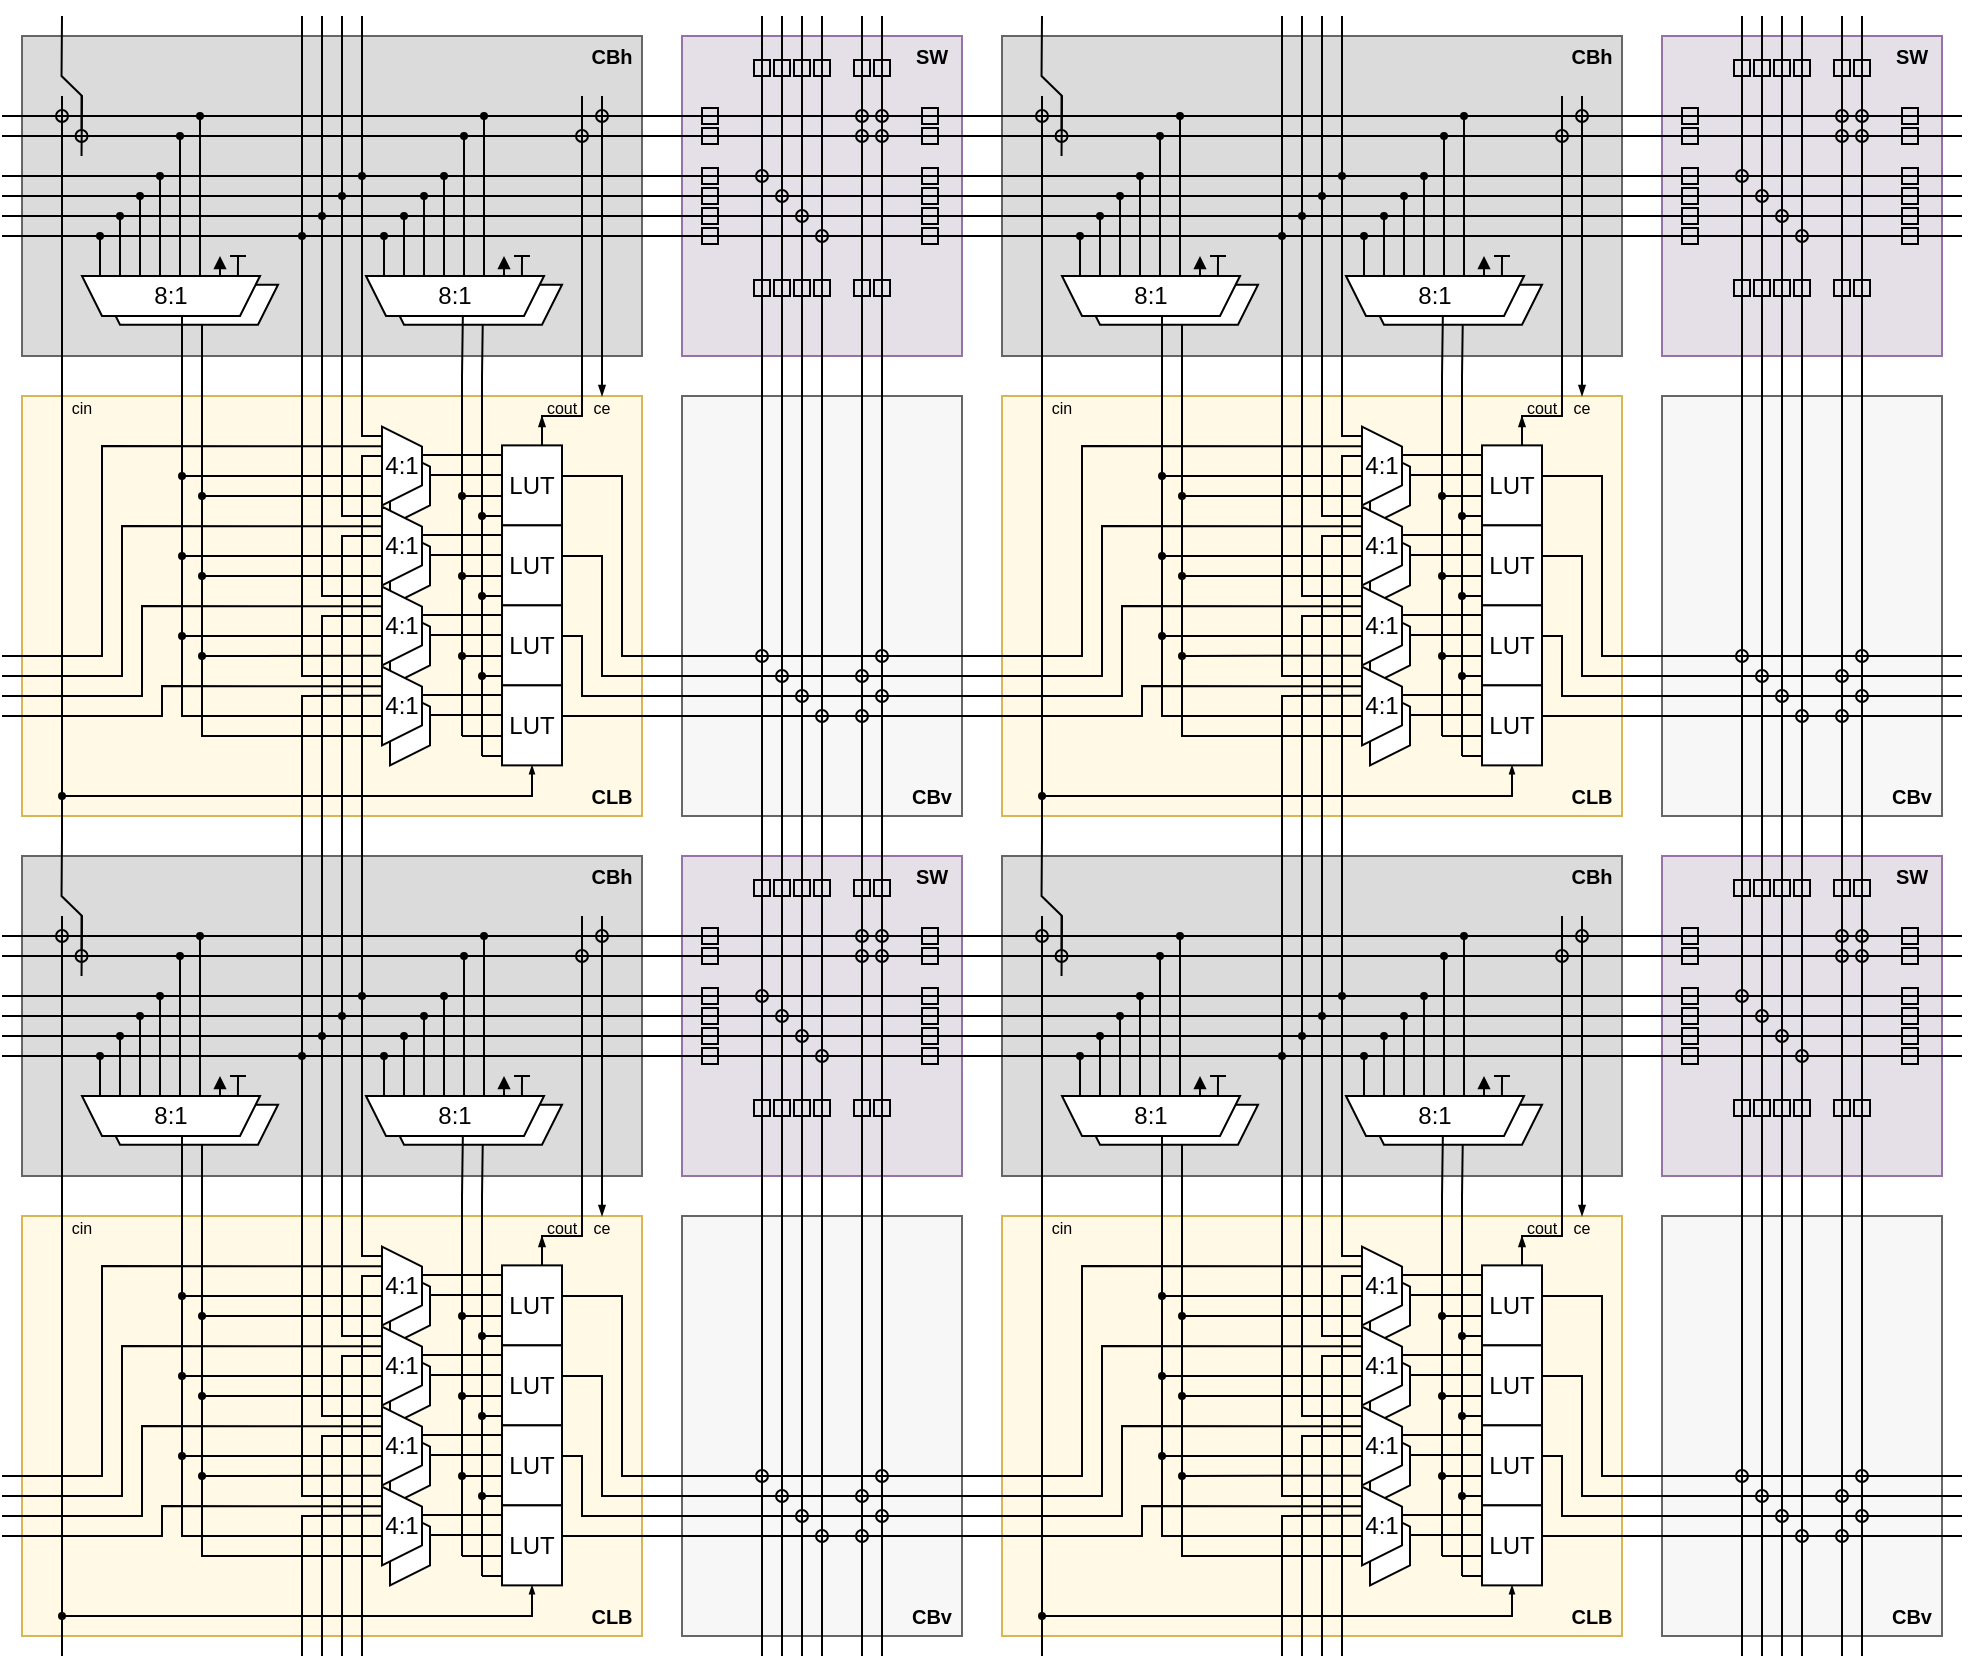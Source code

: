 <mxfile version="20.6.2" type="device"><diagram id="9KGzQhtidho0yr76nwJ4" name="Page-1"><mxGraphModel dx="1258" dy="831" grid="1" gridSize="10" guides="0" tooltips="1" connect="1" arrows="1" fold="1" page="1" pageScale="1" pageWidth="827" pageHeight="1169" math="0" shadow="0"><root><mxCell id="0"/><mxCell id="1" parent="0"/><mxCell id="bEWMWgWFXNV8ZKnq5Obx-1" value="" style="rounded=0;whiteSpace=wrap;html=1;fillColor=#FFF9E6;strokeColor=#d6b656;" parent="1" vertex="1"><mxGeometry x="80" y="270" width="310" height="210" as="geometry"/></mxCell><mxCell id="BEiH9vNHT9M3Co6_IEp4-1" value="" style="rounded=0;whiteSpace=wrap;html=1;fillColor=#DBDBDB;strokeColor=#666666;fontColor=#333333;" parent="1" vertex="1"><mxGeometry x="80" y="90" width="310" height="160" as="geometry"/></mxCell><mxCell id="BEiH9vNHT9M3Co6_IEp4-317" value="" style="endArrow=none;html=1;rounded=0;endFill=0;startArrow=blockThin;startFill=1;startSize=3;" parent="1" edge="1"><mxGeometry width="50" height="50" relative="1" as="geometry"><mxPoint x="340" y="280" as="sourcePoint"/><mxPoint x="340" y="300" as="targetPoint"/><Array as="points"/></mxGeometry></mxCell><mxCell id="BEiH9vNHT9M3Co6_IEp4-312" value="" style="endArrow=none;html=1;rounded=0;" parent="1" edge="1"><mxGeometry width="50" height="50" relative="1" as="geometry"><mxPoint x="360" y="260" as="sourcePoint"/><mxPoint x="340" y="300" as="targetPoint"/><Array as="points"><mxPoint x="360" y="280"/><mxPoint x="340" y="280"/></Array></mxGeometry></mxCell><mxCell id="BEiH9vNHT9M3Co6_IEp4-6" value="" style="rounded=0;whiteSpace=wrap;html=1;fillColor=#F7F7F7;strokeColor=#666666;fontColor=#333333;" parent="1" vertex="1"><mxGeometry x="410" y="270" width="140" height="210" as="geometry"/></mxCell><mxCell id="BEiH9vNHT9M3Co6_IEp4-21" value="" style="endArrow=none;html=1;rounded=0;" parent="1" edge="1"><mxGeometry width="50" height="50" relative="1" as="geometry"><mxPoint x="500" y="260" as="sourcePoint"/><mxPoint x="500" y="490" as="targetPoint"/><Array as="points"><mxPoint x="500" y="300"/><mxPoint x="500" y="310"/></Array></mxGeometry></mxCell><mxCell id="BEiH9vNHT9M3Co6_IEp4-22" value="" style="endArrow=none;html=1;rounded=0;" parent="1" edge="1"><mxGeometry width="50" height="50" relative="1" as="geometry"><mxPoint x="510" y="260" as="sourcePoint"/><mxPoint x="510" y="490" as="targetPoint"/><Array as="points"><mxPoint x="510" y="300"/><mxPoint x="510" y="310"/></Array></mxGeometry></mxCell><mxCell id="BEiH9vNHT9M3Co6_IEp4-56" value="&lt;b&gt;CBv&lt;/b&gt;" style="text;html=1;strokeColor=none;fillColor=none;align=center;verticalAlign=middle;whiteSpace=wrap;rounded=0;strokeWidth=2;fontSize=10;" parent="1" vertex="1"><mxGeometry x="520" y="460" width="30" height="20" as="geometry"/></mxCell><mxCell id="BEiH9vNHT9M3Co6_IEp4-92" value="" style="endArrow=none;html=1;rounded=0;" parent="1" edge="1"><mxGeometry width="50" height="50" relative="1" as="geometry"><mxPoint x="300" y="440" as="sourcePoint"/><mxPoint x="300" y="260" as="targetPoint"/></mxGeometry></mxCell><mxCell id="BEiH9vNHT9M3Co6_IEp4-93" value="" style="endArrow=none;html=1;rounded=0;" parent="1" edge="1"><mxGeometry width="50" height="50" relative="1" as="geometry"><mxPoint x="310" y="450" as="sourcePoint"/><mxPoint x="310" y="260" as="targetPoint"/></mxGeometry></mxCell><mxCell id="BEiH9vNHT9M3Co6_IEp4-204" value="" style="group" parent="1" vertex="1" connectable="0"><mxGeometry x="260" y="280" width="90" height="54.69" as="geometry"/></mxCell><mxCell id="BEiH9vNHT9M3Co6_IEp4-202" value="" style="endArrow=none;html=1;rounded=0;startArrow=none;startFill=0;endSize=4;startSize=3;strokeWidth=1;entryX=0;entryY=0.5;entryDx=0;entryDy=0;" parent="BEiH9vNHT9M3Co6_IEp4-204" edge="1"><mxGeometry width="50" height="50" relative="1" as="geometry"><mxPoint x="20" y="29.55" as="sourcePoint"/><mxPoint x="60" y="29.55" as="targetPoint"/></mxGeometry></mxCell><mxCell id="BEiH9vNHT9M3Co6_IEp4-201" value="" style="shape=trapezoid;perimeter=trapezoidPerimeter;whiteSpace=wrap;html=1;fixedSize=1;size=10;direction=south;" parent="BEiH9vNHT9M3Co6_IEp4-204" vertex="1"><mxGeometry x="4" y="15.31" width="20" height="39.38" as="geometry"/></mxCell><mxCell id="BEiH9vNHT9M3Co6_IEp4-193" value="LUT" style="rounded=0;whiteSpace=wrap;html=1;" parent="BEiH9vNHT9M3Co6_IEp4-204" vertex="1"><mxGeometry x="60" y="14.69" width="30" height="40" as="geometry"/></mxCell><mxCell id="BEiH9vNHT9M3Co6_IEp4-194" value="4:1" style="shape=trapezoid;perimeter=trapezoidPerimeter;whiteSpace=wrap;html=1;fixedSize=1;size=10;direction=south;" parent="BEiH9vNHT9M3Co6_IEp4-204" vertex="1"><mxGeometry y="5.31" width="20" height="39.38" as="geometry"/></mxCell><mxCell id="BEiH9vNHT9M3Co6_IEp4-195" value="" style="endArrow=none;html=1;rounded=0;startArrow=oval;startFill=1;endSize=4;startSize=3;strokeWidth=1;" parent="BEiH9vNHT9M3Co6_IEp4-204" edge="1"><mxGeometry width="50" height="50" relative="1" as="geometry"><mxPoint x="50" y="50" as="sourcePoint"/><mxPoint x="60" y="50" as="targetPoint"/></mxGeometry></mxCell><mxCell id="BEiH9vNHT9M3Co6_IEp4-196" value="" style="endArrow=none;html=1;rounded=0;startArrow=oval;startFill=1;endSize=4;startSize=3;strokeWidth=1;" parent="BEiH9vNHT9M3Co6_IEp4-204" edge="1"><mxGeometry width="50" height="50" relative="1" as="geometry"><mxPoint x="40" y="40" as="sourcePoint"/><mxPoint x="60" y="40" as="targetPoint"/></mxGeometry></mxCell><mxCell id="BEiH9vNHT9M3Co6_IEp4-203" value="" style="endArrow=none;html=1;rounded=0;startArrow=none;startFill=0;endSize=4;startSize=3;strokeWidth=1;entryX=0;entryY=0.5;entryDx=0;entryDy=0;" parent="BEiH9vNHT9M3Co6_IEp4-204" edge="1"><mxGeometry width="50" height="50" relative="1" as="geometry"><mxPoint x="20.0" y="19.55" as="sourcePoint"/><mxPoint x="60.0" y="19.55" as="targetPoint"/></mxGeometry></mxCell><mxCell id="BEiH9vNHT9M3Co6_IEp4-205" value="" style="group" parent="1" vertex="1" connectable="0"><mxGeometry x="260" y="320" width="90" height="54.69" as="geometry"/></mxCell><mxCell id="BEiH9vNHT9M3Co6_IEp4-206" value="" style="endArrow=none;html=1;rounded=0;startArrow=none;startFill=0;endSize=4;startSize=3;strokeWidth=1;entryX=0;entryY=0.5;entryDx=0;entryDy=0;" parent="BEiH9vNHT9M3Co6_IEp4-205" edge="1"><mxGeometry width="50" height="50" relative="1" as="geometry"><mxPoint x="20" y="29.55" as="sourcePoint"/><mxPoint x="60" y="29.55" as="targetPoint"/></mxGeometry></mxCell><mxCell id="BEiH9vNHT9M3Co6_IEp4-207" value="" style="shape=trapezoid;perimeter=trapezoidPerimeter;whiteSpace=wrap;html=1;fixedSize=1;size=10;direction=south;" parent="BEiH9vNHT9M3Co6_IEp4-205" vertex="1"><mxGeometry x="4" y="15.31" width="20" height="39.38" as="geometry"/></mxCell><mxCell id="BEiH9vNHT9M3Co6_IEp4-208" value="LUT" style="rounded=0;whiteSpace=wrap;html=1;" parent="BEiH9vNHT9M3Co6_IEp4-205" vertex="1"><mxGeometry x="60" y="14.69" width="30" height="40" as="geometry"/></mxCell><mxCell id="BEiH9vNHT9M3Co6_IEp4-209" value="4:1" style="shape=trapezoid;perimeter=trapezoidPerimeter;whiteSpace=wrap;html=1;fixedSize=1;size=10;direction=south;" parent="BEiH9vNHT9M3Co6_IEp4-205" vertex="1"><mxGeometry y="5.31" width="20" height="39.38" as="geometry"/></mxCell><mxCell id="BEiH9vNHT9M3Co6_IEp4-210" value="" style="endArrow=none;html=1;rounded=0;startArrow=oval;startFill=1;endSize=4;startSize=3;strokeWidth=1;" parent="BEiH9vNHT9M3Co6_IEp4-205" edge="1"><mxGeometry width="50" height="50" relative="1" as="geometry"><mxPoint x="50" y="50" as="sourcePoint"/><mxPoint x="60" y="50" as="targetPoint"/></mxGeometry></mxCell><mxCell id="BEiH9vNHT9M3Co6_IEp4-211" value="" style="endArrow=none;html=1;rounded=0;startArrow=oval;startFill=1;endSize=4;startSize=3;strokeWidth=1;" parent="BEiH9vNHT9M3Co6_IEp4-205" edge="1"><mxGeometry width="50" height="50" relative="1" as="geometry"><mxPoint x="40" y="40" as="sourcePoint"/><mxPoint x="60" y="40" as="targetPoint"/></mxGeometry></mxCell><mxCell id="BEiH9vNHT9M3Co6_IEp4-212" value="" style="endArrow=none;html=1;rounded=0;startArrow=none;startFill=0;endSize=4;startSize=3;strokeWidth=1;entryX=0;entryY=0.5;entryDx=0;entryDy=0;" parent="BEiH9vNHT9M3Co6_IEp4-205" edge="1"><mxGeometry width="50" height="50" relative="1" as="geometry"><mxPoint x="20.0" y="19.55" as="sourcePoint"/><mxPoint x="60.0" y="19.55" as="targetPoint"/></mxGeometry></mxCell><mxCell id="BEiH9vNHT9M3Co6_IEp4-213" value="" style="group" parent="1" vertex="1" connectable="0"><mxGeometry x="260" y="360" width="90" height="54.69" as="geometry"/></mxCell><mxCell id="BEiH9vNHT9M3Co6_IEp4-214" value="" style="endArrow=none;html=1;rounded=0;startArrow=none;startFill=0;endSize=4;startSize=3;strokeWidth=1;entryX=0;entryY=0.5;entryDx=0;entryDy=0;" parent="BEiH9vNHT9M3Co6_IEp4-213" edge="1"><mxGeometry width="50" height="50" relative="1" as="geometry"><mxPoint x="20" y="29.55" as="sourcePoint"/><mxPoint x="60" y="29.55" as="targetPoint"/></mxGeometry></mxCell><mxCell id="BEiH9vNHT9M3Co6_IEp4-215" value="" style="shape=trapezoid;perimeter=trapezoidPerimeter;whiteSpace=wrap;html=1;fixedSize=1;size=10;direction=south;" parent="BEiH9vNHT9M3Co6_IEp4-213" vertex="1"><mxGeometry x="4" y="15.31" width="20" height="39.38" as="geometry"/></mxCell><mxCell id="BEiH9vNHT9M3Co6_IEp4-216" value="LUT" style="rounded=0;whiteSpace=wrap;html=1;" parent="BEiH9vNHT9M3Co6_IEp4-213" vertex="1"><mxGeometry x="60" y="14.69" width="30" height="40" as="geometry"/></mxCell><mxCell id="BEiH9vNHT9M3Co6_IEp4-217" value="4:1" style="shape=trapezoid;perimeter=trapezoidPerimeter;whiteSpace=wrap;html=1;fixedSize=1;size=10;direction=south;" parent="BEiH9vNHT9M3Co6_IEp4-213" vertex="1"><mxGeometry y="5.31" width="20" height="39.38" as="geometry"/></mxCell><mxCell id="BEiH9vNHT9M3Co6_IEp4-218" value="" style="endArrow=none;html=1;rounded=0;startArrow=oval;startFill=1;endSize=4;startSize=3;strokeWidth=1;" parent="BEiH9vNHT9M3Co6_IEp4-213" edge="1"><mxGeometry width="50" height="50" relative="1" as="geometry"><mxPoint x="50" y="50" as="sourcePoint"/><mxPoint x="60" y="50" as="targetPoint"/></mxGeometry></mxCell><mxCell id="BEiH9vNHT9M3Co6_IEp4-219" value="" style="endArrow=none;html=1;rounded=0;startArrow=oval;startFill=1;endSize=4;startSize=3;strokeWidth=1;" parent="BEiH9vNHT9M3Co6_IEp4-213" edge="1"><mxGeometry width="50" height="50" relative="1" as="geometry"><mxPoint x="40" y="40" as="sourcePoint"/><mxPoint x="60" y="40" as="targetPoint"/></mxGeometry></mxCell><mxCell id="BEiH9vNHT9M3Co6_IEp4-220" value="" style="endArrow=none;html=1;rounded=0;startArrow=none;startFill=0;endSize=4;startSize=3;strokeWidth=1;entryX=0;entryY=0.5;entryDx=0;entryDy=0;" parent="BEiH9vNHT9M3Co6_IEp4-213" edge="1"><mxGeometry width="50" height="50" relative="1" as="geometry"><mxPoint x="20.0" y="19.55" as="sourcePoint"/><mxPoint x="60.0" y="19.55" as="targetPoint"/></mxGeometry></mxCell><mxCell id="BEiH9vNHT9M3Co6_IEp4-221" value="" style="group" parent="1" vertex="1" connectable="0"><mxGeometry x="260" y="400" width="90" height="54.69" as="geometry"/></mxCell><mxCell id="BEiH9vNHT9M3Co6_IEp4-222" value="" style="endArrow=none;html=1;rounded=0;startArrow=none;startFill=0;endSize=4;startSize=3;strokeWidth=1;entryX=0;entryY=0.5;entryDx=0;entryDy=0;" parent="BEiH9vNHT9M3Co6_IEp4-221" edge="1"><mxGeometry width="50" height="50" relative="1" as="geometry"><mxPoint x="20" y="29.55" as="sourcePoint"/><mxPoint x="60" y="29.55" as="targetPoint"/></mxGeometry></mxCell><mxCell id="BEiH9vNHT9M3Co6_IEp4-223" value="" style="shape=trapezoid;perimeter=trapezoidPerimeter;whiteSpace=wrap;html=1;fixedSize=1;size=10;direction=south;" parent="BEiH9vNHT9M3Co6_IEp4-221" vertex="1"><mxGeometry x="4" y="15.31" width="20" height="39.38" as="geometry"/></mxCell><mxCell id="BEiH9vNHT9M3Co6_IEp4-224" value="LUT" style="rounded=0;whiteSpace=wrap;html=1;" parent="BEiH9vNHT9M3Co6_IEp4-221" vertex="1"><mxGeometry x="60" y="14.69" width="30" height="40" as="geometry"/></mxCell><mxCell id="BEiH9vNHT9M3Co6_IEp4-225" value="4:1" style="shape=trapezoid;perimeter=trapezoidPerimeter;whiteSpace=wrap;html=1;fixedSize=1;size=10;direction=south;" parent="BEiH9vNHT9M3Co6_IEp4-221" vertex="1"><mxGeometry y="5.31" width="20" height="39.38" as="geometry"/></mxCell><mxCell id="BEiH9vNHT9M3Co6_IEp4-226" value="" style="endArrow=none;html=1;rounded=0;startArrow=none;startFill=0;endSize=4;startSize=3;strokeWidth=1;" parent="BEiH9vNHT9M3Co6_IEp4-221" edge="1"><mxGeometry width="50" height="50" relative="1" as="geometry"><mxPoint x="50" y="50" as="sourcePoint"/><mxPoint x="60" y="50" as="targetPoint"/></mxGeometry></mxCell><mxCell id="BEiH9vNHT9M3Co6_IEp4-227" value="" style="endArrow=none;html=1;rounded=0;startArrow=none;startFill=0;endSize=4;startSize=3;strokeWidth=1;" parent="BEiH9vNHT9M3Co6_IEp4-221" edge="1"><mxGeometry width="50" height="50" relative="1" as="geometry"><mxPoint x="40" y="40" as="sourcePoint"/><mxPoint x="60" y="40" as="targetPoint"/></mxGeometry></mxCell><mxCell id="BEiH9vNHT9M3Co6_IEp4-228" value="" style="endArrow=none;html=1;rounded=0;startArrow=none;startFill=0;endSize=4;startSize=3;strokeWidth=1;entryX=0;entryY=0.5;entryDx=0;entryDy=0;" parent="BEiH9vNHT9M3Co6_IEp4-221" edge="1"><mxGeometry width="50" height="50" relative="1" as="geometry"><mxPoint x="20.0" y="19.55" as="sourcePoint"/><mxPoint x="60.0" y="19.55" as="targetPoint"/></mxGeometry></mxCell><mxCell id="BEiH9vNHT9M3Co6_IEp4-230" value="" style="endArrow=none;html=1;rounded=0;strokeColor=#000000;" parent="1" edge="1"><mxGeometry width="50" height="50" relative="1" as="geometry"><mxPoint x="260" y="290" as="sourcePoint"/><mxPoint x="250" y="260" as="targetPoint"/><Array as="points"><mxPoint x="250" y="290"/></Array></mxGeometry></mxCell><mxCell id="BEiH9vNHT9M3Co6_IEp4-234" value="" style="endArrow=none;html=1;rounded=0;strokeColor=#000000;" parent="1" edge="1"><mxGeometry width="50" height="50" relative="1" as="geometry"><mxPoint x="260" y="370" as="sourcePoint"/><mxPoint x="230" y="260" as="targetPoint"/><Array as="points"><mxPoint x="230" y="370"/></Array></mxGeometry></mxCell><mxCell id="BEiH9vNHT9M3Co6_IEp4-235" value="" style="endArrow=none;html=1;rounded=0;strokeColor=#000000;" parent="1" edge="1"><mxGeometry width="50" height="50" relative="1" as="geometry"><mxPoint x="260" y="410.0" as="sourcePoint"/><mxPoint x="220" y="260" as="targetPoint"/><Array as="points"><mxPoint x="220" y="410"/></Array></mxGeometry></mxCell><mxCell id="BEiH9vNHT9M3Co6_IEp4-236" value="" style="endArrow=none;html=1;rounded=0;strokeColor=#000000;" parent="1" edge="1"><mxGeometry width="50" height="50" relative="1" as="geometry"><mxPoint x="260" y="300.0" as="sourcePoint"/><mxPoint x="250" y="490" as="targetPoint"/><Array as="points"><mxPoint x="250" y="300"/></Array></mxGeometry></mxCell><mxCell id="BEiH9vNHT9M3Co6_IEp4-237" value="" style="endArrow=oval;html=1;rounded=0;startArrow=none;startFill=0;endFill=1;endSize=3;strokeColor=#000000;" parent="1" edge="1"><mxGeometry width="50" height="50" relative="1" as="geometry"><mxPoint x="260" y="310" as="sourcePoint"/><mxPoint x="160" y="310" as="targetPoint"/></mxGeometry></mxCell><mxCell id="BEiH9vNHT9M3Co6_IEp4-238" value="" style="endArrow=oval;html=1;rounded=0;startArrow=none;startFill=0;endFill=1;endSize=3;strokeColor=#000000;" parent="1" edge="1"><mxGeometry width="50" height="50" relative="1" as="geometry"><mxPoint x="260" y="320" as="sourcePoint"/><mxPoint x="170" y="320" as="targetPoint"/></mxGeometry></mxCell><mxCell id="BEiH9vNHT9M3Co6_IEp4-239" value="" style="endArrow=none;html=1;rounded=0;strokeColor=#000000;" parent="1" edge="1"><mxGeometry width="50" height="50" relative="1" as="geometry"><mxPoint x="260" y="330" as="sourcePoint"/><mxPoint x="240" y="260" as="targetPoint"/><Array as="points"><mxPoint x="240" y="330"/></Array></mxGeometry></mxCell><mxCell id="BEiH9vNHT9M3Co6_IEp4-240" value="" style="endArrow=none;html=1;rounded=0;strokeColor=#000000;" parent="1" edge="1"><mxGeometry width="50" height="50" relative="1" as="geometry"><mxPoint x="260" y="340" as="sourcePoint"/><mxPoint x="240" y="490" as="targetPoint"/><Array as="points"><mxPoint x="240" y="340"/></Array></mxGeometry></mxCell><mxCell id="BEiH9vNHT9M3Co6_IEp4-242" value="" style="endArrow=oval;html=1;rounded=0;endSize=3;endFill=1;strokeColor=#000000;" parent="1" edge="1"><mxGeometry width="50" height="50" relative="1" as="geometry"><mxPoint x="260" y="350" as="sourcePoint"/><mxPoint x="160" y="350" as="targetPoint"/></mxGeometry></mxCell><mxCell id="BEiH9vNHT9M3Co6_IEp4-243" value="" style="endArrow=oval;html=1;rounded=0;endSize=3;endFill=1;strokeColor=#000000;" parent="1" edge="1"><mxGeometry width="50" height="50" relative="1" as="geometry"><mxPoint x="260" y="360" as="sourcePoint"/><mxPoint x="170" y="360" as="targetPoint"/></mxGeometry></mxCell><mxCell id="BEiH9vNHT9M3Co6_IEp4-244" value="" style="endArrow=none;html=1;rounded=0;strokeColor=#000000;" parent="1" edge="1"><mxGeometry width="50" height="50" relative="1" as="geometry"><mxPoint x="260" y="380" as="sourcePoint"/><mxPoint x="230" y="490" as="targetPoint"/><Array as="points"><mxPoint x="230" y="380"/></Array></mxGeometry></mxCell><mxCell id="BEiH9vNHT9M3Co6_IEp4-245" value="" style="endArrow=oval;html=1;rounded=0;endSize=3;endFill=1;strokeColor=#000000;" parent="1" edge="1"><mxGeometry width="50" height="50" relative="1" as="geometry"><mxPoint x="260" y="390" as="sourcePoint"/><mxPoint x="160" y="390" as="targetPoint"/></mxGeometry></mxCell><mxCell id="BEiH9vNHT9M3Co6_IEp4-246" value="" style="endArrow=oval;html=1;rounded=0;endSize=3;endFill=1;strokeColor=#000000;" parent="1" edge="1"><mxGeometry width="50" height="50" relative="1" as="geometry"><mxPoint x="260" y="399.84" as="sourcePoint"/><mxPoint x="170" y="400" as="targetPoint"/></mxGeometry></mxCell><mxCell id="BEiH9vNHT9M3Co6_IEp4-247" value="" style="endArrow=none;html=1;rounded=0;strokeColor=#000000;" parent="1" edge="1"><mxGeometry width="50" height="50" relative="1" as="geometry"><mxPoint x="260" y="419.92" as="sourcePoint"/><mxPoint x="220" y="490" as="targetPoint"/><Array as="points"><mxPoint x="220" y="420"/></Array></mxGeometry></mxCell><mxCell id="BEiH9vNHT9M3Co6_IEp4-248" value="" style="endArrow=none;html=1;rounded=0;" parent="1" edge="1"><mxGeometry width="50" height="50" relative="1" as="geometry"><mxPoint x="260" y="430.0" as="sourcePoint"/><mxPoint x="160" y="260" as="targetPoint"/><Array as="points"><mxPoint x="160" y="430"/></Array></mxGeometry></mxCell><mxCell id="BEiH9vNHT9M3Co6_IEp4-249" value="" style="endArrow=none;html=1;rounded=0;" parent="1" edge="1"><mxGeometry width="50" height="50" relative="1" as="geometry"><mxPoint x="260" y="440.0" as="sourcePoint"/><mxPoint x="170" y="260" as="targetPoint"/><Array as="points"><mxPoint x="170" y="440"/></Array></mxGeometry></mxCell><mxCell id="BEiH9vNHT9M3Co6_IEp4-310" value="" style="endArrow=none;html=1;rounded=0;exitX=0.5;exitY=1;exitDx=0;exitDy=0;endFill=0;startArrow=blockThin;startFill=1;endSize=5;startSize=2;" parent="1" source="BEiH9vNHT9M3Co6_IEp4-224" edge="1"><mxGeometry width="50" height="50" relative="1" as="geometry"><mxPoint x="340" y="460" as="sourcePoint"/><mxPoint x="100" y="260" as="targetPoint"/><Array as="points"><mxPoint x="335" y="470"/><mxPoint x="100" y="470"/></Array></mxGeometry></mxCell><mxCell id="BEiH9vNHT9M3Co6_IEp4-313" value="" style="endArrow=none;html=1;rounded=0;" parent="1" edge="1"><mxGeometry width="50" height="50" relative="1" as="geometry"><mxPoint x="400" y="400" as="sourcePoint"/><mxPoint x="350" y="310" as="targetPoint"/><Array as="points"><mxPoint x="380" y="400"/><mxPoint x="380" y="310"/><mxPoint x="350" y="310"/></Array></mxGeometry></mxCell><mxCell id="BEiH9vNHT9M3Co6_IEp4-314" value="" style="endArrow=none;html=1;rounded=0;" parent="1" edge="1"><mxGeometry width="50" height="50" relative="1" as="geometry"><mxPoint x="400" y="410" as="sourcePoint"/><mxPoint x="350" y="350" as="targetPoint"/><Array as="points"><mxPoint x="370" y="410"/><mxPoint x="370" y="350"/><mxPoint x="350" y="350"/></Array></mxGeometry></mxCell><mxCell id="BEiH9vNHT9M3Co6_IEp4-315" value="" style="endArrow=none;html=1;rounded=0;" parent="1" edge="1"><mxGeometry width="50" height="50" relative="1" as="geometry"><mxPoint x="400" y="420" as="sourcePoint"/><mxPoint x="350" y="390" as="targetPoint"/><Array as="points"><mxPoint x="360" y="420"/><mxPoint x="360" y="390"/><mxPoint x="350" y="390"/></Array></mxGeometry></mxCell><mxCell id="BEiH9vNHT9M3Co6_IEp4-316" value="" style="endArrow=none;html=1;rounded=0;" parent="1" edge="1"><mxGeometry width="50" height="50" relative="1" as="geometry"><mxPoint x="400" y="430" as="sourcePoint"/><mxPoint x="350" y="430" as="targetPoint"/><Array as="points"><mxPoint x="350" y="430"/></Array></mxGeometry></mxCell><mxCell id="_3s3jiyZv3Z9UE-ZHLpk-1" value="" style="endArrow=none;html=1;rounded=0;" parent="1" edge="1"><mxGeometry width="50" height="50" relative="1" as="geometry"><mxPoint x="450" y="260" as="sourcePoint"/><mxPoint x="450" y="490" as="targetPoint"/><Array as="points"/></mxGeometry></mxCell><mxCell id="_3s3jiyZv3Z9UE-ZHLpk-2" value="" style="endArrow=none;html=1;rounded=0;" parent="1" edge="1"><mxGeometry width="50" height="50" relative="1" as="geometry"><mxPoint x="460" y="260" as="sourcePoint"/><mxPoint x="460" y="490.0" as="targetPoint"/><Array as="points"/></mxGeometry></mxCell><mxCell id="_3s3jiyZv3Z9UE-ZHLpk-3" value="" style="endArrow=none;html=1;rounded=0;" parent="1" edge="1"><mxGeometry width="50" height="50" relative="1" as="geometry"><mxPoint x="470" y="260" as="sourcePoint"/><mxPoint x="470" y="490.0" as="targetPoint"/><Array as="points"/></mxGeometry></mxCell><mxCell id="_3s3jiyZv3Z9UE-ZHLpk-4" value="" style="endArrow=none;html=1;rounded=0;" parent="1" edge="1"><mxGeometry width="50" height="50" relative="1" as="geometry"><mxPoint x="480" y="260" as="sourcePoint"/><mxPoint x="480" y="490.0" as="targetPoint"/><Array as="points"/></mxGeometry></mxCell><mxCell id="_3s3jiyZv3Z9UE-ZHLpk-12" value="" style="group;rotation=0;" parent="1" vertex="1" connectable="0"><mxGeometry x="440" y="390" width="50" height="50" as="geometry"/></mxCell><mxCell id="_3s3jiyZv3Z9UE-ZHLpk-13" value="" style="endArrow=none;html=1;rounded=0;" parent="_3s3jiyZv3Z9UE-ZHLpk-12" edge="1"><mxGeometry width="50" height="50" relative="1" as="geometry"><mxPoint x="10" y="50" as="sourcePoint"/><mxPoint x="10" as="targetPoint"/></mxGeometry></mxCell><mxCell id="_3s3jiyZv3Z9UE-ZHLpk-14" value="" style="endArrow=none;html=1;rounded=0;startArrow=oval;startFill=0;" parent="_3s3jiyZv3Z9UE-ZHLpk-12" edge="1"><mxGeometry width="50" height="50" relative="1" as="geometry"><mxPoint x="10" y="10" as="sourcePoint"/><mxPoint y="10" as="targetPoint"/></mxGeometry></mxCell><mxCell id="_3s3jiyZv3Z9UE-ZHLpk-15" value="" style="endArrow=none;html=1;rounded=0;startArrow=oval;startFill=0;" parent="_3s3jiyZv3Z9UE-ZHLpk-12" edge="1"><mxGeometry width="50" height="50" relative="1" as="geometry"><mxPoint x="20" y="20" as="sourcePoint"/><mxPoint x="10" y="20" as="targetPoint"/></mxGeometry></mxCell><mxCell id="_3s3jiyZv3Z9UE-ZHLpk-16" value="" style="endArrow=none;html=1;rounded=0;startArrow=oval;startFill=0;" parent="_3s3jiyZv3Z9UE-ZHLpk-12" edge="1"><mxGeometry width="50" height="50" relative="1" as="geometry"><mxPoint x="30" y="30" as="sourcePoint"/><mxPoint x="20" y="30" as="targetPoint"/></mxGeometry></mxCell><mxCell id="_3s3jiyZv3Z9UE-ZHLpk-17" value="" style="endArrow=none;html=1;rounded=0;startArrow=oval;startFill=0;" parent="_3s3jiyZv3Z9UE-ZHLpk-12" edge="1"><mxGeometry width="50" height="50" relative="1" as="geometry"><mxPoint x="40" y="40" as="sourcePoint"/><mxPoint x="30" y="40" as="targetPoint"/></mxGeometry></mxCell><mxCell id="_3s3jiyZv3Z9UE-ZHLpk-18" value="" style="endArrow=none;html=1;rounded=0;" parent="_3s3jiyZv3Z9UE-ZHLpk-12" edge="1"><mxGeometry width="50" height="50" relative="1" as="geometry"><mxPoint x="20" y="50" as="sourcePoint"/><mxPoint x="20" as="targetPoint"/></mxGeometry></mxCell><mxCell id="_3s3jiyZv3Z9UE-ZHLpk-19" value="" style="endArrow=none;html=1;rounded=0;" parent="_3s3jiyZv3Z9UE-ZHLpk-12" edge="1"><mxGeometry width="50" height="50" relative="1" as="geometry"><mxPoint x="30" y="50" as="sourcePoint"/><mxPoint x="30" as="targetPoint"/></mxGeometry></mxCell><mxCell id="_3s3jiyZv3Z9UE-ZHLpk-20" value="" style="endArrow=none;html=1;rounded=0;" parent="_3s3jiyZv3Z9UE-ZHLpk-12" edge="1"><mxGeometry width="50" height="50" relative="1" as="geometry"><mxPoint x="40" y="50" as="sourcePoint"/><mxPoint x="40" as="targetPoint"/></mxGeometry></mxCell><mxCell id="_3s3jiyZv3Z9UE-ZHLpk-21" value="" style="endArrow=none;html=1;rounded=0;" parent="_3s3jiyZv3Z9UE-ZHLpk-12" edge="1"><mxGeometry width="50" height="50" relative="1" as="geometry"><mxPoint y="10" as="sourcePoint"/><mxPoint x="50" y="10" as="targetPoint"/></mxGeometry></mxCell><mxCell id="_3s3jiyZv3Z9UE-ZHLpk-22" value="" style="endArrow=none;html=1;rounded=0;" parent="_3s3jiyZv3Z9UE-ZHLpk-12" edge="1"><mxGeometry width="50" height="50" relative="1" as="geometry"><mxPoint y="20" as="sourcePoint"/><mxPoint x="50" y="20" as="targetPoint"/></mxGeometry></mxCell><mxCell id="_3s3jiyZv3Z9UE-ZHLpk-23" value="" style="endArrow=none;html=1;rounded=0;" parent="_3s3jiyZv3Z9UE-ZHLpk-12" edge="1"><mxGeometry width="50" height="50" relative="1" as="geometry"><mxPoint y="30" as="sourcePoint"/><mxPoint x="50" y="30" as="targetPoint"/></mxGeometry></mxCell><mxCell id="_3s3jiyZv3Z9UE-ZHLpk-24" value="" style="endArrow=none;html=1;rounded=0;" parent="_3s3jiyZv3Z9UE-ZHLpk-12" edge="1"><mxGeometry width="50" height="50" relative="1" as="geometry"><mxPoint y="40" as="sourcePoint"/><mxPoint x="50" y="40" as="targetPoint"/></mxGeometry></mxCell><mxCell id="_3s3jiyZv3Z9UE-ZHLpk-25" value="" style="endArrow=none;html=1;rounded=0;strokeWidth=1;fontSize=10;startSize=3;endSize=3;" parent="1" edge="1"><mxGeometry width="50" height="50" relative="1" as="geometry"><mxPoint x="400" y="400" as="sourcePoint"/><mxPoint x="560" y="400" as="targetPoint"/></mxGeometry></mxCell><mxCell id="_3s3jiyZv3Z9UE-ZHLpk-26" value="" style="endArrow=none;html=1;rounded=0;strokeWidth=1;fontSize=10;startSize=3;endSize=3;" parent="1" edge="1"><mxGeometry width="50" height="50" relative="1" as="geometry"><mxPoint x="400" y="410" as="sourcePoint"/><mxPoint x="450" y="410" as="targetPoint"/></mxGeometry></mxCell><mxCell id="_3s3jiyZv3Z9UE-ZHLpk-27" value="" style="endArrow=none;html=1;rounded=0;strokeWidth=1;fontSize=10;startSize=3;endSize=3;" parent="1" edge="1"><mxGeometry width="50" height="50" relative="1" as="geometry"><mxPoint x="400" y="420" as="sourcePoint"/><mxPoint x="560" y="420" as="targetPoint"/></mxGeometry></mxCell><mxCell id="_3s3jiyZv3Z9UE-ZHLpk-28" value="" style="endArrow=none;html=1;rounded=0;strokeWidth=1;fontSize=10;startSize=3;endSize=3;" parent="1" edge="1"><mxGeometry width="50" height="50" relative="1" as="geometry"><mxPoint x="400" y="430" as="sourcePoint"/><mxPoint x="560" y="430" as="targetPoint"/></mxGeometry></mxCell><mxCell id="_3s3jiyZv3Z9UE-ZHLpk-29" value="" style="endArrow=none;html=1;rounded=0;startArrow=oval;startFill=0;" parent="1" edge="1"><mxGeometry width="50" height="50" relative="1" as="geometry"><mxPoint x="510.0" y="400" as="sourcePoint"/><mxPoint x="490" y="400" as="targetPoint"/></mxGeometry></mxCell><mxCell id="_3s3jiyZv3Z9UE-ZHLpk-30" value="" style="endArrow=none;html=1;rounded=0;startArrow=oval;startFill=0;" parent="1" edge="1"><mxGeometry width="50" height="50" relative="1" as="geometry"><mxPoint x="500.0" y="400" as="sourcePoint"/><mxPoint x="500" y="400" as="targetPoint"/></mxGeometry></mxCell><mxCell id="7t7pYtfQSMFKUJXyZif--1" value="" style="endArrow=none;html=1;rounded=0;startArrow=none;startFill=0;endFill=0;endSize=3;" parent="1" edge="1"><mxGeometry width="50" height="50" relative="1" as="geometry"><mxPoint x="360" y="140" as="sourcePoint"/><mxPoint x="360" y="260" as="targetPoint"/></mxGeometry></mxCell><mxCell id="BEiH9vNHT9M3Co6_IEp4-168" value="" style="endArrow=none;html=1;rounded=0;" parent="1" edge="1"><mxGeometry width="50" height="50" relative="1" as="geometry"><mxPoint x="310" y="260" as="sourcePoint"/><mxPoint x="310.42" y="230" as="targetPoint"/></mxGeometry></mxCell><mxCell id="BEiH9vNHT9M3Co6_IEp4-2" value="8:1" style="shape=trapezoid;perimeter=trapezoidPerimeter;whiteSpace=wrap;html=1;fixedSize=1;size=10;direction=west;" parent="1" vertex="1"><mxGeometry x="261" y="214.38" width="89" height="20" as="geometry"/></mxCell><mxCell id="BEiH9vNHT9M3Co6_IEp4-15" value="" style="endArrow=none;html=1;rounded=0;" parent="1" edge="1"><mxGeometry width="50" height="50" relative="1" as="geometry"><mxPoint x="400" y="190" as="sourcePoint"/><mxPoint x="70" y="190" as="targetPoint"/></mxGeometry></mxCell><mxCell id="BEiH9vNHT9M3Co6_IEp4-16" value="" style="endArrow=none;html=1;rounded=0;" parent="1" edge="1"><mxGeometry width="50" height="50" relative="1" as="geometry"><mxPoint x="400" y="180" as="sourcePoint"/><mxPoint x="70" y="180" as="targetPoint"/></mxGeometry></mxCell><mxCell id="BEiH9vNHT9M3Co6_IEp4-17" value="" style="endArrow=none;html=1;rounded=0;" parent="1" edge="1"><mxGeometry width="50" height="50" relative="1" as="geometry"><mxPoint x="400" y="170" as="sourcePoint"/><mxPoint x="70" y="170" as="targetPoint"/></mxGeometry></mxCell><mxCell id="BEiH9vNHT9M3Co6_IEp4-18" value="" style="endArrow=none;html=1;rounded=0;" parent="1" edge="1"><mxGeometry width="50" height="50" relative="1" as="geometry"><mxPoint x="400" y="160" as="sourcePoint"/><mxPoint x="70" y="160" as="targetPoint"/></mxGeometry></mxCell><mxCell id="BEiH9vNHT9M3Co6_IEp4-19" value="" style="endArrow=none;html=1;rounded=0;" parent="1" edge="1"><mxGeometry width="50" height="50" relative="1" as="geometry"><mxPoint x="400" y="140" as="sourcePoint"/><mxPoint x="70" y="140" as="targetPoint"/><Array as="points"><mxPoint x="340" y="140"/><mxPoint x="330" y="140"/></Array></mxGeometry></mxCell><mxCell id="BEiH9vNHT9M3Co6_IEp4-20" value="" style="endArrow=none;html=1;rounded=0;" parent="1" edge="1"><mxGeometry width="50" height="50" relative="1" as="geometry"><mxPoint x="400" y="130" as="sourcePoint"/><mxPoint x="70" y="130" as="targetPoint"/><Array as="points"><mxPoint x="340" y="130"/><mxPoint x="330" y="130"/></Array></mxGeometry></mxCell><mxCell id="BEiH9vNHT9M3Co6_IEp4-23" value="" style="endArrow=none;html=1;rounded=0;startArrow=oval;startFill=0;" parent="1" edge="1"><mxGeometry width="50" height="50" relative="1" as="geometry"><mxPoint x="100" y="130" as="sourcePoint"/><mxPoint x="100" y="150" as="targetPoint"/></mxGeometry></mxCell><mxCell id="BEiH9vNHT9M3Co6_IEp4-54" value="&lt;b&gt;CBh&lt;/b&gt;" style="text;html=1;strokeColor=none;fillColor=none;align=center;verticalAlign=middle;whiteSpace=wrap;rounded=0;strokeWidth=2;fontSize=10;" parent="1" vertex="1"><mxGeometry x="360" y="90" width="30" height="20" as="geometry"/></mxCell><mxCell id="BEiH9vNHT9M3Co6_IEp4-62" value="" style="endArrow=none;html=1;rounded=0;strokeWidth=1;fontSize=10;startSize=3;endSize=3;" parent="1" edge="1"><mxGeometry width="50" height="50" relative="1" as="geometry"><mxPoint x="100" y="260" as="sourcePoint"/><mxPoint x="100" y="120" as="targetPoint"/></mxGeometry></mxCell><mxCell id="BEiH9vNHT9M3Co6_IEp4-117" value="8:1" style="shape=trapezoid;perimeter=trapezoidPerimeter;whiteSpace=wrap;html=1;fixedSize=1;size=10;direction=west;" parent="1" vertex="1"><mxGeometry x="252" y="210" width="89" height="20" as="geometry"/></mxCell><mxCell id="BEiH9vNHT9M3Co6_IEp4-118" value="" style="endArrow=none;html=1;rounded=0;endFill=0;startArrow=baseDash;startFill=0;entryX=0.124;entryY=1;entryDx=0;entryDy=0;entryPerimeter=0;" parent="1" target="BEiH9vNHT9M3Co6_IEp4-117" edge="1"><mxGeometry width="50" height="50" relative="1" as="geometry"><mxPoint x="330" y="200" as="sourcePoint"/><mxPoint x="339.72" y="210" as="targetPoint"/><Array as="points"/></mxGeometry></mxCell><mxCell id="BEiH9vNHT9M3Co6_IEp4-119" value="" style="endArrow=none;html=1;rounded=0;startArrow=oval;startFill=1;endSize=4;startSize=3;strokeWidth=1;" parent="1" edge="1"><mxGeometry width="50" height="50" relative="1" as="geometry"><mxPoint x="311" y="130" as="sourcePoint"/><mxPoint x="311" y="210" as="targetPoint"/></mxGeometry></mxCell><mxCell id="BEiH9vNHT9M3Co6_IEp4-120" value="" style="endArrow=none;html=1;rounded=0;startArrow=oval;startFill=1;endSize=4;startSize=3;strokeWidth=1;" parent="1" edge="1"><mxGeometry width="50" height="50" relative="1" as="geometry"><mxPoint x="301" y="140" as="sourcePoint"/><mxPoint x="301" y="210" as="targetPoint"/></mxGeometry></mxCell><mxCell id="BEiH9vNHT9M3Co6_IEp4-121" value="" style="endArrow=none;html=1;rounded=0;startArrow=oval;startFill=1;endSize=4;startSize=3;strokeWidth=1;" parent="1" edge="1"><mxGeometry width="50" height="50" relative="1" as="geometry"><mxPoint x="250" y="160" as="sourcePoint"/><mxPoint x="250" y="210" as="targetPoint"/></mxGeometry></mxCell><mxCell id="BEiH9vNHT9M3Co6_IEp4-122" value="" style="endArrow=none;html=1;rounded=0;startArrow=oval;startFill=1;endSize=4;startSize=3;strokeWidth=1;" parent="1" edge="1"><mxGeometry width="50" height="50" relative="1" as="geometry"><mxPoint x="240" y="170" as="sourcePoint"/><mxPoint x="240" y="210" as="targetPoint"/></mxGeometry></mxCell><mxCell id="BEiH9vNHT9M3Co6_IEp4-123" value="" style="endArrow=none;html=1;rounded=0;startArrow=oval;startFill=1;endSize=4;startSize=3;strokeWidth=1;" parent="1" edge="1"><mxGeometry width="50" height="50" relative="1" as="geometry"><mxPoint x="230" y="180" as="sourcePoint"/><mxPoint x="230" y="210" as="targetPoint"/></mxGeometry></mxCell><mxCell id="BEiH9vNHT9M3Co6_IEp4-124" value="" style="endArrow=none;html=1;rounded=0;startArrow=oval;startFill=1;endSize=4;startSize=3;strokeWidth=1;" parent="1" edge="1"><mxGeometry width="50" height="50" relative="1" as="geometry"><mxPoint x="220" y="190" as="sourcePoint"/><mxPoint x="220" y="210" as="targetPoint"/></mxGeometry></mxCell><mxCell id="BEiH9vNHT9M3Co6_IEp4-125" value="" style="endArrow=none;html=1;rounded=0;endFill=0;startArrow=block;startFill=1;endSize=4;startSize=4;" parent="1" edge="1"><mxGeometry width="50" height="50" relative="1" as="geometry"><mxPoint x="321" y="200" as="sourcePoint"/><mxPoint x="321" y="210" as="targetPoint"/><Array as="points"/></mxGeometry></mxCell><mxCell id="BEiH9vNHT9M3Co6_IEp4-126" value="" style="endArrow=none;html=1;rounded=0;startArrow=none;startFill=0;endSize=4;startSize=3;strokeWidth=1;" parent="1" edge="1"><mxGeometry width="50" height="50" relative="1" as="geometry"><mxPoint x="250" y="80" as="sourcePoint"/><mxPoint x="250" y="260" as="targetPoint"/></mxGeometry></mxCell><mxCell id="BEiH9vNHT9M3Co6_IEp4-127" value="" style="endArrow=none;html=1;rounded=0;startArrow=none;startFill=0;endSize=4;startSize=3;strokeWidth=1;" parent="1" edge="1"><mxGeometry width="50" height="50" relative="1" as="geometry"><mxPoint x="240" y="80" as="sourcePoint"/><mxPoint x="240" y="260" as="targetPoint"/></mxGeometry></mxCell><mxCell id="BEiH9vNHT9M3Co6_IEp4-128" value="" style="endArrow=none;html=1;rounded=0;startArrow=none;startFill=0;endSize=4;startSize=3;strokeWidth=1;" parent="1" edge="1"><mxGeometry width="50" height="50" relative="1" as="geometry"><mxPoint x="230" y="80" as="sourcePoint"/><mxPoint x="230" y="260" as="targetPoint"/></mxGeometry></mxCell><mxCell id="BEiH9vNHT9M3Co6_IEp4-129" value="" style="endArrow=none;html=1;rounded=0;startArrow=none;startFill=0;endSize=4;startSize=3;strokeWidth=1;" parent="1" edge="1"><mxGeometry width="50" height="50" relative="1" as="geometry"><mxPoint x="220" y="80" as="sourcePoint"/><mxPoint x="220" y="260" as="targetPoint"/></mxGeometry></mxCell><mxCell id="BEiH9vNHT9M3Co6_IEp4-165" value="" style="endArrow=none;html=1;rounded=0;" parent="1" edge="1"><mxGeometry width="50" height="50" relative="1" as="geometry"><mxPoint x="300" y="260" as="sourcePoint"/><mxPoint x="300.42" y="230" as="targetPoint"/></mxGeometry></mxCell><mxCell id="BEiH9vNHT9M3Co6_IEp4-267" value="" style="endArrow=none;html=1;rounded=0;" parent="1" edge="1"><mxGeometry width="50" height="50" relative="1" as="geometry"><mxPoint x="170.0" y="260" as="sourcePoint"/><mxPoint x="170.0" y="230" as="targetPoint"/></mxGeometry></mxCell><mxCell id="BEiH9vNHT9M3Co6_IEp4-268" value="8:1" style="shape=trapezoid;perimeter=trapezoidPerimeter;whiteSpace=wrap;html=1;fixedSize=1;size=10;direction=west;" parent="1" vertex="1"><mxGeometry x="119" y="214.38" width="89" height="20" as="geometry"/></mxCell><mxCell id="BEiH9vNHT9M3Co6_IEp4-269" value="" style="endArrow=none;html=1;rounded=0;endFill=0;startArrow=baseDash;startFill=0;entryX=0.124;entryY=1;entryDx=0;entryDy=0;entryPerimeter=0;" parent="1" target="BEiH9vNHT9M3Co6_IEp4-278" edge="1"><mxGeometry width="50" height="50" relative="1" as="geometry"><mxPoint x="188" y="200" as="sourcePoint"/><mxPoint x="197.72" y="210" as="targetPoint"/><Array as="points"/></mxGeometry></mxCell><mxCell id="BEiH9vNHT9M3Co6_IEp4-270" value="" style="endArrow=none;html=1;rounded=0;startArrow=oval;startFill=1;endSize=4;startSize=3;strokeWidth=1;" parent="1" edge="1"><mxGeometry width="50" height="50" relative="1" as="geometry"><mxPoint x="169" y="130" as="sourcePoint"/><mxPoint x="169" y="210" as="targetPoint"/></mxGeometry></mxCell><mxCell id="BEiH9vNHT9M3Co6_IEp4-271" value="" style="endArrow=none;html=1;rounded=0;startArrow=oval;startFill=1;endSize=4;startSize=3;strokeWidth=1;" parent="1" edge="1"><mxGeometry width="50" height="50" relative="1" as="geometry"><mxPoint x="159" y="140" as="sourcePoint"/><mxPoint x="159" y="210" as="targetPoint"/></mxGeometry></mxCell><mxCell id="BEiH9vNHT9M3Co6_IEp4-272" value="" style="endArrow=none;html=1;rounded=0;startArrow=oval;startFill=1;endSize=4;startSize=3;strokeWidth=1;" parent="1" edge="1"><mxGeometry width="50" height="50" relative="1" as="geometry"><mxPoint x="149" y="160" as="sourcePoint"/><mxPoint x="149" y="210" as="targetPoint"/></mxGeometry></mxCell><mxCell id="BEiH9vNHT9M3Co6_IEp4-273" value="" style="endArrow=none;html=1;rounded=0;startArrow=oval;startFill=1;endSize=4;startSize=3;strokeWidth=1;" parent="1" edge="1"><mxGeometry width="50" height="50" relative="1" as="geometry"><mxPoint x="139" y="170" as="sourcePoint"/><mxPoint x="139" y="210" as="targetPoint"/></mxGeometry></mxCell><mxCell id="BEiH9vNHT9M3Co6_IEp4-274" value="" style="endArrow=none;html=1;rounded=0;startArrow=oval;startFill=1;endSize=4;startSize=3;strokeWidth=1;" parent="1" edge="1"><mxGeometry width="50" height="50" relative="1" as="geometry"><mxPoint x="129" y="180" as="sourcePoint"/><mxPoint x="129" y="210" as="targetPoint"/></mxGeometry></mxCell><mxCell id="BEiH9vNHT9M3Co6_IEp4-275" value="" style="endArrow=none;html=1;rounded=0;startArrow=oval;startFill=1;endSize=4;startSize=3;strokeWidth=1;" parent="1" edge="1"><mxGeometry width="50" height="50" relative="1" as="geometry"><mxPoint x="119" y="190" as="sourcePoint"/><mxPoint x="119" y="210" as="targetPoint"/></mxGeometry></mxCell><mxCell id="BEiH9vNHT9M3Co6_IEp4-276" value="" style="endArrow=none;html=1;rounded=0;endFill=0;startArrow=block;startFill=1;endSize=4;startSize=4;" parent="1" edge="1"><mxGeometry width="50" height="50" relative="1" as="geometry"><mxPoint x="179" y="200" as="sourcePoint"/><mxPoint x="179" y="210" as="targetPoint"/><Array as="points"/></mxGeometry></mxCell><mxCell id="BEiH9vNHT9M3Co6_IEp4-277" value="" style="endArrow=none;html=1;rounded=0;" parent="1" edge="1"><mxGeometry width="50" height="50" relative="1" as="geometry"><mxPoint x="160.0" y="260" as="sourcePoint"/><mxPoint x="160.0" y="230" as="targetPoint"/></mxGeometry></mxCell><mxCell id="BEiH9vNHT9M3Co6_IEp4-278" value="8:1" style="shape=trapezoid;perimeter=trapezoidPerimeter;whiteSpace=wrap;html=1;fixedSize=1;size=10;direction=west;" parent="1" vertex="1"><mxGeometry x="110" y="210" width="89" height="20" as="geometry"/></mxCell><mxCell id="BEiH9vNHT9M3Co6_IEp4-279" value="" style="endArrow=none;html=1;rounded=0;strokeWidth=1;fontSize=10;startSize=3;endSize=3;" parent="1" edge="1"><mxGeometry width="50" height="50" relative="1" as="geometry"><mxPoint x="109.77" y="150" as="sourcePoint"/><mxPoint x="100" y="80" as="targetPoint"/><Array as="points"><mxPoint x="110" y="120"/><mxPoint x="99.77" y="110"/></Array></mxGeometry></mxCell><mxCell id="BEiH9vNHT9M3Co6_IEp4-281" value="" style="endArrow=none;html=1;rounded=0;startArrow=oval;startFill=0;" parent="1" edge="1"><mxGeometry width="50" height="50" relative="1" as="geometry"><mxPoint x="109.77" y="140" as="sourcePoint"/><mxPoint x="109.77" y="120" as="targetPoint"/></mxGeometry></mxCell><mxCell id="7t7pYtfQSMFKUJXyZif--2" value="" style="endArrow=none;html=1;rounded=0;startArrow=oval;startFill=0;" parent="1" edge="1"><mxGeometry width="50" height="50" relative="1" as="geometry"><mxPoint x="360" y="140" as="sourcePoint"/><mxPoint x="360" y="200" as="targetPoint"/></mxGeometry></mxCell><mxCell id="7t7pYtfQSMFKUJXyZif--5" value="" style="endArrow=none;html=1;rounded=0;startArrow=oval;startFill=0;" parent="1" edge="1"><mxGeometry width="50" height="50" relative="1" as="geometry"><mxPoint x="500.0" y="410" as="sourcePoint"/><mxPoint x="500" y="410" as="targetPoint"/></mxGeometry></mxCell><mxCell id="7t7pYtfQSMFKUJXyZif--6" value="" style="endArrow=none;html=1;rounded=0;startArrow=oval;startFill=0;" parent="1" edge="1"><mxGeometry width="50" height="50" relative="1" as="geometry"><mxPoint x="500.0" y="410" as="sourcePoint"/><mxPoint x="480.0" y="410" as="targetPoint"/></mxGeometry></mxCell><mxCell id="7t7pYtfQSMFKUJXyZif--7" value="" style="endArrow=none;html=1;rounded=0;strokeWidth=1;fontSize=10;startSize=3;endSize=3;" parent="1" edge="1"><mxGeometry width="50" height="50" relative="1" as="geometry"><mxPoint x="400" y="410" as="sourcePoint"/><mxPoint x="560" y="410" as="targetPoint"/></mxGeometry></mxCell><mxCell id="BEiH9vNHT9M3Co6_IEp4-5" value="" style="rounded=0;whiteSpace=wrap;html=1;fillColor=#E5E0E7;strokeColor=#9673a6;" parent="1" vertex="1"><mxGeometry x="410" y="90" width="140" height="160" as="geometry"/></mxCell><mxCell id="BEiH9vNHT9M3Co6_IEp4-50" value="" style="endArrow=none;html=1;rounded=0;startArrow=oval;startFill=0;" parent="1" edge="1"><mxGeometry width="50" height="50" relative="1" as="geometry"><mxPoint x="500" y="130" as="sourcePoint"/><mxPoint x="490" y="130" as="targetPoint"/><Array as="points"><mxPoint x="500" y="130"/></Array></mxGeometry></mxCell><mxCell id="BEiH9vNHT9M3Co6_IEp4-51" value="" style="endArrow=none;html=1;rounded=0;startArrow=oval;startFill=0;" parent="1" edge="1"><mxGeometry width="50" height="50" relative="1" as="geometry"><mxPoint x="510" y="140" as="sourcePoint"/><mxPoint x="500" y="140" as="targetPoint"/><Array as="points"><mxPoint x="510" y="140"/></Array></mxGeometry></mxCell><mxCell id="BEiH9vNHT9M3Co6_IEp4-52" value="" style="endArrow=none;html=1;rounded=0;startArrow=oval;startFill=0;" parent="1" edge="1"><mxGeometry width="50" height="50" relative="1" as="geometry"><mxPoint x="510" y="130" as="sourcePoint"/><mxPoint x="500" y="130" as="targetPoint"/><Array as="points"><mxPoint x="510" y="130"/></Array></mxGeometry></mxCell><mxCell id="BEiH9vNHT9M3Co6_IEp4-53" value="" style="endArrow=none;html=1;rounded=0;startArrow=oval;startFill=0;" parent="1" edge="1"><mxGeometry width="50" height="50" relative="1" as="geometry"><mxPoint x="500" y="140" as="sourcePoint"/><mxPoint x="490" y="140" as="targetPoint"/><Array as="points"><mxPoint x="500" y="140"/></Array></mxGeometry></mxCell><mxCell id="BEiH9vNHT9M3Co6_IEp4-55" value="&lt;b&gt;SW&lt;/b&gt;" style="text;html=1;strokeColor=none;fillColor=none;align=center;verticalAlign=middle;whiteSpace=wrap;rounded=0;strokeWidth=2;fontSize=10;" parent="1" vertex="1"><mxGeometry x="520" y="90" width="30" height="20" as="geometry"/></mxCell><mxCell id="BEiH9vNHT9M3Co6_IEp4-65" value="" style="endArrow=none;html=1;rounded=0;startArrow=box;startFill=0;endSize=6;startSize=6;" parent="1" edge="1"><mxGeometry width="50" height="50" relative="1" as="geometry"><mxPoint x="500" y="220" as="sourcePoint"/><mxPoint x="500" y="190" as="targetPoint"/><Array as="points"><mxPoint x="500" y="220"/></Array></mxGeometry></mxCell><mxCell id="BEiH9vNHT9M3Co6_IEp4-66" value="" style="endArrow=none;html=1;rounded=0;startArrow=box;startFill=0;endSize=6;startSize=6;" parent="1" edge="1"><mxGeometry width="50" height="50" relative="1" as="geometry"><mxPoint x="510" y="220" as="sourcePoint"/><mxPoint x="510" y="190" as="targetPoint"/><Array as="points"><mxPoint x="510" y="220"/></Array></mxGeometry></mxCell><mxCell id="BEiH9vNHT9M3Co6_IEp4-67" value="" style="endArrow=none;html=1;rounded=0;startArrow=box;startFill=0;endSize=6;startSize=6;" parent="1" edge="1"><mxGeometry width="50" height="50" relative="1" as="geometry"><mxPoint x="470" y="220" as="sourcePoint"/><mxPoint x="470" y="190" as="targetPoint"/><Array as="points"><mxPoint x="470" y="220"/></Array></mxGeometry></mxCell><mxCell id="BEiH9vNHT9M3Co6_IEp4-68" value="" style="endArrow=none;html=1;rounded=0;startArrow=box;startFill=0;endSize=6;startSize=6;" parent="1" edge="1"><mxGeometry width="50" height="50" relative="1" as="geometry"><mxPoint x="480" y="220" as="sourcePoint"/><mxPoint x="480" y="190" as="targetPoint"/><Array as="points"><mxPoint x="480" y="220"/></Array></mxGeometry></mxCell><mxCell id="BEiH9vNHT9M3Co6_IEp4-69" value="" style="endArrow=none;html=1;rounded=0;startArrow=box;startFill=0;endSize=6;startSize=6;" parent="1" edge="1"><mxGeometry width="50" height="50" relative="1" as="geometry"><mxPoint x="450" y="220" as="sourcePoint"/><mxPoint x="450" y="190" as="targetPoint"/><Array as="points"><mxPoint x="450" y="220"/></Array></mxGeometry></mxCell><mxCell id="BEiH9vNHT9M3Co6_IEp4-70" value="" style="endArrow=none;html=1;rounded=0;startArrow=box;startFill=0;endSize=6;startSize=6;" parent="1" edge="1"><mxGeometry width="50" height="50" relative="1" as="geometry"><mxPoint x="460" y="220" as="sourcePoint"/><mxPoint x="460" y="190" as="targetPoint"/><Array as="points"><mxPoint x="460" y="220"/></Array></mxGeometry></mxCell><mxCell id="BEiH9vNHT9M3Co6_IEp4-71" value="" style="endArrow=none;html=1;rounded=0;startArrow=box;startFill=0;endSize=6;startSize=6;" parent="1" edge="1"><mxGeometry width="50" height="50" relative="1" as="geometry"><mxPoint x="420" y="130" as="sourcePoint"/><mxPoint x="450" y="130" as="targetPoint"/><Array as="points"><mxPoint x="420" y="130"/></Array></mxGeometry></mxCell><mxCell id="BEiH9vNHT9M3Co6_IEp4-72" value="" style="endArrow=none;html=1;rounded=0;startArrow=box;startFill=0;endSize=6;startSize=6;" parent="1" edge="1"><mxGeometry width="50" height="50" relative="1" as="geometry"><mxPoint x="420" y="140" as="sourcePoint"/><mxPoint x="450" y="140" as="targetPoint"/><Array as="points"><mxPoint x="420" y="140"/></Array></mxGeometry></mxCell><mxCell id="BEiH9vNHT9M3Co6_IEp4-73" value="" style="endArrow=none;html=1;rounded=0;startArrow=box;startFill=0;endSize=6;startSize=6;" parent="1" edge="1"><mxGeometry width="50" height="50" relative="1" as="geometry"><mxPoint x="420" y="160" as="sourcePoint"/><mxPoint x="450" y="160" as="targetPoint"/><Array as="points"><mxPoint x="420" y="160"/></Array></mxGeometry></mxCell><mxCell id="BEiH9vNHT9M3Co6_IEp4-74" value="" style="endArrow=none;html=1;rounded=0;startArrow=box;startFill=0;endSize=6;startSize=6;" parent="1" edge="1"><mxGeometry width="50" height="50" relative="1" as="geometry"><mxPoint x="420" y="170" as="sourcePoint"/><mxPoint x="450" y="170" as="targetPoint"/><Array as="points"><mxPoint x="420" y="170"/></Array></mxGeometry></mxCell><mxCell id="BEiH9vNHT9M3Co6_IEp4-75" value="" style="endArrow=none;html=1;rounded=0;startArrow=box;startFill=0;endSize=6;startSize=6;" parent="1" edge="1"><mxGeometry width="50" height="50" relative="1" as="geometry"><mxPoint x="420" y="179.95" as="sourcePoint"/><mxPoint x="450" y="179.95" as="targetPoint"/><Array as="points"><mxPoint x="420" y="179.95"/></Array></mxGeometry></mxCell><mxCell id="BEiH9vNHT9M3Co6_IEp4-76" value="" style="endArrow=none;html=1;rounded=0;startArrow=box;startFill=0;endSize=6;startSize=6;" parent="1" edge="1"><mxGeometry width="50" height="50" relative="1" as="geometry"><mxPoint x="420" y="189.95" as="sourcePoint"/><mxPoint x="450" y="189.95" as="targetPoint"/><Array as="points"><mxPoint x="420" y="189.95"/></Array></mxGeometry></mxCell><mxCell id="BEiH9vNHT9M3Co6_IEp4-77" value="" style="endArrow=none;html=1;rounded=0;startArrow=box;startFill=0;endSize=6;startSize=6;" parent="1" edge="1"><mxGeometry width="50" height="50" relative="1" as="geometry"><mxPoint x="530" y="189.95" as="sourcePoint"/><mxPoint x="560" y="189.95" as="targetPoint"/><Array as="points"><mxPoint x="530" y="189.95"/></Array></mxGeometry></mxCell><mxCell id="BEiH9vNHT9M3Co6_IEp4-78" value="" style="endArrow=none;html=1;rounded=0;startArrow=box;startFill=0;endSize=6;startSize=6;" parent="1" edge="1"><mxGeometry width="50" height="50" relative="1" as="geometry"><mxPoint x="530" y="179.95" as="sourcePoint"/><mxPoint x="560" y="179.95" as="targetPoint"/><Array as="points"><mxPoint x="530" y="179.95"/></Array></mxGeometry></mxCell><mxCell id="BEiH9vNHT9M3Co6_IEp4-79" value="" style="endArrow=none;html=1;rounded=0;startArrow=box;startFill=0;endSize=6;startSize=6;" parent="1" edge="1"><mxGeometry width="50" height="50" relative="1" as="geometry"><mxPoint x="530" y="170" as="sourcePoint"/><mxPoint x="560" y="170" as="targetPoint"/><Array as="points"><mxPoint x="530" y="170"/></Array></mxGeometry></mxCell><mxCell id="BEiH9vNHT9M3Co6_IEp4-80" value="" style="endArrow=none;html=1;rounded=0;startArrow=box;startFill=0;endSize=6;startSize=6;" parent="1" edge="1"><mxGeometry width="50" height="50" relative="1" as="geometry"><mxPoint x="530" y="160" as="sourcePoint"/><mxPoint x="560" y="160" as="targetPoint"/><Array as="points"><mxPoint x="530" y="160"/></Array></mxGeometry></mxCell><mxCell id="BEiH9vNHT9M3Co6_IEp4-81" value="" style="endArrow=none;html=1;rounded=0;startArrow=box;startFill=0;endSize=6;startSize=6;" parent="1" edge="1"><mxGeometry width="50" height="50" relative="1" as="geometry"><mxPoint x="530" y="140" as="sourcePoint"/><mxPoint x="560" y="140" as="targetPoint"/><Array as="points"><mxPoint x="530" y="140"/></Array></mxGeometry></mxCell><mxCell id="BEiH9vNHT9M3Co6_IEp4-82" value="" style="endArrow=none;html=1;rounded=0;startArrow=box;startFill=0;endSize=6;startSize=6;" parent="1" edge="1"><mxGeometry width="50" height="50" relative="1" as="geometry"><mxPoint x="530" y="130" as="sourcePoint"/><mxPoint x="560" y="130" as="targetPoint"/><Array as="points"><mxPoint x="530" y="130"/></Array></mxGeometry></mxCell><mxCell id="BEiH9vNHT9M3Co6_IEp4-83" value="" style="endArrow=none;html=1;rounded=0;startArrow=box;startFill=0;endSize=6;startSize=6;" parent="1" edge="1"><mxGeometry width="50" height="50" relative="1" as="geometry"><mxPoint x="510" y="110" as="sourcePoint"/><mxPoint x="510" y="80" as="targetPoint"/><Array as="points"><mxPoint x="510" y="110"/></Array></mxGeometry></mxCell><mxCell id="BEiH9vNHT9M3Co6_IEp4-84" value="" style="endArrow=none;html=1;rounded=0;startArrow=box;startFill=0;endSize=6;startSize=6;" parent="1" edge="1"><mxGeometry width="50" height="50" relative="1" as="geometry"><mxPoint x="500" y="110" as="sourcePoint"/><mxPoint x="500" y="80" as="targetPoint"/><Array as="points"/></mxGeometry></mxCell><mxCell id="BEiH9vNHT9M3Co6_IEp4-85" value="" style="endArrow=none;html=1;rounded=0;startArrow=box;startFill=0;endSize=6;startSize=6;" parent="1" edge="1"><mxGeometry width="50" height="50" relative="1" as="geometry"><mxPoint x="480" y="110" as="sourcePoint"/><mxPoint x="480" y="80" as="targetPoint"/><Array as="points"/></mxGeometry></mxCell><mxCell id="BEiH9vNHT9M3Co6_IEp4-86" value="" style="endArrow=none;html=1;rounded=0;startArrow=box;startFill=0;endSize=6;startSize=6;" parent="1" edge="1"><mxGeometry width="50" height="50" relative="1" as="geometry"><mxPoint x="460" y="110" as="sourcePoint"/><mxPoint x="460" y="80" as="targetPoint"/><Array as="points"><mxPoint x="460" y="110"/></Array></mxGeometry></mxCell><mxCell id="BEiH9vNHT9M3Co6_IEp4-87" value="" style="endArrow=none;html=1;rounded=0;startArrow=box;startFill=0;endSize=6;startSize=6;" parent="1" edge="1"><mxGeometry width="50" height="50" relative="1" as="geometry"><mxPoint x="470" y="110" as="sourcePoint"/><mxPoint x="470" y="80" as="targetPoint"/><Array as="points"/></mxGeometry></mxCell><mxCell id="BEiH9vNHT9M3Co6_IEp4-88" value="" style="endArrow=none;html=1;rounded=0;startArrow=box;startFill=0;endSize=6;startSize=6;" parent="1" edge="1"><mxGeometry width="50" height="50" relative="1" as="geometry"><mxPoint x="450" y="110" as="sourcePoint"/><mxPoint x="450" y="80" as="targetPoint"/><Array as="points"/></mxGeometry></mxCell><mxCell id="BEiH9vNHT9M3Co6_IEp4-282" value="" style="group;rotation=0;" parent="1" vertex="1" connectable="0"><mxGeometry x="440" y="150" width="50" height="50" as="geometry"/></mxCell><mxCell id="BEiH9vNHT9M3Co6_IEp4-283" value="" style="endArrow=none;html=1;rounded=0;" parent="BEiH9vNHT9M3Co6_IEp4-282" edge="1"><mxGeometry width="50" height="50" relative="1" as="geometry"><mxPoint x="10" y="50" as="sourcePoint"/><mxPoint x="10" as="targetPoint"/></mxGeometry></mxCell><mxCell id="BEiH9vNHT9M3Co6_IEp4-287" value="" style="endArrow=none;html=1;rounded=0;startArrow=oval;startFill=0;" parent="BEiH9vNHT9M3Co6_IEp4-282" edge="1"><mxGeometry width="50" height="50" relative="1" as="geometry"><mxPoint x="10" y="10" as="sourcePoint"/><mxPoint y="10" as="targetPoint"/></mxGeometry></mxCell><mxCell id="BEiH9vNHT9M3Co6_IEp4-290" value="" style="endArrow=none;html=1;rounded=0;startArrow=oval;startFill=0;" parent="BEiH9vNHT9M3Co6_IEp4-282" edge="1"><mxGeometry width="50" height="50" relative="1" as="geometry"><mxPoint x="20" y="20" as="sourcePoint"/><mxPoint x="10" y="20" as="targetPoint"/></mxGeometry></mxCell><mxCell id="BEiH9vNHT9M3Co6_IEp4-293" value="" style="endArrow=none;html=1;rounded=0;startArrow=oval;startFill=0;" parent="BEiH9vNHT9M3Co6_IEp4-282" edge="1"><mxGeometry width="50" height="50" relative="1" as="geometry"><mxPoint x="30" y="30" as="sourcePoint"/><mxPoint x="20" y="30" as="targetPoint"/></mxGeometry></mxCell><mxCell id="BEiH9vNHT9M3Co6_IEp4-296" value="" style="endArrow=none;html=1;rounded=0;startArrow=oval;startFill=0;" parent="BEiH9vNHT9M3Co6_IEp4-282" edge="1"><mxGeometry width="50" height="50" relative="1" as="geometry"><mxPoint x="40" y="40" as="sourcePoint"/><mxPoint x="30" y="40" as="targetPoint"/></mxGeometry></mxCell><mxCell id="BEiH9vNHT9M3Co6_IEp4-300" value="" style="endArrow=none;html=1;rounded=0;" parent="BEiH9vNHT9M3Co6_IEp4-282" edge="1"><mxGeometry width="50" height="50" relative="1" as="geometry"><mxPoint x="20" y="50" as="sourcePoint"/><mxPoint x="20" as="targetPoint"/></mxGeometry></mxCell><mxCell id="BEiH9vNHT9M3Co6_IEp4-301" value="" style="endArrow=none;html=1;rounded=0;" parent="BEiH9vNHT9M3Co6_IEp4-282" edge="1"><mxGeometry width="50" height="50" relative="1" as="geometry"><mxPoint x="30" y="50" as="sourcePoint"/><mxPoint x="30" as="targetPoint"/></mxGeometry></mxCell><mxCell id="BEiH9vNHT9M3Co6_IEp4-302" value="" style="endArrow=none;html=1;rounded=0;" parent="BEiH9vNHT9M3Co6_IEp4-282" edge="1"><mxGeometry width="50" height="50" relative="1" as="geometry"><mxPoint x="40" y="50" as="sourcePoint"/><mxPoint x="40" as="targetPoint"/></mxGeometry></mxCell><mxCell id="BEiH9vNHT9M3Co6_IEp4-303" value="" style="endArrow=none;html=1;rounded=0;" parent="BEiH9vNHT9M3Co6_IEp4-282" edge="1"><mxGeometry width="50" height="50" relative="1" as="geometry"><mxPoint y="10" as="sourcePoint"/><mxPoint x="50" y="10" as="targetPoint"/></mxGeometry></mxCell><mxCell id="BEiH9vNHT9M3Co6_IEp4-304" value="" style="endArrow=none;html=1;rounded=0;" parent="BEiH9vNHT9M3Co6_IEp4-282" edge="1"><mxGeometry width="50" height="50" relative="1" as="geometry"><mxPoint y="20" as="sourcePoint"/><mxPoint x="50" y="20" as="targetPoint"/></mxGeometry></mxCell><mxCell id="BEiH9vNHT9M3Co6_IEp4-305" value="" style="endArrow=none;html=1;rounded=0;" parent="BEiH9vNHT9M3Co6_IEp4-282" edge="1"><mxGeometry width="50" height="50" relative="1" as="geometry"><mxPoint y="30" as="sourcePoint"/><mxPoint x="50" y="30" as="targetPoint"/></mxGeometry></mxCell><mxCell id="BEiH9vNHT9M3Co6_IEp4-306" value="" style="endArrow=none;html=1;rounded=0;" parent="BEiH9vNHT9M3Co6_IEp4-282" edge="1"><mxGeometry width="50" height="50" relative="1" as="geometry"><mxPoint y="40" as="sourcePoint"/><mxPoint x="50" y="40" as="targetPoint"/></mxGeometry></mxCell><mxCell id="BEiH9vNHT9M3Co6_IEp4-319" value="" style="endArrow=none;html=1;rounded=0;" parent="1" edge="1"><mxGeometry width="50" height="50" relative="1" as="geometry"><mxPoint x="450" y="80" as="sourcePoint"/><mxPoint x="450" y="260" as="targetPoint"/><Array as="points"><mxPoint x="450" y="260"/></Array></mxGeometry></mxCell><mxCell id="BEiH9vNHT9M3Co6_IEp4-320" value="" style="endArrow=none;html=1;rounded=0;" parent="1" edge="1"><mxGeometry width="50" height="50" relative="1" as="geometry"><mxPoint x="560" y="130" as="sourcePoint"/><mxPoint x="500" y="130" as="targetPoint"/><Array as="points"><mxPoint x="500" y="130"/><mxPoint x="400" y="130"/></Array></mxGeometry></mxCell><mxCell id="BEiH9vNHT9M3Co6_IEp4-321" value="" style="endArrow=none;html=1;rounded=0;" parent="1" edge="1"><mxGeometry width="50" height="50" relative="1" as="geometry"><mxPoint x="560" y="140" as="sourcePoint"/><mxPoint x="500" y="140" as="targetPoint"/><Array as="points"><mxPoint x="500" y="140"/><mxPoint x="400" y="140"/></Array></mxGeometry></mxCell><mxCell id="BEiH9vNHT9M3Co6_IEp4-322" value="" style="endArrow=none;html=1;rounded=0;" parent="1" edge="1"><mxGeometry width="50" height="50" relative="1" as="geometry"><mxPoint x="560" y="160" as="sourcePoint"/><mxPoint x="500" y="160" as="targetPoint"/><Array as="points"><mxPoint x="500" y="160"/><mxPoint x="400" y="160"/></Array></mxGeometry></mxCell><mxCell id="BEiH9vNHT9M3Co6_IEp4-323" value="" style="endArrow=none;html=1;rounded=0;" parent="1" edge="1"><mxGeometry width="50" height="50" relative="1" as="geometry"><mxPoint x="560" y="170" as="sourcePoint"/><mxPoint x="500" y="170" as="targetPoint"/><Array as="points"><mxPoint x="500" y="170"/><mxPoint x="400" y="170"/></Array></mxGeometry></mxCell><mxCell id="BEiH9vNHT9M3Co6_IEp4-324" value="" style="endArrow=none;html=1;rounded=0;" parent="1" edge="1"><mxGeometry width="50" height="50" relative="1" as="geometry"><mxPoint x="560" y="180" as="sourcePoint"/><mxPoint x="500" y="180" as="targetPoint"/><Array as="points"><mxPoint x="500" y="180"/><mxPoint x="400" y="180"/></Array></mxGeometry></mxCell><mxCell id="BEiH9vNHT9M3Co6_IEp4-325" value="" style="endArrow=none;html=1;rounded=0;" parent="1" edge="1"><mxGeometry width="50" height="50" relative="1" as="geometry"><mxPoint x="560" y="190" as="sourcePoint"/><mxPoint x="500" y="190" as="targetPoint"/><Array as="points"><mxPoint x="500" y="190"/><mxPoint x="400" y="190"/></Array></mxGeometry></mxCell><mxCell id="BEiH9vNHT9M3Co6_IEp4-327" value="" style="endArrow=none;html=1;rounded=0;" parent="1" edge="1"><mxGeometry width="50" height="50" relative="1" as="geometry"><mxPoint x="460" y="80" as="sourcePoint"/><mxPoint x="460" y="260" as="targetPoint"/><Array as="points"><mxPoint x="460" y="260"/></Array></mxGeometry></mxCell><mxCell id="BEiH9vNHT9M3Co6_IEp4-328" value="" style="endArrow=none;html=1;rounded=0;" parent="1" edge="1"><mxGeometry width="50" height="50" relative="1" as="geometry"><mxPoint x="470" y="80" as="sourcePoint"/><mxPoint x="470" y="260" as="targetPoint"/><Array as="points"><mxPoint x="470" y="260"/></Array></mxGeometry></mxCell><mxCell id="BEiH9vNHT9M3Co6_IEp4-329" value="" style="endArrow=none;html=1;rounded=0;" parent="1" edge="1"><mxGeometry width="50" height="50" relative="1" as="geometry"><mxPoint x="480" y="80" as="sourcePoint"/><mxPoint x="480" y="260" as="targetPoint"/><Array as="points"><mxPoint x="480" y="260"/></Array></mxGeometry></mxCell><mxCell id="BEiH9vNHT9M3Co6_IEp4-330" value="" style="endArrow=none;html=1;rounded=0;" parent="1" edge="1"><mxGeometry width="50" height="50" relative="1" as="geometry"><mxPoint x="500" y="80" as="sourcePoint"/><mxPoint x="500" y="260" as="targetPoint"/><Array as="points"><mxPoint x="500" y="260"/></Array></mxGeometry></mxCell><mxCell id="BEiH9vNHT9M3Co6_IEp4-331" value="" style="endArrow=none;html=1;rounded=0;" parent="1" edge="1"><mxGeometry width="50" height="50" relative="1" as="geometry"><mxPoint x="510" y="80" as="sourcePoint"/><mxPoint x="510" y="260" as="targetPoint"/><Array as="points"><mxPoint x="510" y="260"/></Array></mxGeometry></mxCell><mxCell id="7t7pYtfQSMFKUJXyZif--9" value="" style="endArrow=none;html=1;rounded=0;startArrow=oval;startFill=1;endSize=4;startSize=3;strokeWidth=1;strokeColor=#000000;" parent="1" edge="1"><mxGeometry width="50" height="50" relative="1" as="geometry"><mxPoint x="100" y="470" as="sourcePoint"/><mxPoint x="100" y="490" as="targetPoint"/></mxGeometry></mxCell><mxCell id="7t7pYtfQSMFKUJXyZif--10" value="" style="endArrow=none;html=1;rounded=0;strokeWidth=1;fontSize=10;startSize=3;endSize=3;" parent="1" edge="1"><mxGeometry width="50" height="50" relative="1" as="geometry"><mxPoint x="360.0" y="150.0" as="sourcePoint"/><mxPoint x="360" y="120" as="targetPoint"/><Array as="points"/></mxGeometry></mxCell><mxCell id="7t7pYtfQSMFKUJXyZif--12" value="" style="endArrow=none;html=1;rounded=0;startArrow=oval;startFill=0;" parent="1" edge="1"><mxGeometry width="50" height="50" relative="1" as="geometry"><mxPoint x="510.0" y="420" as="sourcePoint"/><mxPoint x="490" y="420" as="targetPoint"/></mxGeometry></mxCell><mxCell id="7t7pYtfQSMFKUJXyZif--13" value="" style="endArrow=none;html=1;rounded=0;startArrow=oval;startFill=0;" parent="1" edge="1"><mxGeometry width="50" height="50" relative="1" as="geometry"><mxPoint x="500.0" y="430" as="sourcePoint"/><mxPoint x="480" y="430" as="targetPoint"/></mxGeometry></mxCell><mxCell id="7t7pYtfQSMFKUJXyZif--17" value="" style="endArrow=none;html=1;rounded=0;exitX=0.25;exitY=1;exitDx=0;exitDy=0;fillColor=#ffe6cc;strokeColor=#000000;" parent="1" source="BEiH9vNHT9M3Co6_IEp4-209" edge="1"><mxGeometry width="50" height="50" relative="1" as="geometry"><mxPoint x="210" y="370" as="sourcePoint"/><mxPoint x="70" y="410" as="targetPoint"/><Array as="points"><mxPoint x="130" y="335"/><mxPoint x="130" y="410"/></Array></mxGeometry></mxCell><mxCell id="7t7pYtfQSMFKUJXyZif--18" value="" style="endArrow=none;html=1;rounded=0;exitX=0.25;exitY=1;exitDx=0;exitDy=0;fillColor=#ffe6cc;strokeColor=#000000;" parent="1" source="BEiH9vNHT9M3Co6_IEp4-194" edge="1"><mxGeometry width="50" height="50" relative="1" as="geometry"><mxPoint x="210" y="330" as="sourcePoint"/><mxPoint x="70" y="400" as="targetPoint"/><Array as="points"><mxPoint x="120" y="295"/><mxPoint x="120" y="400"/></Array></mxGeometry></mxCell><mxCell id="7t7pYtfQSMFKUJXyZif--19" value="&lt;b&gt;CLB&lt;/b&gt;" style="text;html=1;strokeColor=none;fillColor=none;align=center;verticalAlign=middle;whiteSpace=wrap;rounded=0;strokeWidth=2;fontSize=10;" parent="1" vertex="1"><mxGeometry x="360" y="460" width="30" height="20" as="geometry"/></mxCell><mxCell id="7t7pYtfQSMFKUJXyZif--23" value="&lt;font style=&quot;font-size: 8px;&quot;&gt;cin&lt;/font&gt;" style="text;html=1;strokeColor=none;fillColor=none;align=center;verticalAlign=middle;whiteSpace=wrap;rounded=0;strokeWidth=2;fontSize=10;" parent="1" vertex="1"><mxGeometry x="100" y="270" width="20" height="10" as="geometry"/></mxCell><mxCell id="7t7pYtfQSMFKUJXyZif--24" value="&lt;font style=&quot;font-size: 8px;&quot;&gt;cout&lt;/font&gt;" style="text;html=1;strokeColor=none;fillColor=none;align=center;verticalAlign=middle;whiteSpace=wrap;rounded=0;strokeWidth=2;fontSize=10;" parent="1" vertex="1"><mxGeometry x="340" y="270" width="20" height="10" as="geometry"/></mxCell><mxCell id="bEWMWgWFXNV8ZKnq5Obx-2" value="" style="endArrow=none;html=1;rounded=0;exitX=0.25;exitY=1;exitDx=0;exitDy=0;fillColor=#ffe6cc;strokeColor=#000000;" parent="1" source="BEiH9vNHT9M3Co6_IEp4-217" edge="1"><mxGeometry width="50" height="50" relative="1" as="geometry"><mxPoint x="260" y="355.0" as="sourcePoint"/><mxPoint x="70" y="420" as="targetPoint"/><Array as="points"><mxPoint x="140" y="375"/><mxPoint x="140" y="420"/></Array></mxGeometry></mxCell><mxCell id="bEWMWgWFXNV8ZKnq5Obx-3" value="" style="endArrow=none;html=1;rounded=0;exitX=0.25;exitY=1;exitDx=0;exitDy=0;fillColor=#ffe6cc;strokeColor=#000000;" parent="1" source="BEiH9vNHT9M3Co6_IEp4-225" edge="1"><mxGeometry width="50" height="50" relative="1" as="geometry"><mxPoint x="260" y="440" as="sourcePoint"/><mxPoint x="70" y="430" as="targetPoint"/><Array as="points"><mxPoint x="150" y="415"/><mxPoint x="150" y="430"/></Array></mxGeometry></mxCell><mxCell id="mbPFF0eBlIoGNULWBibD-1" value="" style="endArrow=none;html=1;rounded=0;startArrow=oval;startFill=0;" parent="1" edge="1"><mxGeometry width="50" height="50" relative="1" as="geometry"><mxPoint x="370" y="130" as="sourcePoint"/><mxPoint x="370" y="190" as="targetPoint"/></mxGeometry></mxCell><mxCell id="mbPFF0eBlIoGNULWBibD-2" value="" style="endArrow=none;html=1;rounded=0;strokeWidth=1;fontSize=10;startSize=3;endSize=3;" parent="1" edge="1"><mxGeometry width="50" height="50" relative="1" as="geometry"><mxPoint x="370.0" y="150.0" as="sourcePoint"/><mxPoint x="370" y="120" as="targetPoint"/><Array as="points"/></mxGeometry></mxCell><mxCell id="mbPFF0eBlIoGNULWBibD-3" value="" style="endArrow=blockThin;html=1;rounded=0;startArrow=none;startFill=0;endFill=1;endSize=3;" parent="1" edge="1"><mxGeometry width="50" height="50" relative="1" as="geometry"><mxPoint x="370" y="150" as="sourcePoint"/><mxPoint x="370" y="270" as="targetPoint"/></mxGeometry></mxCell><mxCell id="mbPFF0eBlIoGNULWBibD-4" value="&lt;font style=&quot;font-size: 8px;&quot;&gt;ce&lt;/font&gt;" style="text;html=1;strokeColor=none;fillColor=none;align=center;verticalAlign=middle;whiteSpace=wrap;rounded=0;strokeWidth=2;fontSize=10;" parent="1" vertex="1"><mxGeometry x="360" y="270" width="20" height="10" as="geometry"/></mxCell><mxCell id="JbBzH53bf-3ykKw-4Ynm-1" value="" style="endArrow=none;html=1;rounded=0;startArrow=oval;startFill=1;endSize=4;startSize=3;strokeWidth=1;" parent="1" edge="1"><mxGeometry width="50" height="50" relative="1" as="geometry"><mxPoint x="291" y="160.0" as="sourcePoint"/><mxPoint x="291" y="210.0" as="targetPoint"/></mxGeometry></mxCell><mxCell id="JbBzH53bf-3ykKw-4Ynm-2" value="" style="endArrow=none;html=1;rounded=0;startArrow=oval;startFill=1;endSize=4;startSize=3;strokeWidth=1;" parent="1" edge="1"><mxGeometry width="50" height="50" relative="1" as="geometry"><mxPoint x="281" y="170.0" as="sourcePoint"/><mxPoint x="281" y="210.0" as="targetPoint"/></mxGeometry></mxCell><mxCell id="JbBzH53bf-3ykKw-4Ynm-3" value="" style="endArrow=none;html=1;rounded=0;startArrow=oval;startFill=1;endSize=4;startSize=3;strokeWidth=1;" parent="1" edge="1"><mxGeometry width="50" height="50" relative="1" as="geometry"><mxPoint x="271" y="180.0" as="sourcePoint"/><mxPoint x="271" y="210.0" as="targetPoint"/></mxGeometry></mxCell><mxCell id="JbBzH53bf-3ykKw-4Ynm-4" value="" style="endArrow=none;html=1;rounded=0;startArrow=oval;startFill=1;endSize=4;startSize=3;strokeWidth=1;" parent="1" edge="1"><mxGeometry width="50" height="50" relative="1" as="geometry"><mxPoint x="261" y="190.0" as="sourcePoint"/><mxPoint x="261" y="210.0" as="targetPoint"/></mxGeometry></mxCell><mxCell id="NYrXMFlYPazvGpO_YfFy-1" value="" style="rounded=0;whiteSpace=wrap;html=1;fillColor=#FFF9E6;strokeColor=#d6b656;" vertex="1" parent="1"><mxGeometry x="570" y="270" width="310" height="210" as="geometry"/></mxCell><mxCell id="NYrXMFlYPazvGpO_YfFy-2" value="" style="rounded=0;whiteSpace=wrap;html=1;fillColor=#DBDBDB;strokeColor=#666666;fontColor=#333333;" vertex="1" parent="1"><mxGeometry x="570" y="90" width="310" height="160" as="geometry"/></mxCell><mxCell id="NYrXMFlYPazvGpO_YfFy-3" value="" style="endArrow=none;html=1;rounded=0;endFill=0;startArrow=blockThin;startFill=1;startSize=3;" edge="1" parent="1"><mxGeometry width="50" height="50" relative="1" as="geometry"><mxPoint x="830" y="280" as="sourcePoint"/><mxPoint x="830" y="300" as="targetPoint"/><Array as="points"/></mxGeometry></mxCell><mxCell id="NYrXMFlYPazvGpO_YfFy-4" value="" style="endArrow=none;html=1;rounded=0;" edge="1" parent="1"><mxGeometry width="50" height="50" relative="1" as="geometry"><mxPoint x="850" y="260" as="sourcePoint"/><mxPoint x="830" y="300" as="targetPoint"/><Array as="points"><mxPoint x="850" y="280"/><mxPoint x="830" y="280"/></Array></mxGeometry></mxCell><mxCell id="NYrXMFlYPazvGpO_YfFy-5" value="" style="rounded=0;whiteSpace=wrap;html=1;fillColor=#F7F7F7;strokeColor=#666666;fontColor=#333333;" vertex="1" parent="1"><mxGeometry x="900" y="270" width="140" height="210" as="geometry"/></mxCell><mxCell id="NYrXMFlYPazvGpO_YfFy-6" value="" style="endArrow=none;html=1;rounded=0;" edge="1" parent="1"><mxGeometry width="50" height="50" relative="1" as="geometry"><mxPoint x="990" y="260" as="sourcePoint"/><mxPoint x="990" y="490" as="targetPoint"/><Array as="points"><mxPoint x="990" y="300"/><mxPoint x="990" y="310"/></Array></mxGeometry></mxCell><mxCell id="NYrXMFlYPazvGpO_YfFy-7" value="" style="endArrow=none;html=1;rounded=0;" edge="1" parent="1"><mxGeometry width="50" height="50" relative="1" as="geometry"><mxPoint x="1000" y="260" as="sourcePoint"/><mxPoint x="1000" y="490" as="targetPoint"/><Array as="points"><mxPoint x="1000" y="300"/><mxPoint x="1000" y="310"/></Array></mxGeometry></mxCell><mxCell id="NYrXMFlYPazvGpO_YfFy-8" value="&lt;b&gt;CBv&lt;/b&gt;" style="text;html=1;strokeColor=none;fillColor=none;align=center;verticalAlign=middle;whiteSpace=wrap;rounded=0;strokeWidth=2;fontSize=10;" vertex="1" parent="1"><mxGeometry x="1010" y="460" width="30" height="20" as="geometry"/></mxCell><mxCell id="NYrXMFlYPazvGpO_YfFy-9" value="" style="endArrow=none;html=1;rounded=0;" edge="1" parent="1"><mxGeometry width="50" height="50" relative="1" as="geometry"><mxPoint x="790" y="440" as="sourcePoint"/><mxPoint x="790" y="260" as="targetPoint"/></mxGeometry></mxCell><mxCell id="NYrXMFlYPazvGpO_YfFy-10" value="" style="endArrow=none;html=1;rounded=0;" edge="1" parent="1"><mxGeometry width="50" height="50" relative="1" as="geometry"><mxPoint x="800" y="450" as="sourcePoint"/><mxPoint x="800" y="260" as="targetPoint"/></mxGeometry></mxCell><mxCell id="NYrXMFlYPazvGpO_YfFy-11" value="" style="group" vertex="1" connectable="0" parent="1"><mxGeometry x="750" y="280" width="90" height="54.69" as="geometry"/></mxCell><mxCell id="NYrXMFlYPazvGpO_YfFy-12" value="" style="endArrow=none;html=1;rounded=0;startArrow=none;startFill=0;endSize=4;startSize=3;strokeWidth=1;entryX=0;entryY=0.5;entryDx=0;entryDy=0;" edge="1" parent="NYrXMFlYPazvGpO_YfFy-11"><mxGeometry width="50" height="50" relative="1" as="geometry"><mxPoint x="20" y="29.55" as="sourcePoint"/><mxPoint x="60" y="29.55" as="targetPoint"/></mxGeometry></mxCell><mxCell id="NYrXMFlYPazvGpO_YfFy-13" value="" style="shape=trapezoid;perimeter=trapezoidPerimeter;whiteSpace=wrap;html=1;fixedSize=1;size=10;direction=south;" vertex="1" parent="NYrXMFlYPazvGpO_YfFy-11"><mxGeometry x="4" y="15.31" width="20" height="39.38" as="geometry"/></mxCell><mxCell id="NYrXMFlYPazvGpO_YfFy-14" value="LUT" style="rounded=0;whiteSpace=wrap;html=1;" vertex="1" parent="NYrXMFlYPazvGpO_YfFy-11"><mxGeometry x="60" y="14.69" width="30" height="40" as="geometry"/></mxCell><mxCell id="NYrXMFlYPazvGpO_YfFy-15" value="4:1" style="shape=trapezoid;perimeter=trapezoidPerimeter;whiteSpace=wrap;html=1;fixedSize=1;size=10;direction=south;" vertex="1" parent="NYrXMFlYPazvGpO_YfFy-11"><mxGeometry y="5.31" width="20" height="39.38" as="geometry"/></mxCell><mxCell id="NYrXMFlYPazvGpO_YfFy-16" value="" style="endArrow=none;html=1;rounded=0;startArrow=oval;startFill=1;endSize=4;startSize=3;strokeWidth=1;" edge="1" parent="NYrXMFlYPazvGpO_YfFy-11"><mxGeometry width="50" height="50" relative="1" as="geometry"><mxPoint x="50" y="50" as="sourcePoint"/><mxPoint x="60" y="50" as="targetPoint"/></mxGeometry></mxCell><mxCell id="NYrXMFlYPazvGpO_YfFy-17" value="" style="endArrow=none;html=1;rounded=0;startArrow=oval;startFill=1;endSize=4;startSize=3;strokeWidth=1;" edge="1" parent="NYrXMFlYPazvGpO_YfFy-11"><mxGeometry width="50" height="50" relative="1" as="geometry"><mxPoint x="40" y="40" as="sourcePoint"/><mxPoint x="60" y="40" as="targetPoint"/></mxGeometry></mxCell><mxCell id="NYrXMFlYPazvGpO_YfFy-18" value="" style="endArrow=none;html=1;rounded=0;startArrow=none;startFill=0;endSize=4;startSize=3;strokeWidth=1;entryX=0;entryY=0.5;entryDx=0;entryDy=0;" edge="1" parent="NYrXMFlYPazvGpO_YfFy-11"><mxGeometry width="50" height="50" relative="1" as="geometry"><mxPoint x="20.0" y="19.55" as="sourcePoint"/><mxPoint x="60.0" y="19.55" as="targetPoint"/></mxGeometry></mxCell><mxCell id="NYrXMFlYPazvGpO_YfFy-19" value="" style="group" vertex="1" connectable="0" parent="1"><mxGeometry x="750" y="320" width="90" height="54.69" as="geometry"/></mxCell><mxCell id="NYrXMFlYPazvGpO_YfFy-20" value="" style="endArrow=none;html=1;rounded=0;startArrow=none;startFill=0;endSize=4;startSize=3;strokeWidth=1;entryX=0;entryY=0.5;entryDx=0;entryDy=0;" edge="1" parent="NYrXMFlYPazvGpO_YfFy-19"><mxGeometry width="50" height="50" relative="1" as="geometry"><mxPoint x="20" y="29.55" as="sourcePoint"/><mxPoint x="60" y="29.55" as="targetPoint"/></mxGeometry></mxCell><mxCell id="NYrXMFlYPazvGpO_YfFy-21" value="" style="shape=trapezoid;perimeter=trapezoidPerimeter;whiteSpace=wrap;html=1;fixedSize=1;size=10;direction=south;" vertex="1" parent="NYrXMFlYPazvGpO_YfFy-19"><mxGeometry x="4" y="15.31" width="20" height="39.38" as="geometry"/></mxCell><mxCell id="NYrXMFlYPazvGpO_YfFy-22" value="LUT" style="rounded=0;whiteSpace=wrap;html=1;" vertex="1" parent="NYrXMFlYPazvGpO_YfFy-19"><mxGeometry x="60" y="14.69" width="30" height="40" as="geometry"/></mxCell><mxCell id="NYrXMFlYPazvGpO_YfFy-23" value="4:1" style="shape=trapezoid;perimeter=trapezoidPerimeter;whiteSpace=wrap;html=1;fixedSize=1;size=10;direction=south;" vertex="1" parent="NYrXMFlYPazvGpO_YfFy-19"><mxGeometry y="5.31" width="20" height="39.38" as="geometry"/></mxCell><mxCell id="NYrXMFlYPazvGpO_YfFy-24" value="" style="endArrow=none;html=1;rounded=0;startArrow=oval;startFill=1;endSize=4;startSize=3;strokeWidth=1;" edge="1" parent="NYrXMFlYPazvGpO_YfFy-19"><mxGeometry width="50" height="50" relative="1" as="geometry"><mxPoint x="50" y="50" as="sourcePoint"/><mxPoint x="60" y="50" as="targetPoint"/></mxGeometry></mxCell><mxCell id="NYrXMFlYPazvGpO_YfFy-25" value="" style="endArrow=none;html=1;rounded=0;startArrow=oval;startFill=1;endSize=4;startSize=3;strokeWidth=1;" edge="1" parent="NYrXMFlYPazvGpO_YfFy-19"><mxGeometry width="50" height="50" relative="1" as="geometry"><mxPoint x="40" y="40" as="sourcePoint"/><mxPoint x="60" y="40" as="targetPoint"/></mxGeometry></mxCell><mxCell id="NYrXMFlYPazvGpO_YfFy-26" value="" style="endArrow=none;html=1;rounded=0;startArrow=none;startFill=0;endSize=4;startSize=3;strokeWidth=1;entryX=0;entryY=0.5;entryDx=0;entryDy=0;" edge="1" parent="NYrXMFlYPazvGpO_YfFy-19"><mxGeometry width="50" height="50" relative="1" as="geometry"><mxPoint x="20.0" y="19.55" as="sourcePoint"/><mxPoint x="60.0" y="19.55" as="targetPoint"/></mxGeometry></mxCell><mxCell id="NYrXMFlYPazvGpO_YfFy-27" value="" style="group" vertex="1" connectable="0" parent="1"><mxGeometry x="750" y="360" width="90" height="54.69" as="geometry"/></mxCell><mxCell id="NYrXMFlYPazvGpO_YfFy-28" value="" style="endArrow=none;html=1;rounded=0;startArrow=none;startFill=0;endSize=4;startSize=3;strokeWidth=1;entryX=0;entryY=0.5;entryDx=0;entryDy=0;" edge="1" parent="NYrXMFlYPazvGpO_YfFy-27"><mxGeometry width="50" height="50" relative="1" as="geometry"><mxPoint x="20" y="29.55" as="sourcePoint"/><mxPoint x="60" y="29.55" as="targetPoint"/></mxGeometry></mxCell><mxCell id="NYrXMFlYPazvGpO_YfFy-29" value="" style="shape=trapezoid;perimeter=trapezoidPerimeter;whiteSpace=wrap;html=1;fixedSize=1;size=10;direction=south;" vertex="1" parent="NYrXMFlYPazvGpO_YfFy-27"><mxGeometry x="4" y="15.31" width="20" height="39.38" as="geometry"/></mxCell><mxCell id="NYrXMFlYPazvGpO_YfFy-30" value="LUT" style="rounded=0;whiteSpace=wrap;html=1;" vertex="1" parent="NYrXMFlYPazvGpO_YfFy-27"><mxGeometry x="60" y="14.69" width="30" height="40" as="geometry"/></mxCell><mxCell id="NYrXMFlYPazvGpO_YfFy-31" value="4:1" style="shape=trapezoid;perimeter=trapezoidPerimeter;whiteSpace=wrap;html=1;fixedSize=1;size=10;direction=south;" vertex="1" parent="NYrXMFlYPazvGpO_YfFy-27"><mxGeometry y="5.31" width="20" height="39.38" as="geometry"/></mxCell><mxCell id="NYrXMFlYPazvGpO_YfFy-32" value="" style="endArrow=none;html=1;rounded=0;startArrow=oval;startFill=1;endSize=4;startSize=3;strokeWidth=1;" edge="1" parent="NYrXMFlYPazvGpO_YfFy-27"><mxGeometry width="50" height="50" relative="1" as="geometry"><mxPoint x="50" y="50" as="sourcePoint"/><mxPoint x="60" y="50" as="targetPoint"/></mxGeometry></mxCell><mxCell id="NYrXMFlYPazvGpO_YfFy-33" value="" style="endArrow=none;html=1;rounded=0;startArrow=oval;startFill=1;endSize=4;startSize=3;strokeWidth=1;" edge="1" parent="NYrXMFlYPazvGpO_YfFy-27"><mxGeometry width="50" height="50" relative="1" as="geometry"><mxPoint x="40" y="40" as="sourcePoint"/><mxPoint x="60" y="40" as="targetPoint"/></mxGeometry></mxCell><mxCell id="NYrXMFlYPazvGpO_YfFy-34" value="" style="endArrow=none;html=1;rounded=0;startArrow=none;startFill=0;endSize=4;startSize=3;strokeWidth=1;entryX=0;entryY=0.5;entryDx=0;entryDy=0;" edge="1" parent="NYrXMFlYPazvGpO_YfFy-27"><mxGeometry width="50" height="50" relative="1" as="geometry"><mxPoint x="20.0" y="19.55" as="sourcePoint"/><mxPoint x="60.0" y="19.55" as="targetPoint"/></mxGeometry></mxCell><mxCell id="NYrXMFlYPazvGpO_YfFy-35" value="" style="group" vertex="1" connectable="0" parent="1"><mxGeometry x="750" y="400" width="90" height="54.69" as="geometry"/></mxCell><mxCell id="NYrXMFlYPazvGpO_YfFy-36" value="" style="endArrow=none;html=1;rounded=0;startArrow=none;startFill=0;endSize=4;startSize=3;strokeWidth=1;entryX=0;entryY=0.5;entryDx=0;entryDy=0;" edge="1" parent="NYrXMFlYPazvGpO_YfFy-35"><mxGeometry width="50" height="50" relative="1" as="geometry"><mxPoint x="20" y="29.55" as="sourcePoint"/><mxPoint x="60" y="29.55" as="targetPoint"/></mxGeometry></mxCell><mxCell id="NYrXMFlYPazvGpO_YfFy-37" value="" style="shape=trapezoid;perimeter=trapezoidPerimeter;whiteSpace=wrap;html=1;fixedSize=1;size=10;direction=south;" vertex="1" parent="NYrXMFlYPazvGpO_YfFy-35"><mxGeometry x="4" y="15.31" width="20" height="39.38" as="geometry"/></mxCell><mxCell id="NYrXMFlYPazvGpO_YfFy-38" value="LUT" style="rounded=0;whiteSpace=wrap;html=1;" vertex="1" parent="NYrXMFlYPazvGpO_YfFy-35"><mxGeometry x="60" y="14.69" width="30" height="40" as="geometry"/></mxCell><mxCell id="NYrXMFlYPazvGpO_YfFy-39" value="4:1" style="shape=trapezoid;perimeter=trapezoidPerimeter;whiteSpace=wrap;html=1;fixedSize=1;size=10;direction=south;" vertex="1" parent="NYrXMFlYPazvGpO_YfFy-35"><mxGeometry y="5.31" width="20" height="39.38" as="geometry"/></mxCell><mxCell id="NYrXMFlYPazvGpO_YfFy-40" value="" style="endArrow=none;html=1;rounded=0;startArrow=none;startFill=0;endSize=4;startSize=3;strokeWidth=1;" edge="1" parent="NYrXMFlYPazvGpO_YfFy-35"><mxGeometry width="50" height="50" relative="1" as="geometry"><mxPoint x="50" y="50" as="sourcePoint"/><mxPoint x="60" y="50" as="targetPoint"/></mxGeometry></mxCell><mxCell id="NYrXMFlYPazvGpO_YfFy-41" value="" style="endArrow=none;html=1;rounded=0;startArrow=none;startFill=0;endSize=4;startSize=3;strokeWidth=1;" edge="1" parent="NYrXMFlYPazvGpO_YfFy-35"><mxGeometry width="50" height="50" relative="1" as="geometry"><mxPoint x="40" y="40" as="sourcePoint"/><mxPoint x="60" y="40" as="targetPoint"/></mxGeometry></mxCell><mxCell id="NYrXMFlYPazvGpO_YfFy-42" value="" style="endArrow=none;html=1;rounded=0;startArrow=none;startFill=0;endSize=4;startSize=3;strokeWidth=1;entryX=0;entryY=0.5;entryDx=0;entryDy=0;" edge="1" parent="NYrXMFlYPazvGpO_YfFy-35"><mxGeometry width="50" height="50" relative="1" as="geometry"><mxPoint x="20.0" y="19.55" as="sourcePoint"/><mxPoint x="60.0" y="19.55" as="targetPoint"/></mxGeometry></mxCell><mxCell id="NYrXMFlYPazvGpO_YfFy-43" value="" style="endArrow=none;html=1;rounded=0;strokeColor=#000000;" edge="1" parent="1"><mxGeometry width="50" height="50" relative="1" as="geometry"><mxPoint x="750" y="290" as="sourcePoint"/><mxPoint x="740" y="260" as="targetPoint"/><Array as="points"><mxPoint x="740" y="290"/></Array></mxGeometry></mxCell><mxCell id="NYrXMFlYPazvGpO_YfFy-44" value="" style="endArrow=none;html=1;rounded=0;strokeColor=#000000;" edge="1" parent="1"><mxGeometry width="50" height="50" relative="1" as="geometry"><mxPoint x="750" y="370" as="sourcePoint"/><mxPoint x="720" y="260" as="targetPoint"/><Array as="points"><mxPoint x="720" y="370"/></Array></mxGeometry></mxCell><mxCell id="NYrXMFlYPazvGpO_YfFy-45" value="" style="endArrow=none;html=1;rounded=0;strokeColor=#000000;" edge="1" parent="1"><mxGeometry width="50" height="50" relative="1" as="geometry"><mxPoint x="750" y="410" as="sourcePoint"/><mxPoint x="710" y="260" as="targetPoint"/><Array as="points"><mxPoint x="710" y="410"/></Array></mxGeometry></mxCell><mxCell id="NYrXMFlYPazvGpO_YfFy-46" value="" style="endArrow=none;html=1;rounded=0;strokeColor=#000000;" edge="1" parent="1"><mxGeometry width="50" height="50" relative="1" as="geometry"><mxPoint x="750" y="300" as="sourcePoint"/><mxPoint x="740" y="490" as="targetPoint"/><Array as="points"><mxPoint x="740" y="300"/></Array></mxGeometry></mxCell><mxCell id="NYrXMFlYPazvGpO_YfFy-47" value="" style="endArrow=oval;html=1;rounded=0;startArrow=none;startFill=0;endFill=1;endSize=3;strokeColor=#000000;" edge="1" parent="1"><mxGeometry width="50" height="50" relative="1" as="geometry"><mxPoint x="750" y="310" as="sourcePoint"/><mxPoint x="650" y="310" as="targetPoint"/></mxGeometry></mxCell><mxCell id="NYrXMFlYPazvGpO_YfFy-48" value="" style="endArrow=oval;html=1;rounded=0;startArrow=none;startFill=0;endFill=1;endSize=3;strokeColor=#000000;" edge="1" parent="1"><mxGeometry width="50" height="50" relative="1" as="geometry"><mxPoint x="750" y="320" as="sourcePoint"/><mxPoint x="660" y="320" as="targetPoint"/></mxGeometry></mxCell><mxCell id="NYrXMFlYPazvGpO_YfFy-49" value="" style="endArrow=none;html=1;rounded=0;strokeColor=#000000;" edge="1" parent="1"><mxGeometry width="50" height="50" relative="1" as="geometry"><mxPoint x="750" y="330" as="sourcePoint"/><mxPoint x="730" y="260" as="targetPoint"/><Array as="points"><mxPoint x="730" y="330"/></Array></mxGeometry></mxCell><mxCell id="NYrXMFlYPazvGpO_YfFy-50" value="" style="endArrow=none;html=1;rounded=0;strokeColor=#000000;" edge="1" parent="1"><mxGeometry width="50" height="50" relative="1" as="geometry"><mxPoint x="750" y="340" as="sourcePoint"/><mxPoint x="730" y="490" as="targetPoint"/><Array as="points"><mxPoint x="730" y="340"/></Array></mxGeometry></mxCell><mxCell id="NYrXMFlYPazvGpO_YfFy-51" value="" style="endArrow=oval;html=1;rounded=0;endSize=3;endFill=1;strokeColor=#000000;" edge="1" parent="1"><mxGeometry width="50" height="50" relative="1" as="geometry"><mxPoint x="750" y="350" as="sourcePoint"/><mxPoint x="650" y="350" as="targetPoint"/></mxGeometry></mxCell><mxCell id="NYrXMFlYPazvGpO_YfFy-52" value="" style="endArrow=oval;html=1;rounded=0;endSize=3;endFill=1;strokeColor=#000000;" edge="1" parent="1"><mxGeometry width="50" height="50" relative="1" as="geometry"><mxPoint x="750" y="360" as="sourcePoint"/><mxPoint x="660" y="360" as="targetPoint"/></mxGeometry></mxCell><mxCell id="NYrXMFlYPazvGpO_YfFy-53" value="" style="endArrow=none;html=1;rounded=0;strokeColor=#000000;" edge="1" parent="1"><mxGeometry width="50" height="50" relative="1" as="geometry"><mxPoint x="750" y="380" as="sourcePoint"/><mxPoint x="720" y="490" as="targetPoint"/><Array as="points"><mxPoint x="720" y="380"/></Array></mxGeometry></mxCell><mxCell id="NYrXMFlYPazvGpO_YfFy-54" value="" style="endArrow=oval;html=1;rounded=0;endSize=3;endFill=1;strokeColor=#000000;" edge="1" parent="1"><mxGeometry width="50" height="50" relative="1" as="geometry"><mxPoint x="750" y="390" as="sourcePoint"/><mxPoint x="650" y="390" as="targetPoint"/></mxGeometry></mxCell><mxCell id="NYrXMFlYPazvGpO_YfFy-55" value="" style="endArrow=oval;html=1;rounded=0;endSize=3;endFill=1;strokeColor=#000000;" edge="1" parent="1"><mxGeometry width="50" height="50" relative="1" as="geometry"><mxPoint x="750" y="399.84" as="sourcePoint"/><mxPoint x="660" y="400" as="targetPoint"/></mxGeometry></mxCell><mxCell id="NYrXMFlYPazvGpO_YfFy-56" value="" style="endArrow=none;html=1;rounded=0;strokeColor=#000000;" edge="1" parent="1"><mxGeometry width="50" height="50" relative="1" as="geometry"><mxPoint x="750" y="419.92" as="sourcePoint"/><mxPoint x="710" y="490" as="targetPoint"/><Array as="points"><mxPoint x="710" y="420"/></Array></mxGeometry></mxCell><mxCell id="NYrXMFlYPazvGpO_YfFy-57" value="" style="endArrow=none;html=1;rounded=0;" edge="1" parent="1"><mxGeometry width="50" height="50" relative="1" as="geometry"><mxPoint x="750" y="430" as="sourcePoint"/><mxPoint x="650" y="260" as="targetPoint"/><Array as="points"><mxPoint x="650" y="430"/></Array></mxGeometry></mxCell><mxCell id="NYrXMFlYPazvGpO_YfFy-58" value="" style="endArrow=none;html=1;rounded=0;" edge="1" parent="1"><mxGeometry width="50" height="50" relative="1" as="geometry"><mxPoint x="750" y="440" as="sourcePoint"/><mxPoint x="660" y="260" as="targetPoint"/><Array as="points"><mxPoint x="660" y="440"/></Array></mxGeometry></mxCell><mxCell id="NYrXMFlYPazvGpO_YfFy-59" value="" style="endArrow=none;html=1;rounded=0;exitX=0.5;exitY=1;exitDx=0;exitDy=0;endFill=0;startArrow=blockThin;startFill=1;endSize=5;startSize=2;" edge="1" parent="1" source="NYrXMFlYPazvGpO_YfFy-38"><mxGeometry width="50" height="50" relative="1" as="geometry"><mxPoint x="830" y="460" as="sourcePoint"/><mxPoint x="590.0" y="260" as="targetPoint"/><Array as="points"><mxPoint x="825" y="470"/><mxPoint x="590" y="470"/></Array></mxGeometry></mxCell><mxCell id="NYrXMFlYPazvGpO_YfFy-60" value="" style="endArrow=none;html=1;rounded=0;" edge="1" parent="1"><mxGeometry width="50" height="50" relative="1" as="geometry"><mxPoint x="890" y="400" as="sourcePoint"/><mxPoint x="840" y="310" as="targetPoint"/><Array as="points"><mxPoint x="870" y="400"/><mxPoint x="870" y="310"/><mxPoint x="840" y="310"/></Array></mxGeometry></mxCell><mxCell id="NYrXMFlYPazvGpO_YfFy-61" value="" style="endArrow=none;html=1;rounded=0;" edge="1" parent="1"><mxGeometry width="50" height="50" relative="1" as="geometry"><mxPoint x="890" y="410" as="sourcePoint"/><mxPoint x="840" y="350" as="targetPoint"/><Array as="points"><mxPoint x="860" y="410"/><mxPoint x="860" y="350"/><mxPoint x="840" y="350"/></Array></mxGeometry></mxCell><mxCell id="NYrXMFlYPazvGpO_YfFy-62" value="" style="endArrow=none;html=1;rounded=0;" edge="1" parent="1"><mxGeometry width="50" height="50" relative="1" as="geometry"><mxPoint x="890" y="420" as="sourcePoint"/><mxPoint x="840" y="390" as="targetPoint"/><Array as="points"><mxPoint x="850" y="420"/><mxPoint x="850" y="390"/><mxPoint x="840" y="390"/></Array></mxGeometry></mxCell><mxCell id="NYrXMFlYPazvGpO_YfFy-63" value="" style="endArrow=none;html=1;rounded=0;" edge="1" parent="1"><mxGeometry width="50" height="50" relative="1" as="geometry"><mxPoint x="890" y="430" as="sourcePoint"/><mxPoint x="840" y="430" as="targetPoint"/><Array as="points"><mxPoint x="840" y="430"/></Array></mxGeometry></mxCell><mxCell id="NYrXMFlYPazvGpO_YfFy-64" value="" style="endArrow=none;html=1;rounded=0;" edge="1" parent="1"><mxGeometry width="50" height="50" relative="1" as="geometry"><mxPoint x="940" y="260" as="sourcePoint"/><mxPoint x="940" y="490" as="targetPoint"/><Array as="points"/></mxGeometry></mxCell><mxCell id="NYrXMFlYPazvGpO_YfFy-65" value="" style="endArrow=none;html=1;rounded=0;" edge="1" parent="1"><mxGeometry width="50" height="50" relative="1" as="geometry"><mxPoint x="950" y="260" as="sourcePoint"/><mxPoint x="950" y="490" as="targetPoint"/><Array as="points"/></mxGeometry></mxCell><mxCell id="NYrXMFlYPazvGpO_YfFy-66" value="" style="endArrow=none;html=1;rounded=0;" edge="1" parent="1"><mxGeometry width="50" height="50" relative="1" as="geometry"><mxPoint x="960" y="260" as="sourcePoint"/><mxPoint x="960" y="490" as="targetPoint"/><Array as="points"/></mxGeometry></mxCell><mxCell id="NYrXMFlYPazvGpO_YfFy-67" value="" style="endArrow=none;html=1;rounded=0;" edge="1" parent="1"><mxGeometry width="50" height="50" relative="1" as="geometry"><mxPoint x="970" y="260" as="sourcePoint"/><mxPoint x="970" y="490" as="targetPoint"/><Array as="points"/></mxGeometry></mxCell><mxCell id="NYrXMFlYPazvGpO_YfFy-68" value="" style="group;rotation=0;" vertex="1" connectable="0" parent="1"><mxGeometry x="930" y="390" width="50" height="50" as="geometry"/></mxCell><mxCell id="NYrXMFlYPazvGpO_YfFy-69" value="" style="endArrow=none;html=1;rounded=0;" edge="1" parent="NYrXMFlYPazvGpO_YfFy-68"><mxGeometry width="50" height="50" relative="1" as="geometry"><mxPoint x="10" y="50" as="sourcePoint"/><mxPoint x="10" as="targetPoint"/></mxGeometry></mxCell><mxCell id="NYrXMFlYPazvGpO_YfFy-70" value="" style="endArrow=none;html=1;rounded=0;startArrow=oval;startFill=0;" edge="1" parent="NYrXMFlYPazvGpO_YfFy-68"><mxGeometry width="50" height="50" relative="1" as="geometry"><mxPoint x="10" y="10" as="sourcePoint"/><mxPoint y="10" as="targetPoint"/></mxGeometry></mxCell><mxCell id="NYrXMFlYPazvGpO_YfFy-71" value="" style="endArrow=none;html=1;rounded=0;startArrow=oval;startFill=0;" edge="1" parent="NYrXMFlYPazvGpO_YfFy-68"><mxGeometry width="50" height="50" relative="1" as="geometry"><mxPoint x="20" y="20" as="sourcePoint"/><mxPoint x="10" y="20" as="targetPoint"/></mxGeometry></mxCell><mxCell id="NYrXMFlYPazvGpO_YfFy-72" value="" style="endArrow=none;html=1;rounded=0;startArrow=oval;startFill=0;" edge="1" parent="NYrXMFlYPazvGpO_YfFy-68"><mxGeometry width="50" height="50" relative="1" as="geometry"><mxPoint x="30" y="30" as="sourcePoint"/><mxPoint x="20" y="30" as="targetPoint"/></mxGeometry></mxCell><mxCell id="NYrXMFlYPazvGpO_YfFy-73" value="" style="endArrow=none;html=1;rounded=0;startArrow=oval;startFill=0;" edge="1" parent="NYrXMFlYPazvGpO_YfFy-68"><mxGeometry width="50" height="50" relative="1" as="geometry"><mxPoint x="40" y="40" as="sourcePoint"/><mxPoint x="30" y="40" as="targetPoint"/></mxGeometry></mxCell><mxCell id="NYrXMFlYPazvGpO_YfFy-74" value="" style="endArrow=none;html=1;rounded=0;" edge="1" parent="NYrXMFlYPazvGpO_YfFy-68"><mxGeometry width="50" height="50" relative="1" as="geometry"><mxPoint x="20" y="50" as="sourcePoint"/><mxPoint x="20" as="targetPoint"/></mxGeometry></mxCell><mxCell id="NYrXMFlYPazvGpO_YfFy-75" value="" style="endArrow=none;html=1;rounded=0;" edge="1" parent="NYrXMFlYPazvGpO_YfFy-68"><mxGeometry width="50" height="50" relative="1" as="geometry"><mxPoint x="30" y="50" as="sourcePoint"/><mxPoint x="30" as="targetPoint"/></mxGeometry></mxCell><mxCell id="NYrXMFlYPazvGpO_YfFy-76" value="" style="endArrow=none;html=1;rounded=0;" edge="1" parent="NYrXMFlYPazvGpO_YfFy-68"><mxGeometry width="50" height="50" relative="1" as="geometry"><mxPoint x="40" y="50" as="sourcePoint"/><mxPoint x="40" as="targetPoint"/></mxGeometry></mxCell><mxCell id="NYrXMFlYPazvGpO_YfFy-77" value="" style="endArrow=none;html=1;rounded=0;" edge="1" parent="NYrXMFlYPazvGpO_YfFy-68"><mxGeometry width="50" height="50" relative="1" as="geometry"><mxPoint y="10" as="sourcePoint"/><mxPoint x="50" y="10" as="targetPoint"/></mxGeometry></mxCell><mxCell id="NYrXMFlYPazvGpO_YfFy-78" value="" style="endArrow=none;html=1;rounded=0;" edge="1" parent="NYrXMFlYPazvGpO_YfFy-68"><mxGeometry width="50" height="50" relative="1" as="geometry"><mxPoint y="20" as="sourcePoint"/><mxPoint x="50" y="20" as="targetPoint"/></mxGeometry></mxCell><mxCell id="NYrXMFlYPazvGpO_YfFy-79" value="" style="endArrow=none;html=1;rounded=0;" edge="1" parent="NYrXMFlYPazvGpO_YfFy-68"><mxGeometry width="50" height="50" relative="1" as="geometry"><mxPoint y="30" as="sourcePoint"/><mxPoint x="50" y="30" as="targetPoint"/></mxGeometry></mxCell><mxCell id="NYrXMFlYPazvGpO_YfFy-80" value="" style="endArrow=none;html=1;rounded=0;" edge="1" parent="NYrXMFlYPazvGpO_YfFy-68"><mxGeometry width="50" height="50" relative="1" as="geometry"><mxPoint y="40" as="sourcePoint"/><mxPoint x="50" y="40" as="targetPoint"/></mxGeometry></mxCell><mxCell id="NYrXMFlYPazvGpO_YfFy-81" value="" style="endArrow=none;html=1;rounded=0;strokeWidth=1;fontSize=10;startSize=3;endSize=3;" edge="1" parent="1"><mxGeometry width="50" height="50" relative="1" as="geometry"><mxPoint x="890" y="400" as="sourcePoint"/><mxPoint x="1050" y="400" as="targetPoint"/></mxGeometry></mxCell><mxCell id="NYrXMFlYPazvGpO_YfFy-82" value="" style="endArrow=none;html=1;rounded=0;strokeWidth=1;fontSize=10;startSize=3;endSize=3;" edge="1" parent="1"><mxGeometry width="50" height="50" relative="1" as="geometry"><mxPoint x="890" y="410" as="sourcePoint"/><mxPoint x="940" y="410" as="targetPoint"/></mxGeometry></mxCell><mxCell id="NYrXMFlYPazvGpO_YfFy-83" value="" style="endArrow=none;html=1;rounded=0;strokeWidth=1;fontSize=10;startSize=3;endSize=3;" edge="1" parent="1"><mxGeometry width="50" height="50" relative="1" as="geometry"><mxPoint x="890" y="420" as="sourcePoint"/><mxPoint x="1050" y="420" as="targetPoint"/></mxGeometry></mxCell><mxCell id="NYrXMFlYPazvGpO_YfFy-84" value="" style="endArrow=none;html=1;rounded=0;strokeWidth=1;fontSize=10;startSize=3;endSize=3;" edge="1" parent="1"><mxGeometry width="50" height="50" relative="1" as="geometry"><mxPoint x="890" y="430" as="sourcePoint"/><mxPoint x="1050" y="430" as="targetPoint"/></mxGeometry></mxCell><mxCell id="NYrXMFlYPazvGpO_YfFy-85" value="" style="endArrow=none;html=1;rounded=0;startArrow=oval;startFill=0;" edge="1" parent="1"><mxGeometry width="50" height="50" relative="1" as="geometry"><mxPoint x="1000" y="400" as="sourcePoint"/><mxPoint x="980" y="400" as="targetPoint"/></mxGeometry></mxCell><mxCell id="NYrXMFlYPazvGpO_YfFy-86" value="" style="endArrow=none;html=1;rounded=0;startArrow=oval;startFill=0;" edge="1" parent="1"><mxGeometry width="50" height="50" relative="1" as="geometry"><mxPoint x="990" y="400" as="sourcePoint"/><mxPoint x="990" y="400" as="targetPoint"/></mxGeometry></mxCell><mxCell id="NYrXMFlYPazvGpO_YfFy-87" value="" style="endArrow=none;html=1;rounded=0;startArrow=none;startFill=0;endFill=0;endSize=3;" edge="1" parent="1"><mxGeometry width="50" height="50" relative="1" as="geometry"><mxPoint x="850" y="140" as="sourcePoint"/><mxPoint x="850" y="260" as="targetPoint"/></mxGeometry></mxCell><mxCell id="NYrXMFlYPazvGpO_YfFy-88" value="" style="endArrow=none;html=1;rounded=0;" edge="1" parent="1"><mxGeometry width="50" height="50" relative="1" as="geometry"><mxPoint x="800" y="260" as="sourcePoint"/><mxPoint x="800.42" y="230" as="targetPoint"/></mxGeometry></mxCell><mxCell id="NYrXMFlYPazvGpO_YfFy-89" value="8:1" style="shape=trapezoid;perimeter=trapezoidPerimeter;whiteSpace=wrap;html=1;fixedSize=1;size=10;direction=west;" vertex="1" parent="1"><mxGeometry x="751" y="214.38" width="89" height="20" as="geometry"/></mxCell><mxCell id="NYrXMFlYPazvGpO_YfFy-90" value="" style="endArrow=none;html=1;rounded=0;" edge="1" parent="1"><mxGeometry width="50" height="50" relative="1" as="geometry"><mxPoint x="890" y="190" as="sourcePoint"/><mxPoint x="560.0" y="190" as="targetPoint"/></mxGeometry></mxCell><mxCell id="NYrXMFlYPazvGpO_YfFy-91" value="" style="endArrow=none;html=1;rounded=0;" edge="1" parent="1"><mxGeometry width="50" height="50" relative="1" as="geometry"><mxPoint x="890" y="180" as="sourcePoint"/><mxPoint x="560.0" y="180" as="targetPoint"/></mxGeometry></mxCell><mxCell id="NYrXMFlYPazvGpO_YfFy-92" value="" style="endArrow=none;html=1;rounded=0;" edge="1" parent="1"><mxGeometry width="50" height="50" relative="1" as="geometry"><mxPoint x="890" y="170" as="sourcePoint"/><mxPoint x="560.0" y="170" as="targetPoint"/></mxGeometry></mxCell><mxCell id="NYrXMFlYPazvGpO_YfFy-93" value="" style="endArrow=none;html=1;rounded=0;" edge="1" parent="1"><mxGeometry width="50" height="50" relative="1" as="geometry"><mxPoint x="890" y="160" as="sourcePoint"/><mxPoint x="560.0" y="160" as="targetPoint"/></mxGeometry></mxCell><mxCell id="NYrXMFlYPazvGpO_YfFy-94" value="" style="endArrow=none;html=1;rounded=0;" edge="1" parent="1"><mxGeometry width="50" height="50" relative="1" as="geometry"><mxPoint x="890" y="140" as="sourcePoint"/><mxPoint x="560.0" y="140" as="targetPoint"/><Array as="points"><mxPoint x="830" y="140"/><mxPoint x="820" y="140"/></Array></mxGeometry></mxCell><mxCell id="NYrXMFlYPazvGpO_YfFy-95" value="" style="endArrow=none;html=1;rounded=0;" edge="1" parent="1"><mxGeometry width="50" height="50" relative="1" as="geometry"><mxPoint x="890" y="130" as="sourcePoint"/><mxPoint x="560.0" y="130" as="targetPoint"/><Array as="points"><mxPoint x="830" y="130"/><mxPoint x="820" y="130"/></Array></mxGeometry></mxCell><mxCell id="NYrXMFlYPazvGpO_YfFy-96" value="" style="endArrow=none;html=1;rounded=0;startArrow=oval;startFill=0;" edge="1" parent="1"><mxGeometry width="50" height="50" relative="1" as="geometry"><mxPoint x="590.0" y="130" as="sourcePoint"/><mxPoint x="590.0" y="150" as="targetPoint"/></mxGeometry></mxCell><mxCell id="NYrXMFlYPazvGpO_YfFy-97" value="&lt;b&gt;CBh&lt;/b&gt;" style="text;html=1;strokeColor=none;fillColor=none;align=center;verticalAlign=middle;whiteSpace=wrap;rounded=0;strokeWidth=2;fontSize=10;" vertex="1" parent="1"><mxGeometry x="850" y="90" width="30" height="20" as="geometry"/></mxCell><mxCell id="NYrXMFlYPazvGpO_YfFy-98" value="" style="endArrow=none;html=1;rounded=0;strokeWidth=1;fontSize=10;startSize=3;endSize=3;" edge="1" parent="1"><mxGeometry width="50" height="50" relative="1" as="geometry"><mxPoint x="590.0" y="260" as="sourcePoint"/><mxPoint x="590.0" y="120" as="targetPoint"/></mxGeometry></mxCell><mxCell id="NYrXMFlYPazvGpO_YfFy-99" value="8:1" style="shape=trapezoid;perimeter=trapezoidPerimeter;whiteSpace=wrap;html=1;fixedSize=1;size=10;direction=west;" vertex="1" parent="1"><mxGeometry x="742" y="210" width="89" height="20" as="geometry"/></mxCell><mxCell id="NYrXMFlYPazvGpO_YfFy-100" value="" style="endArrow=none;html=1;rounded=0;endFill=0;startArrow=baseDash;startFill=0;entryX=0.124;entryY=1;entryDx=0;entryDy=0;entryPerimeter=0;" edge="1" parent="1" target="NYrXMFlYPazvGpO_YfFy-99"><mxGeometry width="50" height="50" relative="1" as="geometry"><mxPoint x="820" y="200" as="sourcePoint"/><mxPoint x="829.72" y="210" as="targetPoint"/><Array as="points"/></mxGeometry></mxCell><mxCell id="NYrXMFlYPazvGpO_YfFy-101" value="" style="endArrow=none;html=1;rounded=0;startArrow=oval;startFill=1;endSize=4;startSize=3;strokeWidth=1;" edge="1" parent="1"><mxGeometry width="50" height="50" relative="1" as="geometry"><mxPoint x="801" y="130" as="sourcePoint"/><mxPoint x="801" y="210" as="targetPoint"/></mxGeometry></mxCell><mxCell id="NYrXMFlYPazvGpO_YfFy-102" value="" style="endArrow=none;html=1;rounded=0;startArrow=oval;startFill=1;endSize=4;startSize=3;strokeWidth=1;" edge="1" parent="1"><mxGeometry width="50" height="50" relative="1" as="geometry"><mxPoint x="791" y="140" as="sourcePoint"/><mxPoint x="791" y="210" as="targetPoint"/></mxGeometry></mxCell><mxCell id="NYrXMFlYPazvGpO_YfFy-103" value="" style="endArrow=none;html=1;rounded=0;startArrow=oval;startFill=1;endSize=4;startSize=3;strokeWidth=1;" edge="1" parent="1"><mxGeometry width="50" height="50" relative="1" as="geometry"><mxPoint x="740" y="160" as="sourcePoint"/><mxPoint x="740" y="210" as="targetPoint"/></mxGeometry></mxCell><mxCell id="NYrXMFlYPazvGpO_YfFy-104" value="" style="endArrow=none;html=1;rounded=0;startArrow=oval;startFill=1;endSize=4;startSize=3;strokeWidth=1;" edge="1" parent="1"><mxGeometry width="50" height="50" relative="1" as="geometry"><mxPoint x="730" y="170" as="sourcePoint"/><mxPoint x="730" y="210" as="targetPoint"/></mxGeometry></mxCell><mxCell id="NYrXMFlYPazvGpO_YfFy-105" value="" style="endArrow=none;html=1;rounded=0;startArrow=oval;startFill=1;endSize=4;startSize=3;strokeWidth=1;" edge="1" parent="1"><mxGeometry width="50" height="50" relative="1" as="geometry"><mxPoint x="720" y="180" as="sourcePoint"/><mxPoint x="720" y="210" as="targetPoint"/></mxGeometry></mxCell><mxCell id="NYrXMFlYPazvGpO_YfFy-106" value="" style="endArrow=none;html=1;rounded=0;startArrow=oval;startFill=1;endSize=4;startSize=3;strokeWidth=1;" edge="1" parent="1"><mxGeometry width="50" height="50" relative="1" as="geometry"><mxPoint x="710" y="190" as="sourcePoint"/><mxPoint x="710" y="210" as="targetPoint"/></mxGeometry></mxCell><mxCell id="NYrXMFlYPazvGpO_YfFy-107" value="" style="endArrow=none;html=1;rounded=0;endFill=0;startArrow=block;startFill=1;endSize=4;startSize=4;" edge="1" parent="1"><mxGeometry width="50" height="50" relative="1" as="geometry"><mxPoint x="811" y="200" as="sourcePoint"/><mxPoint x="811" y="210" as="targetPoint"/><Array as="points"/></mxGeometry></mxCell><mxCell id="NYrXMFlYPazvGpO_YfFy-108" value="" style="endArrow=none;html=1;rounded=0;startArrow=none;startFill=0;endSize=4;startSize=3;strokeWidth=1;" edge="1" parent="1"><mxGeometry width="50" height="50" relative="1" as="geometry"><mxPoint x="740" y="80" as="sourcePoint"/><mxPoint x="740" y="260" as="targetPoint"/></mxGeometry></mxCell><mxCell id="NYrXMFlYPazvGpO_YfFy-109" value="" style="endArrow=none;html=1;rounded=0;startArrow=none;startFill=0;endSize=4;startSize=3;strokeWidth=1;" edge="1" parent="1"><mxGeometry width="50" height="50" relative="1" as="geometry"><mxPoint x="730" y="80" as="sourcePoint"/><mxPoint x="730" y="260" as="targetPoint"/></mxGeometry></mxCell><mxCell id="NYrXMFlYPazvGpO_YfFy-110" value="" style="endArrow=none;html=1;rounded=0;startArrow=none;startFill=0;endSize=4;startSize=3;strokeWidth=1;" edge="1" parent="1"><mxGeometry width="50" height="50" relative="1" as="geometry"><mxPoint x="720" y="80" as="sourcePoint"/><mxPoint x="720" y="260" as="targetPoint"/></mxGeometry></mxCell><mxCell id="NYrXMFlYPazvGpO_YfFy-111" value="" style="endArrow=none;html=1;rounded=0;startArrow=none;startFill=0;endSize=4;startSize=3;strokeWidth=1;" edge="1" parent="1"><mxGeometry width="50" height="50" relative="1" as="geometry"><mxPoint x="710" y="80" as="sourcePoint"/><mxPoint x="710" y="260" as="targetPoint"/></mxGeometry></mxCell><mxCell id="NYrXMFlYPazvGpO_YfFy-112" value="" style="endArrow=none;html=1;rounded=0;" edge="1" parent="1"><mxGeometry width="50" height="50" relative="1" as="geometry"><mxPoint x="790" y="260" as="sourcePoint"/><mxPoint x="790.42" y="230" as="targetPoint"/></mxGeometry></mxCell><mxCell id="NYrXMFlYPazvGpO_YfFy-113" value="" style="endArrow=none;html=1;rounded=0;" edge="1" parent="1"><mxGeometry width="50" height="50" relative="1" as="geometry"><mxPoint x="660" y="260" as="sourcePoint"/><mxPoint x="660" y="230" as="targetPoint"/></mxGeometry></mxCell><mxCell id="NYrXMFlYPazvGpO_YfFy-114" value="8:1" style="shape=trapezoid;perimeter=trapezoidPerimeter;whiteSpace=wrap;html=1;fixedSize=1;size=10;direction=west;" vertex="1" parent="1"><mxGeometry x="609" y="214.38" width="89" height="20" as="geometry"/></mxCell><mxCell id="NYrXMFlYPazvGpO_YfFy-115" value="" style="endArrow=none;html=1;rounded=0;endFill=0;startArrow=baseDash;startFill=0;entryX=0.124;entryY=1;entryDx=0;entryDy=0;entryPerimeter=0;" edge="1" parent="1" target="NYrXMFlYPazvGpO_YfFy-124"><mxGeometry width="50" height="50" relative="1" as="geometry"><mxPoint x="678" y="200" as="sourcePoint"/><mxPoint x="687.72" y="210" as="targetPoint"/><Array as="points"/></mxGeometry></mxCell><mxCell id="NYrXMFlYPazvGpO_YfFy-116" value="" style="endArrow=none;html=1;rounded=0;startArrow=oval;startFill=1;endSize=4;startSize=3;strokeWidth=1;" edge="1" parent="1"><mxGeometry width="50" height="50" relative="1" as="geometry"><mxPoint x="659" y="130" as="sourcePoint"/><mxPoint x="659" y="210" as="targetPoint"/></mxGeometry></mxCell><mxCell id="NYrXMFlYPazvGpO_YfFy-117" value="" style="endArrow=none;html=1;rounded=0;startArrow=oval;startFill=1;endSize=4;startSize=3;strokeWidth=1;" edge="1" parent="1"><mxGeometry width="50" height="50" relative="1" as="geometry"><mxPoint x="649" y="140" as="sourcePoint"/><mxPoint x="649" y="210" as="targetPoint"/></mxGeometry></mxCell><mxCell id="NYrXMFlYPazvGpO_YfFy-118" value="" style="endArrow=none;html=1;rounded=0;startArrow=oval;startFill=1;endSize=4;startSize=3;strokeWidth=1;" edge="1" parent="1"><mxGeometry width="50" height="50" relative="1" as="geometry"><mxPoint x="639" y="160" as="sourcePoint"/><mxPoint x="639" y="210" as="targetPoint"/></mxGeometry></mxCell><mxCell id="NYrXMFlYPazvGpO_YfFy-119" value="" style="endArrow=none;html=1;rounded=0;startArrow=oval;startFill=1;endSize=4;startSize=3;strokeWidth=1;" edge="1" parent="1"><mxGeometry width="50" height="50" relative="1" as="geometry"><mxPoint x="629" y="170" as="sourcePoint"/><mxPoint x="629" y="210" as="targetPoint"/></mxGeometry></mxCell><mxCell id="NYrXMFlYPazvGpO_YfFy-120" value="" style="endArrow=none;html=1;rounded=0;startArrow=oval;startFill=1;endSize=4;startSize=3;strokeWidth=1;" edge="1" parent="1"><mxGeometry width="50" height="50" relative="1" as="geometry"><mxPoint x="619" y="180" as="sourcePoint"/><mxPoint x="619" y="210" as="targetPoint"/></mxGeometry></mxCell><mxCell id="NYrXMFlYPazvGpO_YfFy-121" value="" style="endArrow=none;html=1;rounded=0;startArrow=oval;startFill=1;endSize=4;startSize=3;strokeWidth=1;" edge="1" parent="1"><mxGeometry width="50" height="50" relative="1" as="geometry"><mxPoint x="609" y="190" as="sourcePoint"/><mxPoint x="609" y="210" as="targetPoint"/></mxGeometry></mxCell><mxCell id="NYrXMFlYPazvGpO_YfFy-122" value="" style="endArrow=none;html=1;rounded=0;endFill=0;startArrow=block;startFill=1;endSize=4;startSize=4;" edge="1" parent="1"><mxGeometry width="50" height="50" relative="1" as="geometry"><mxPoint x="669" y="200" as="sourcePoint"/><mxPoint x="669" y="210" as="targetPoint"/><Array as="points"/></mxGeometry></mxCell><mxCell id="NYrXMFlYPazvGpO_YfFy-123" value="" style="endArrow=none;html=1;rounded=0;" edge="1" parent="1"><mxGeometry width="50" height="50" relative="1" as="geometry"><mxPoint x="650" y="260" as="sourcePoint"/><mxPoint x="650" y="230" as="targetPoint"/></mxGeometry></mxCell><mxCell id="NYrXMFlYPazvGpO_YfFy-124" value="8:1" style="shape=trapezoid;perimeter=trapezoidPerimeter;whiteSpace=wrap;html=1;fixedSize=1;size=10;direction=west;" vertex="1" parent="1"><mxGeometry x="600" y="210" width="89" height="20" as="geometry"/></mxCell><mxCell id="NYrXMFlYPazvGpO_YfFy-125" value="" style="endArrow=none;html=1;rounded=0;strokeWidth=1;fontSize=10;startSize=3;endSize=3;" edge="1" parent="1"><mxGeometry width="50" height="50" relative="1" as="geometry"><mxPoint x="599.77" y="150" as="sourcePoint"/><mxPoint x="590.0" y="80" as="targetPoint"/><Array as="points"><mxPoint x="600" y="120"/><mxPoint x="589.77" y="110"/></Array></mxGeometry></mxCell><mxCell id="NYrXMFlYPazvGpO_YfFy-126" value="" style="endArrow=none;html=1;rounded=0;startArrow=oval;startFill=0;" edge="1" parent="1"><mxGeometry width="50" height="50" relative="1" as="geometry"><mxPoint x="599.77" y="140" as="sourcePoint"/><mxPoint x="599.77" y="120" as="targetPoint"/></mxGeometry></mxCell><mxCell id="NYrXMFlYPazvGpO_YfFy-127" value="" style="endArrow=none;html=1;rounded=0;startArrow=oval;startFill=0;" edge="1" parent="1"><mxGeometry width="50" height="50" relative="1" as="geometry"><mxPoint x="850" y="140" as="sourcePoint"/><mxPoint x="850" y="200" as="targetPoint"/></mxGeometry></mxCell><mxCell id="NYrXMFlYPazvGpO_YfFy-128" value="" style="endArrow=none;html=1;rounded=0;startArrow=oval;startFill=0;" edge="1" parent="1"><mxGeometry width="50" height="50" relative="1" as="geometry"><mxPoint x="990" y="410" as="sourcePoint"/><mxPoint x="990" y="410" as="targetPoint"/></mxGeometry></mxCell><mxCell id="NYrXMFlYPazvGpO_YfFy-129" value="" style="endArrow=none;html=1;rounded=0;startArrow=oval;startFill=0;" edge="1" parent="1"><mxGeometry width="50" height="50" relative="1" as="geometry"><mxPoint x="990" y="410" as="sourcePoint"/><mxPoint x="970" y="410" as="targetPoint"/></mxGeometry></mxCell><mxCell id="NYrXMFlYPazvGpO_YfFy-130" value="" style="endArrow=none;html=1;rounded=0;strokeWidth=1;fontSize=10;startSize=3;endSize=3;" edge="1" parent="1"><mxGeometry width="50" height="50" relative="1" as="geometry"><mxPoint x="890" y="410" as="sourcePoint"/><mxPoint x="1050" y="410" as="targetPoint"/></mxGeometry></mxCell><mxCell id="NYrXMFlYPazvGpO_YfFy-131" value="" style="rounded=0;whiteSpace=wrap;html=1;fillColor=#E5E0E7;strokeColor=#9673a6;" vertex="1" parent="1"><mxGeometry x="900" y="90" width="140" height="160" as="geometry"/></mxCell><mxCell id="NYrXMFlYPazvGpO_YfFy-132" value="" style="endArrow=none;html=1;rounded=0;startArrow=oval;startFill=0;" edge="1" parent="1"><mxGeometry width="50" height="50" relative="1" as="geometry"><mxPoint x="990" y="130" as="sourcePoint"/><mxPoint x="980" y="130" as="targetPoint"/><Array as="points"><mxPoint x="990" y="130"/></Array></mxGeometry></mxCell><mxCell id="NYrXMFlYPazvGpO_YfFy-133" value="" style="endArrow=none;html=1;rounded=0;startArrow=oval;startFill=0;" edge="1" parent="1"><mxGeometry width="50" height="50" relative="1" as="geometry"><mxPoint x="1000" y="140" as="sourcePoint"/><mxPoint x="990" y="140" as="targetPoint"/><Array as="points"><mxPoint x="1000" y="140"/></Array></mxGeometry></mxCell><mxCell id="NYrXMFlYPazvGpO_YfFy-134" value="" style="endArrow=none;html=1;rounded=0;startArrow=oval;startFill=0;" edge="1" parent="1"><mxGeometry width="50" height="50" relative="1" as="geometry"><mxPoint x="1000" y="130" as="sourcePoint"/><mxPoint x="990" y="130" as="targetPoint"/><Array as="points"><mxPoint x="1000" y="130"/></Array></mxGeometry></mxCell><mxCell id="NYrXMFlYPazvGpO_YfFy-135" value="" style="endArrow=none;html=1;rounded=0;startArrow=oval;startFill=0;" edge="1" parent="1"><mxGeometry width="50" height="50" relative="1" as="geometry"><mxPoint x="990" y="140" as="sourcePoint"/><mxPoint x="980" y="140" as="targetPoint"/><Array as="points"><mxPoint x="990" y="140"/></Array></mxGeometry></mxCell><mxCell id="NYrXMFlYPazvGpO_YfFy-136" value="&lt;b&gt;SW&lt;/b&gt;" style="text;html=1;strokeColor=none;fillColor=none;align=center;verticalAlign=middle;whiteSpace=wrap;rounded=0;strokeWidth=2;fontSize=10;" vertex="1" parent="1"><mxGeometry x="1010" y="90" width="30" height="20" as="geometry"/></mxCell><mxCell id="NYrXMFlYPazvGpO_YfFy-137" value="" style="endArrow=none;html=1;rounded=0;startArrow=box;startFill=0;endSize=6;startSize=6;" edge="1" parent="1"><mxGeometry width="50" height="50" relative="1" as="geometry"><mxPoint x="990" y="220" as="sourcePoint"/><mxPoint x="990" y="190" as="targetPoint"/><Array as="points"><mxPoint x="990" y="220"/></Array></mxGeometry></mxCell><mxCell id="NYrXMFlYPazvGpO_YfFy-138" value="" style="endArrow=none;html=1;rounded=0;startArrow=box;startFill=0;endSize=6;startSize=6;" edge="1" parent="1"><mxGeometry width="50" height="50" relative="1" as="geometry"><mxPoint x="1000" y="220" as="sourcePoint"/><mxPoint x="1000" y="190" as="targetPoint"/><Array as="points"><mxPoint x="1000" y="220"/></Array></mxGeometry></mxCell><mxCell id="NYrXMFlYPazvGpO_YfFy-139" value="" style="endArrow=none;html=1;rounded=0;startArrow=box;startFill=0;endSize=6;startSize=6;" edge="1" parent="1"><mxGeometry width="50" height="50" relative="1" as="geometry"><mxPoint x="960" y="220" as="sourcePoint"/><mxPoint x="960" y="190" as="targetPoint"/><Array as="points"><mxPoint x="960" y="220"/></Array></mxGeometry></mxCell><mxCell id="NYrXMFlYPazvGpO_YfFy-140" value="" style="endArrow=none;html=1;rounded=0;startArrow=box;startFill=0;endSize=6;startSize=6;" edge="1" parent="1"><mxGeometry width="50" height="50" relative="1" as="geometry"><mxPoint x="970" y="220" as="sourcePoint"/><mxPoint x="970" y="190" as="targetPoint"/><Array as="points"><mxPoint x="970" y="220"/></Array></mxGeometry></mxCell><mxCell id="NYrXMFlYPazvGpO_YfFy-141" value="" style="endArrow=none;html=1;rounded=0;startArrow=box;startFill=0;endSize=6;startSize=6;" edge="1" parent="1"><mxGeometry width="50" height="50" relative="1" as="geometry"><mxPoint x="940" y="220" as="sourcePoint"/><mxPoint x="940" y="190" as="targetPoint"/><Array as="points"><mxPoint x="940" y="220"/></Array></mxGeometry></mxCell><mxCell id="NYrXMFlYPazvGpO_YfFy-142" value="" style="endArrow=none;html=1;rounded=0;startArrow=box;startFill=0;endSize=6;startSize=6;" edge="1" parent="1"><mxGeometry width="50" height="50" relative="1" as="geometry"><mxPoint x="950" y="220" as="sourcePoint"/><mxPoint x="950" y="190" as="targetPoint"/><Array as="points"><mxPoint x="950" y="220"/></Array></mxGeometry></mxCell><mxCell id="NYrXMFlYPazvGpO_YfFy-143" value="" style="endArrow=none;html=1;rounded=0;startArrow=box;startFill=0;endSize=6;startSize=6;" edge="1" parent="1"><mxGeometry width="50" height="50" relative="1" as="geometry"><mxPoint x="910" y="130" as="sourcePoint"/><mxPoint x="940" y="130" as="targetPoint"/><Array as="points"><mxPoint x="910" y="130"/></Array></mxGeometry></mxCell><mxCell id="NYrXMFlYPazvGpO_YfFy-144" value="" style="endArrow=none;html=1;rounded=0;startArrow=box;startFill=0;endSize=6;startSize=6;" edge="1" parent="1"><mxGeometry width="50" height="50" relative="1" as="geometry"><mxPoint x="910" y="140" as="sourcePoint"/><mxPoint x="940" y="140" as="targetPoint"/><Array as="points"><mxPoint x="910" y="140"/></Array></mxGeometry></mxCell><mxCell id="NYrXMFlYPazvGpO_YfFy-145" value="" style="endArrow=none;html=1;rounded=0;startArrow=box;startFill=0;endSize=6;startSize=6;" edge="1" parent="1"><mxGeometry width="50" height="50" relative="1" as="geometry"><mxPoint x="910" y="160" as="sourcePoint"/><mxPoint x="940" y="160" as="targetPoint"/><Array as="points"><mxPoint x="910" y="160"/></Array></mxGeometry></mxCell><mxCell id="NYrXMFlYPazvGpO_YfFy-146" value="" style="endArrow=none;html=1;rounded=0;startArrow=box;startFill=0;endSize=6;startSize=6;" edge="1" parent="1"><mxGeometry width="50" height="50" relative="1" as="geometry"><mxPoint x="910" y="170" as="sourcePoint"/><mxPoint x="940" y="170" as="targetPoint"/><Array as="points"><mxPoint x="910" y="170"/></Array></mxGeometry></mxCell><mxCell id="NYrXMFlYPazvGpO_YfFy-147" value="" style="endArrow=none;html=1;rounded=0;startArrow=box;startFill=0;endSize=6;startSize=6;" edge="1" parent="1"><mxGeometry width="50" height="50" relative="1" as="geometry"><mxPoint x="910" y="179.95" as="sourcePoint"/><mxPoint x="940" y="179.95" as="targetPoint"/><Array as="points"><mxPoint x="910" y="179.95"/></Array></mxGeometry></mxCell><mxCell id="NYrXMFlYPazvGpO_YfFy-148" value="" style="endArrow=none;html=1;rounded=0;startArrow=box;startFill=0;endSize=6;startSize=6;" edge="1" parent="1"><mxGeometry width="50" height="50" relative="1" as="geometry"><mxPoint x="910" y="189.95" as="sourcePoint"/><mxPoint x="940" y="189.95" as="targetPoint"/><Array as="points"><mxPoint x="910" y="189.95"/></Array></mxGeometry></mxCell><mxCell id="NYrXMFlYPazvGpO_YfFy-149" value="" style="endArrow=none;html=1;rounded=0;startArrow=box;startFill=0;endSize=6;startSize=6;" edge="1" parent="1"><mxGeometry width="50" height="50" relative="1" as="geometry"><mxPoint x="1020" y="189.95" as="sourcePoint"/><mxPoint x="1050" y="189.95" as="targetPoint"/><Array as="points"><mxPoint x="1020" y="189.95"/></Array></mxGeometry></mxCell><mxCell id="NYrXMFlYPazvGpO_YfFy-150" value="" style="endArrow=none;html=1;rounded=0;startArrow=box;startFill=0;endSize=6;startSize=6;" edge="1" parent="1"><mxGeometry width="50" height="50" relative="1" as="geometry"><mxPoint x="1020" y="179.95" as="sourcePoint"/><mxPoint x="1050" y="179.95" as="targetPoint"/><Array as="points"><mxPoint x="1020" y="179.95"/></Array></mxGeometry></mxCell><mxCell id="NYrXMFlYPazvGpO_YfFy-151" value="" style="endArrow=none;html=1;rounded=0;startArrow=box;startFill=0;endSize=6;startSize=6;" edge="1" parent="1"><mxGeometry width="50" height="50" relative="1" as="geometry"><mxPoint x="1020" y="170" as="sourcePoint"/><mxPoint x="1050" y="170" as="targetPoint"/><Array as="points"><mxPoint x="1020" y="170"/></Array></mxGeometry></mxCell><mxCell id="NYrXMFlYPazvGpO_YfFy-152" value="" style="endArrow=none;html=1;rounded=0;startArrow=box;startFill=0;endSize=6;startSize=6;" edge="1" parent="1"><mxGeometry width="50" height="50" relative="1" as="geometry"><mxPoint x="1020" y="160" as="sourcePoint"/><mxPoint x="1050" y="160" as="targetPoint"/><Array as="points"><mxPoint x="1020" y="160"/></Array></mxGeometry></mxCell><mxCell id="NYrXMFlYPazvGpO_YfFy-153" value="" style="endArrow=none;html=1;rounded=0;startArrow=box;startFill=0;endSize=6;startSize=6;" edge="1" parent="1"><mxGeometry width="50" height="50" relative="1" as="geometry"><mxPoint x="1020" y="140" as="sourcePoint"/><mxPoint x="1050" y="140" as="targetPoint"/><Array as="points"><mxPoint x="1020" y="140"/></Array></mxGeometry></mxCell><mxCell id="NYrXMFlYPazvGpO_YfFy-154" value="" style="endArrow=none;html=1;rounded=0;startArrow=box;startFill=0;endSize=6;startSize=6;" edge="1" parent="1"><mxGeometry width="50" height="50" relative="1" as="geometry"><mxPoint x="1020" y="130" as="sourcePoint"/><mxPoint x="1050" y="130" as="targetPoint"/><Array as="points"><mxPoint x="1020" y="130"/></Array></mxGeometry></mxCell><mxCell id="NYrXMFlYPazvGpO_YfFy-155" value="" style="endArrow=none;html=1;rounded=0;startArrow=box;startFill=0;endSize=6;startSize=6;" edge="1" parent="1"><mxGeometry width="50" height="50" relative="1" as="geometry"><mxPoint x="1000" y="110" as="sourcePoint"/><mxPoint x="1000" y="80" as="targetPoint"/><Array as="points"><mxPoint x="1000" y="110"/></Array></mxGeometry></mxCell><mxCell id="NYrXMFlYPazvGpO_YfFy-156" value="" style="endArrow=none;html=1;rounded=0;startArrow=box;startFill=0;endSize=6;startSize=6;" edge="1" parent="1"><mxGeometry width="50" height="50" relative="1" as="geometry"><mxPoint x="990" y="110" as="sourcePoint"/><mxPoint x="990" y="80" as="targetPoint"/><Array as="points"/></mxGeometry></mxCell><mxCell id="NYrXMFlYPazvGpO_YfFy-157" value="" style="endArrow=none;html=1;rounded=0;startArrow=box;startFill=0;endSize=6;startSize=6;" edge="1" parent="1"><mxGeometry width="50" height="50" relative="1" as="geometry"><mxPoint x="970" y="110" as="sourcePoint"/><mxPoint x="970" y="80" as="targetPoint"/><Array as="points"/></mxGeometry></mxCell><mxCell id="NYrXMFlYPazvGpO_YfFy-158" value="" style="endArrow=none;html=1;rounded=0;startArrow=box;startFill=0;endSize=6;startSize=6;" edge="1" parent="1"><mxGeometry width="50" height="50" relative="1" as="geometry"><mxPoint x="950" y="110" as="sourcePoint"/><mxPoint x="950" y="80" as="targetPoint"/><Array as="points"><mxPoint x="950" y="110"/></Array></mxGeometry></mxCell><mxCell id="NYrXMFlYPazvGpO_YfFy-159" value="" style="endArrow=none;html=1;rounded=0;startArrow=box;startFill=0;endSize=6;startSize=6;" edge="1" parent="1"><mxGeometry width="50" height="50" relative="1" as="geometry"><mxPoint x="960" y="110" as="sourcePoint"/><mxPoint x="960" y="80" as="targetPoint"/><Array as="points"/></mxGeometry></mxCell><mxCell id="NYrXMFlYPazvGpO_YfFy-160" value="" style="endArrow=none;html=1;rounded=0;startArrow=box;startFill=0;endSize=6;startSize=6;" edge="1" parent="1"><mxGeometry width="50" height="50" relative="1" as="geometry"><mxPoint x="940" y="110" as="sourcePoint"/><mxPoint x="940" y="80" as="targetPoint"/><Array as="points"/></mxGeometry></mxCell><mxCell id="NYrXMFlYPazvGpO_YfFy-161" value="" style="group;rotation=0;" vertex="1" connectable="0" parent="1"><mxGeometry x="930" y="150" width="50" height="50" as="geometry"/></mxCell><mxCell id="NYrXMFlYPazvGpO_YfFy-162" value="" style="endArrow=none;html=1;rounded=0;" edge="1" parent="NYrXMFlYPazvGpO_YfFy-161"><mxGeometry width="50" height="50" relative="1" as="geometry"><mxPoint x="10" y="50" as="sourcePoint"/><mxPoint x="10" as="targetPoint"/></mxGeometry></mxCell><mxCell id="NYrXMFlYPazvGpO_YfFy-163" value="" style="endArrow=none;html=1;rounded=0;startArrow=oval;startFill=0;" edge="1" parent="NYrXMFlYPazvGpO_YfFy-161"><mxGeometry width="50" height="50" relative="1" as="geometry"><mxPoint x="10" y="10" as="sourcePoint"/><mxPoint y="10" as="targetPoint"/></mxGeometry></mxCell><mxCell id="NYrXMFlYPazvGpO_YfFy-164" value="" style="endArrow=none;html=1;rounded=0;startArrow=oval;startFill=0;" edge="1" parent="NYrXMFlYPazvGpO_YfFy-161"><mxGeometry width="50" height="50" relative="1" as="geometry"><mxPoint x="20" y="20" as="sourcePoint"/><mxPoint x="10" y="20" as="targetPoint"/></mxGeometry></mxCell><mxCell id="NYrXMFlYPazvGpO_YfFy-165" value="" style="endArrow=none;html=1;rounded=0;startArrow=oval;startFill=0;" edge="1" parent="NYrXMFlYPazvGpO_YfFy-161"><mxGeometry width="50" height="50" relative="1" as="geometry"><mxPoint x="30" y="30" as="sourcePoint"/><mxPoint x="20" y="30" as="targetPoint"/></mxGeometry></mxCell><mxCell id="NYrXMFlYPazvGpO_YfFy-166" value="" style="endArrow=none;html=1;rounded=0;startArrow=oval;startFill=0;" edge="1" parent="NYrXMFlYPazvGpO_YfFy-161"><mxGeometry width="50" height="50" relative="1" as="geometry"><mxPoint x="40" y="40" as="sourcePoint"/><mxPoint x="30" y="40" as="targetPoint"/></mxGeometry></mxCell><mxCell id="NYrXMFlYPazvGpO_YfFy-167" value="" style="endArrow=none;html=1;rounded=0;" edge="1" parent="NYrXMFlYPazvGpO_YfFy-161"><mxGeometry width="50" height="50" relative="1" as="geometry"><mxPoint x="20" y="50" as="sourcePoint"/><mxPoint x="20" as="targetPoint"/></mxGeometry></mxCell><mxCell id="NYrXMFlYPazvGpO_YfFy-168" value="" style="endArrow=none;html=1;rounded=0;" edge="1" parent="NYrXMFlYPazvGpO_YfFy-161"><mxGeometry width="50" height="50" relative="1" as="geometry"><mxPoint x="30" y="50" as="sourcePoint"/><mxPoint x="30" as="targetPoint"/></mxGeometry></mxCell><mxCell id="NYrXMFlYPazvGpO_YfFy-169" value="" style="endArrow=none;html=1;rounded=0;" edge="1" parent="NYrXMFlYPazvGpO_YfFy-161"><mxGeometry width="50" height="50" relative="1" as="geometry"><mxPoint x="40" y="50" as="sourcePoint"/><mxPoint x="40" as="targetPoint"/></mxGeometry></mxCell><mxCell id="NYrXMFlYPazvGpO_YfFy-170" value="" style="endArrow=none;html=1;rounded=0;" edge="1" parent="NYrXMFlYPazvGpO_YfFy-161"><mxGeometry width="50" height="50" relative="1" as="geometry"><mxPoint y="10" as="sourcePoint"/><mxPoint x="50" y="10" as="targetPoint"/></mxGeometry></mxCell><mxCell id="NYrXMFlYPazvGpO_YfFy-171" value="" style="endArrow=none;html=1;rounded=0;" edge="1" parent="NYrXMFlYPazvGpO_YfFy-161"><mxGeometry width="50" height="50" relative="1" as="geometry"><mxPoint y="20" as="sourcePoint"/><mxPoint x="50" y="20" as="targetPoint"/></mxGeometry></mxCell><mxCell id="NYrXMFlYPazvGpO_YfFy-172" value="" style="endArrow=none;html=1;rounded=0;" edge="1" parent="NYrXMFlYPazvGpO_YfFy-161"><mxGeometry width="50" height="50" relative="1" as="geometry"><mxPoint y="30" as="sourcePoint"/><mxPoint x="50" y="30" as="targetPoint"/></mxGeometry></mxCell><mxCell id="NYrXMFlYPazvGpO_YfFy-173" value="" style="endArrow=none;html=1;rounded=0;" edge="1" parent="NYrXMFlYPazvGpO_YfFy-161"><mxGeometry width="50" height="50" relative="1" as="geometry"><mxPoint y="40" as="sourcePoint"/><mxPoint x="50" y="40" as="targetPoint"/></mxGeometry></mxCell><mxCell id="NYrXMFlYPazvGpO_YfFy-174" value="" style="endArrow=none;html=1;rounded=0;" edge="1" parent="1"><mxGeometry width="50" height="50" relative="1" as="geometry"><mxPoint x="940" y="80" as="sourcePoint"/><mxPoint x="940" y="260" as="targetPoint"/><Array as="points"><mxPoint x="940" y="260"/></Array></mxGeometry></mxCell><mxCell id="NYrXMFlYPazvGpO_YfFy-175" value="" style="endArrow=none;html=1;rounded=0;" edge="1" parent="1"><mxGeometry width="50" height="50" relative="1" as="geometry"><mxPoint x="1050" y="130" as="sourcePoint"/><mxPoint x="990" y="130" as="targetPoint"/><Array as="points"><mxPoint x="990" y="130"/><mxPoint x="890" y="130"/></Array></mxGeometry></mxCell><mxCell id="NYrXMFlYPazvGpO_YfFy-176" value="" style="endArrow=none;html=1;rounded=0;" edge="1" parent="1"><mxGeometry width="50" height="50" relative="1" as="geometry"><mxPoint x="1050" y="140" as="sourcePoint"/><mxPoint x="990" y="140" as="targetPoint"/><Array as="points"><mxPoint x="990" y="140"/><mxPoint x="890" y="140"/></Array></mxGeometry></mxCell><mxCell id="NYrXMFlYPazvGpO_YfFy-177" value="" style="endArrow=none;html=1;rounded=0;" edge="1" parent="1"><mxGeometry width="50" height="50" relative="1" as="geometry"><mxPoint x="1050" y="160" as="sourcePoint"/><mxPoint x="990" y="160" as="targetPoint"/><Array as="points"><mxPoint x="990" y="160"/><mxPoint x="890" y="160"/></Array></mxGeometry></mxCell><mxCell id="NYrXMFlYPazvGpO_YfFy-178" value="" style="endArrow=none;html=1;rounded=0;" edge="1" parent="1"><mxGeometry width="50" height="50" relative="1" as="geometry"><mxPoint x="1050" y="170" as="sourcePoint"/><mxPoint x="990" y="170" as="targetPoint"/><Array as="points"><mxPoint x="990" y="170"/><mxPoint x="890" y="170"/></Array></mxGeometry></mxCell><mxCell id="NYrXMFlYPazvGpO_YfFy-179" value="" style="endArrow=none;html=1;rounded=0;" edge="1" parent="1"><mxGeometry width="50" height="50" relative="1" as="geometry"><mxPoint x="1050" y="180" as="sourcePoint"/><mxPoint x="990" y="180" as="targetPoint"/><Array as="points"><mxPoint x="990" y="180"/><mxPoint x="890" y="180"/></Array></mxGeometry></mxCell><mxCell id="NYrXMFlYPazvGpO_YfFy-180" value="" style="endArrow=none;html=1;rounded=0;" edge="1" parent="1"><mxGeometry width="50" height="50" relative="1" as="geometry"><mxPoint x="1050" y="190" as="sourcePoint"/><mxPoint x="990" y="190" as="targetPoint"/><Array as="points"><mxPoint x="990" y="190"/><mxPoint x="890" y="190"/></Array></mxGeometry></mxCell><mxCell id="NYrXMFlYPazvGpO_YfFy-181" value="" style="endArrow=none;html=1;rounded=0;" edge="1" parent="1"><mxGeometry width="50" height="50" relative="1" as="geometry"><mxPoint x="950" y="80" as="sourcePoint"/><mxPoint x="950" y="260" as="targetPoint"/><Array as="points"><mxPoint x="950" y="260"/></Array></mxGeometry></mxCell><mxCell id="NYrXMFlYPazvGpO_YfFy-182" value="" style="endArrow=none;html=1;rounded=0;" edge="1" parent="1"><mxGeometry width="50" height="50" relative="1" as="geometry"><mxPoint x="960" y="80" as="sourcePoint"/><mxPoint x="960" y="260" as="targetPoint"/><Array as="points"><mxPoint x="960" y="260"/></Array></mxGeometry></mxCell><mxCell id="NYrXMFlYPazvGpO_YfFy-183" value="" style="endArrow=none;html=1;rounded=0;" edge="1" parent="1"><mxGeometry width="50" height="50" relative="1" as="geometry"><mxPoint x="970" y="80" as="sourcePoint"/><mxPoint x="970" y="260" as="targetPoint"/><Array as="points"><mxPoint x="970" y="260"/></Array></mxGeometry></mxCell><mxCell id="NYrXMFlYPazvGpO_YfFy-184" value="" style="endArrow=none;html=1;rounded=0;" edge="1" parent="1"><mxGeometry width="50" height="50" relative="1" as="geometry"><mxPoint x="990" y="80" as="sourcePoint"/><mxPoint x="990" y="260" as="targetPoint"/><Array as="points"><mxPoint x="990" y="260"/></Array></mxGeometry></mxCell><mxCell id="NYrXMFlYPazvGpO_YfFy-185" value="" style="endArrow=none;html=1;rounded=0;" edge="1" parent="1"><mxGeometry width="50" height="50" relative="1" as="geometry"><mxPoint x="1000" y="80" as="sourcePoint"/><mxPoint x="1000" y="260" as="targetPoint"/><Array as="points"><mxPoint x="1000" y="260"/></Array></mxGeometry></mxCell><mxCell id="NYrXMFlYPazvGpO_YfFy-186" value="" style="endArrow=none;html=1;rounded=0;startArrow=oval;startFill=1;endSize=4;startSize=3;strokeWidth=1;strokeColor=#000000;" edge="1" parent="1"><mxGeometry width="50" height="50" relative="1" as="geometry"><mxPoint x="590.0" y="470" as="sourcePoint"/><mxPoint x="590.0" y="490" as="targetPoint"/></mxGeometry></mxCell><mxCell id="NYrXMFlYPazvGpO_YfFy-187" value="" style="endArrow=none;html=1;rounded=0;strokeWidth=1;fontSize=10;startSize=3;endSize=3;" edge="1" parent="1"><mxGeometry width="50" height="50" relative="1" as="geometry"><mxPoint x="850" y="150" as="sourcePoint"/><mxPoint x="850" y="120" as="targetPoint"/><Array as="points"/></mxGeometry></mxCell><mxCell id="NYrXMFlYPazvGpO_YfFy-188" value="" style="endArrow=none;html=1;rounded=0;startArrow=oval;startFill=0;" edge="1" parent="1"><mxGeometry width="50" height="50" relative="1" as="geometry"><mxPoint x="1000" y="420" as="sourcePoint"/><mxPoint x="980" y="420" as="targetPoint"/></mxGeometry></mxCell><mxCell id="NYrXMFlYPazvGpO_YfFy-189" value="" style="endArrow=none;html=1;rounded=0;startArrow=oval;startFill=0;" edge="1" parent="1"><mxGeometry width="50" height="50" relative="1" as="geometry"><mxPoint x="990" y="430" as="sourcePoint"/><mxPoint x="970" y="430" as="targetPoint"/></mxGeometry></mxCell><mxCell id="NYrXMFlYPazvGpO_YfFy-190" value="" style="endArrow=none;html=1;rounded=0;exitX=0.25;exitY=1;exitDx=0;exitDy=0;fillColor=#ffe6cc;strokeColor=#000000;" edge="1" parent="1" source="NYrXMFlYPazvGpO_YfFy-23"><mxGeometry width="50" height="50" relative="1" as="geometry"><mxPoint x="700" y="370" as="sourcePoint"/><mxPoint x="560.0" y="410" as="targetPoint"/><Array as="points"><mxPoint x="620" y="335"/><mxPoint x="620" y="410"/></Array></mxGeometry></mxCell><mxCell id="NYrXMFlYPazvGpO_YfFy-191" value="" style="endArrow=none;html=1;rounded=0;exitX=0.25;exitY=1;exitDx=0;exitDy=0;fillColor=#ffe6cc;strokeColor=#000000;" edge="1" parent="1" source="NYrXMFlYPazvGpO_YfFy-15"><mxGeometry width="50" height="50" relative="1" as="geometry"><mxPoint x="700" y="330" as="sourcePoint"/><mxPoint x="560.0" y="400" as="targetPoint"/><Array as="points"><mxPoint x="610" y="295"/><mxPoint x="610" y="400"/></Array></mxGeometry></mxCell><mxCell id="NYrXMFlYPazvGpO_YfFy-192" value="&lt;b&gt;CLB&lt;/b&gt;" style="text;html=1;strokeColor=none;fillColor=none;align=center;verticalAlign=middle;whiteSpace=wrap;rounded=0;strokeWidth=2;fontSize=10;" vertex="1" parent="1"><mxGeometry x="850" y="460" width="30" height="20" as="geometry"/></mxCell><mxCell id="NYrXMFlYPazvGpO_YfFy-193" value="&lt;font style=&quot;font-size: 8px;&quot;&gt;cin&lt;/font&gt;" style="text;html=1;strokeColor=none;fillColor=none;align=center;verticalAlign=middle;whiteSpace=wrap;rounded=0;strokeWidth=2;fontSize=10;" vertex="1" parent="1"><mxGeometry x="590" y="270" width="20" height="10" as="geometry"/></mxCell><mxCell id="NYrXMFlYPazvGpO_YfFy-194" value="&lt;font style=&quot;font-size: 8px;&quot;&gt;cout&lt;/font&gt;" style="text;html=1;strokeColor=none;fillColor=none;align=center;verticalAlign=middle;whiteSpace=wrap;rounded=0;strokeWidth=2;fontSize=10;" vertex="1" parent="1"><mxGeometry x="830" y="270" width="20" height="10" as="geometry"/></mxCell><mxCell id="NYrXMFlYPazvGpO_YfFy-195" value="" style="endArrow=none;html=1;rounded=0;exitX=0.25;exitY=1;exitDx=0;exitDy=0;fillColor=#ffe6cc;strokeColor=#000000;" edge="1" parent="1" source="NYrXMFlYPazvGpO_YfFy-31"><mxGeometry width="50" height="50" relative="1" as="geometry"><mxPoint x="750" y="355.0" as="sourcePoint"/><mxPoint x="560.0" y="420" as="targetPoint"/><Array as="points"><mxPoint x="630" y="375"/><mxPoint x="630" y="420"/></Array></mxGeometry></mxCell><mxCell id="NYrXMFlYPazvGpO_YfFy-196" value="" style="endArrow=none;html=1;rounded=0;exitX=0.25;exitY=1;exitDx=0;exitDy=0;fillColor=#ffe6cc;strokeColor=#000000;" edge="1" parent="1" source="NYrXMFlYPazvGpO_YfFy-39"><mxGeometry width="50" height="50" relative="1" as="geometry"><mxPoint x="750" y="440" as="sourcePoint"/><mxPoint x="560.0" y="430" as="targetPoint"/><Array as="points"><mxPoint x="640" y="415"/><mxPoint x="640" y="430"/></Array></mxGeometry></mxCell><mxCell id="NYrXMFlYPazvGpO_YfFy-197" value="" style="endArrow=none;html=1;rounded=0;startArrow=oval;startFill=0;" edge="1" parent="1"><mxGeometry width="50" height="50" relative="1" as="geometry"><mxPoint x="860" y="130" as="sourcePoint"/><mxPoint x="860" y="190" as="targetPoint"/></mxGeometry></mxCell><mxCell id="NYrXMFlYPazvGpO_YfFy-198" value="" style="endArrow=none;html=1;rounded=0;strokeWidth=1;fontSize=10;startSize=3;endSize=3;" edge="1" parent="1"><mxGeometry width="50" height="50" relative="1" as="geometry"><mxPoint x="860" y="150" as="sourcePoint"/><mxPoint x="860" y="120" as="targetPoint"/><Array as="points"/></mxGeometry></mxCell><mxCell id="NYrXMFlYPazvGpO_YfFy-199" value="" style="endArrow=blockThin;html=1;rounded=0;startArrow=none;startFill=0;endFill=1;endSize=3;" edge="1" parent="1"><mxGeometry width="50" height="50" relative="1" as="geometry"><mxPoint x="860" y="150" as="sourcePoint"/><mxPoint x="860" y="270" as="targetPoint"/></mxGeometry></mxCell><mxCell id="NYrXMFlYPazvGpO_YfFy-200" value="&lt;font style=&quot;font-size: 8px;&quot;&gt;ce&lt;/font&gt;" style="text;html=1;strokeColor=none;fillColor=none;align=center;verticalAlign=middle;whiteSpace=wrap;rounded=0;strokeWidth=2;fontSize=10;" vertex="1" parent="1"><mxGeometry x="850" y="270" width="20" height="10" as="geometry"/></mxCell><mxCell id="NYrXMFlYPazvGpO_YfFy-201" value="" style="endArrow=none;html=1;rounded=0;startArrow=oval;startFill=1;endSize=4;startSize=3;strokeWidth=1;" edge="1" parent="1"><mxGeometry width="50" height="50" relative="1" as="geometry"><mxPoint x="781" y="160" as="sourcePoint"/><mxPoint x="781" y="210" as="targetPoint"/></mxGeometry></mxCell><mxCell id="NYrXMFlYPazvGpO_YfFy-202" value="" style="endArrow=none;html=1;rounded=0;startArrow=oval;startFill=1;endSize=4;startSize=3;strokeWidth=1;" edge="1" parent="1"><mxGeometry width="50" height="50" relative="1" as="geometry"><mxPoint x="771" y="170" as="sourcePoint"/><mxPoint x="771" y="210" as="targetPoint"/></mxGeometry></mxCell><mxCell id="NYrXMFlYPazvGpO_YfFy-203" value="" style="endArrow=none;html=1;rounded=0;startArrow=oval;startFill=1;endSize=4;startSize=3;strokeWidth=1;" edge="1" parent="1"><mxGeometry width="50" height="50" relative="1" as="geometry"><mxPoint x="761" y="180" as="sourcePoint"/><mxPoint x="761" y="210" as="targetPoint"/></mxGeometry></mxCell><mxCell id="NYrXMFlYPazvGpO_YfFy-204" value="" style="endArrow=none;html=1;rounded=0;startArrow=oval;startFill=1;endSize=4;startSize=3;strokeWidth=1;" edge="1" parent="1"><mxGeometry width="50" height="50" relative="1" as="geometry"><mxPoint x="751" y="190" as="sourcePoint"/><mxPoint x="751" y="210" as="targetPoint"/></mxGeometry></mxCell><mxCell id="NYrXMFlYPazvGpO_YfFy-205" value="" style="rounded=0;whiteSpace=wrap;html=1;fillColor=#FFF9E6;strokeColor=#d6b656;" vertex="1" parent="1"><mxGeometry x="80" y="680" width="310" height="210" as="geometry"/></mxCell><mxCell id="NYrXMFlYPazvGpO_YfFy-206" value="" style="rounded=0;whiteSpace=wrap;html=1;fillColor=#DBDBDB;strokeColor=#666666;fontColor=#333333;" vertex="1" parent="1"><mxGeometry x="80" y="500" width="310" height="160" as="geometry"/></mxCell><mxCell id="NYrXMFlYPazvGpO_YfFy-207" value="" style="endArrow=none;html=1;rounded=0;endFill=0;startArrow=blockThin;startFill=1;startSize=3;" edge="1" parent="1"><mxGeometry width="50" height="50" relative="1" as="geometry"><mxPoint x="340" y="690" as="sourcePoint"/><mxPoint x="340" y="710" as="targetPoint"/><Array as="points"/></mxGeometry></mxCell><mxCell id="NYrXMFlYPazvGpO_YfFy-208" value="" style="endArrow=none;html=1;rounded=0;" edge="1" parent="1"><mxGeometry width="50" height="50" relative="1" as="geometry"><mxPoint x="360" y="670" as="sourcePoint"/><mxPoint x="340" y="710" as="targetPoint"/><Array as="points"><mxPoint x="360" y="690"/><mxPoint x="340" y="690"/></Array></mxGeometry></mxCell><mxCell id="NYrXMFlYPazvGpO_YfFy-209" value="" style="rounded=0;whiteSpace=wrap;html=1;fillColor=#F7F7F7;strokeColor=#666666;fontColor=#333333;" vertex="1" parent="1"><mxGeometry x="410" y="680" width="140" height="210" as="geometry"/></mxCell><mxCell id="NYrXMFlYPazvGpO_YfFy-210" value="" style="endArrow=none;html=1;rounded=0;" edge="1" parent="1"><mxGeometry width="50" height="50" relative="1" as="geometry"><mxPoint x="500" y="670" as="sourcePoint"/><mxPoint x="500" y="900" as="targetPoint"/><Array as="points"><mxPoint x="500" y="710"/><mxPoint x="500" y="720"/></Array></mxGeometry></mxCell><mxCell id="NYrXMFlYPazvGpO_YfFy-211" value="" style="endArrow=none;html=1;rounded=0;" edge="1" parent="1"><mxGeometry width="50" height="50" relative="1" as="geometry"><mxPoint x="510" y="670" as="sourcePoint"/><mxPoint x="510" y="900" as="targetPoint"/><Array as="points"><mxPoint x="510" y="710"/><mxPoint x="510" y="720"/></Array></mxGeometry></mxCell><mxCell id="NYrXMFlYPazvGpO_YfFy-212" value="&lt;b&gt;CBv&lt;/b&gt;" style="text;html=1;strokeColor=none;fillColor=none;align=center;verticalAlign=middle;whiteSpace=wrap;rounded=0;strokeWidth=2;fontSize=10;" vertex="1" parent="1"><mxGeometry x="520" y="870" width="30" height="20" as="geometry"/></mxCell><mxCell id="NYrXMFlYPazvGpO_YfFy-213" value="" style="endArrow=none;html=1;rounded=0;" edge="1" parent="1"><mxGeometry width="50" height="50" relative="1" as="geometry"><mxPoint x="300" y="850" as="sourcePoint"/><mxPoint x="300" y="670" as="targetPoint"/></mxGeometry></mxCell><mxCell id="NYrXMFlYPazvGpO_YfFy-214" value="" style="endArrow=none;html=1;rounded=0;" edge="1" parent="1"><mxGeometry width="50" height="50" relative="1" as="geometry"><mxPoint x="310" y="860" as="sourcePoint"/><mxPoint x="310" y="670" as="targetPoint"/></mxGeometry></mxCell><mxCell id="NYrXMFlYPazvGpO_YfFy-215" value="" style="group" vertex="1" connectable="0" parent="1"><mxGeometry x="260" y="690" width="90" height="54.69" as="geometry"/></mxCell><mxCell id="NYrXMFlYPazvGpO_YfFy-216" value="" style="endArrow=none;html=1;rounded=0;startArrow=none;startFill=0;endSize=4;startSize=3;strokeWidth=1;entryX=0;entryY=0.5;entryDx=0;entryDy=0;" edge="1" parent="NYrXMFlYPazvGpO_YfFy-215"><mxGeometry width="50" height="50" relative="1" as="geometry"><mxPoint x="20" y="29.55" as="sourcePoint"/><mxPoint x="60" y="29.55" as="targetPoint"/></mxGeometry></mxCell><mxCell id="NYrXMFlYPazvGpO_YfFy-217" value="" style="shape=trapezoid;perimeter=trapezoidPerimeter;whiteSpace=wrap;html=1;fixedSize=1;size=10;direction=south;" vertex="1" parent="NYrXMFlYPazvGpO_YfFy-215"><mxGeometry x="4" y="15.31" width="20" height="39.38" as="geometry"/></mxCell><mxCell id="NYrXMFlYPazvGpO_YfFy-218" value="LUT" style="rounded=0;whiteSpace=wrap;html=1;" vertex="1" parent="NYrXMFlYPazvGpO_YfFy-215"><mxGeometry x="60" y="14.69" width="30" height="40" as="geometry"/></mxCell><mxCell id="NYrXMFlYPazvGpO_YfFy-219" value="4:1" style="shape=trapezoid;perimeter=trapezoidPerimeter;whiteSpace=wrap;html=1;fixedSize=1;size=10;direction=south;" vertex="1" parent="NYrXMFlYPazvGpO_YfFy-215"><mxGeometry y="5.31" width="20" height="39.38" as="geometry"/></mxCell><mxCell id="NYrXMFlYPazvGpO_YfFy-220" value="" style="endArrow=none;html=1;rounded=0;startArrow=oval;startFill=1;endSize=4;startSize=3;strokeWidth=1;" edge="1" parent="NYrXMFlYPazvGpO_YfFy-215"><mxGeometry width="50" height="50" relative="1" as="geometry"><mxPoint x="50" y="50" as="sourcePoint"/><mxPoint x="60" y="50" as="targetPoint"/></mxGeometry></mxCell><mxCell id="NYrXMFlYPazvGpO_YfFy-221" value="" style="endArrow=none;html=1;rounded=0;startArrow=oval;startFill=1;endSize=4;startSize=3;strokeWidth=1;" edge="1" parent="NYrXMFlYPazvGpO_YfFy-215"><mxGeometry width="50" height="50" relative="1" as="geometry"><mxPoint x="40" y="40" as="sourcePoint"/><mxPoint x="60" y="40" as="targetPoint"/></mxGeometry></mxCell><mxCell id="NYrXMFlYPazvGpO_YfFy-222" value="" style="endArrow=none;html=1;rounded=0;startArrow=none;startFill=0;endSize=4;startSize=3;strokeWidth=1;entryX=0;entryY=0.5;entryDx=0;entryDy=0;" edge="1" parent="NYrXMFlYPazvGpO_YfFy-215"><mxGeometry width="50" height="50" relative="1" as="geometry"><mxPoint x="20.0" y="19.55" as="sourcePoint"/><mxPoint x="60.0" y="19.55" as="targetPoint"/></mxGeometry></mxCell><mxCell id="NYrXMFlYPazvGpO_YfFy-223" value="" style="group" vertex="1" connectable="0" parent="1"><mxGeometry x="260" y="730" width="90" height="54.69" as="geometry"/></mxCell><mxCell id="NYrXMFlYPazvGpO_YfFy-224" value="" style="endArrow=none;html=1;rounded=0;startArrow=none;startFill=0;endSize=4;startSize=3;strokeWidth=1;entryX=0;entryY=0.5;entryDx=0;entryDy=0;" edge="1" parent="NYrXMFlYPazvGpO_YfFy-223"><mxGeometry width="50" height="50" relative="1" as="geometry"><mxPoint x="20" y="29.55" as="sourcePoint"/><mxPoint x="60" y="29.55" as="targetPoint"/></mxGeometry></mxCell><mxCell id="NYrXMFlYPazvGpO_YfFy-225" value="" style="shape=trapezoid;perimeter=trapezoidPerimeter;whiteSpace=wrap;html=1;fixedSize=1;size=10;direction=south;" vertex="1" parent="NYrXMFlYPazvGpO_YfFy-223"><mxGeometry x="4" y="15.31" width="20" height="39.38" as="geometry"/></mxCell><mxCell id="NYrXMFlYPazvGpO_YfFy-226" value="LUT" style="rounded=0;whiteSpace=wrap;html=1;" vertex="1" parent="NYrXMFlYPazvGpO_YfFy-223"><mxGeometry x="60" y="14.69" width="30" height="40" as="geometry"/></mxCell><mxCell id="NYrXMFlYPazvGpO_YfFy-227" value="4:1" style="shape=trapezoid;perimeter=trapezoidPerimeter;whiteSpace=wrap;html=1;fixedSize=1;size=10;direction=south;" vertex="1" parent="NYrXMFlYPazvGpO_YfFy-223"><mxGeometry y="5.31" width="20" height="39.38" as="geometry"/></mxCell><mxCell id="NYrXMFlYPazvGpO_YfFy-228" value="" style="endArrow=none;html=1;rounded=0;startArrow=oval;startFill=1;endSize=4;startSize=3;strokeWidth=1;" edge="1" parent="NYrXMFlYPazvGpO_YfFy-223"><mxGeometry width="50" height="50" relative="1" as="geometry"><mxPoint x="50" y="50" as="sourcePoint"/><mxPoint x="60" y="50" as="targetPoint"/></mxGeometry></mxCell><mxCell id="NYrXMFlYPazvGpO_YfFy-229" value="" style="endArrow=none;html=1;rounded=0;startArrow=oval;startFill=1;endSize=4;startSize=3;strokeWidth=1;" edge="1" parent="NYrXMFlYPazvGpO_YfFy-223"><mxGeometry width="50" height="50" relative="1" as="geometry"><mxPoint x="40" y="40" as="sourcePoint"/><mxPoint x="60" y="40" as="targetPoint"/></mxGeometry></mxCell><mxCell id="NYrXMFlYPazvGpO_YfFy-230" value="" style="endArrow=none;html=1;rounded=0;startArrow=none;startFill=0;endSize=4;startSize=3;strokeWidth=1;entryX=0;entryY=0.5;entryDx=0;entryDy=0;" edge="1" parent="NYrXMFlYPazvGpO_YfFy-223"><mxGeometry width="50" height="50" relative="1" as="geometry"><mxPoint x="20.0" y="19.55" as="sourcePoint"/><mxPoint x="60.0" y="19.55" as="targetPoint"/></mxGeometry></mxCell><mxCell id="NYrXMFlYPazvGpO_YfFy-231" value="" style="group" vertex="1" connectable="0" parent="1"><mxGeometry x="260" y="770" width="90" height="54.69" as="geometry"/></mxCell><mxCell id="NYrXMFlYPazvGpO_YfFy-232" value="" style="endArrow=none;html=1;rounded=0;startArrow=none;startFill=0;endSize=4;startSize=3;strokeWidth=1;entryX=0;entryY=0.5;entryDx=0;entryDy=0;" edge="1" parent="NYrXMFlYPazvGpO_YfFy-231"><mxGeometry width="50" height="50" relative="1" as="geometry"><mxPoint x="20" y="29.55" as="sourcePoint"/><mxPoint x="60" y="29.55" as="targetPoint"/></mxGeometry></mxCell><mxCell id="NYrXMFlYPazvGpO_YfFy-233" value="" style="shape=trapezoid;perimeter=trapezoidPerimeter;whiteSpace=wrap;html=1;fixedSize=1;size=10;direction=south;" vertex="1" parent="NYrXMFlYPazvGpO_YfFy-231"><mxGeometry x="4" y="15.31" width="20" height="39.38" as="geometry"/></mxCell><mxCell id="NYrXMFlYPazvGpO_YfFy-234" value="LUT" style="rounded=0;whiteSpace=wrap;html=1;" vertex="1" parent="NYrXMFlYPazvGpO_YfFy-231"><mxGeometry x="60" y="14.69" width="30" height="40" as="geometry"/></mxCell><mxCell id="NYrXMFlYPazvGpO_YfFy-235" value="4:1" style="shape=trapezoid;perimeter=trapezoidPerimeter;whiteSpace=wrap;html=1;fixedSize=1;size=10;direction=south;" vertex="1" parent="NYrXMFlYPazvGpO_YfFy-231"><mxGeometry y="5.31" width="20" height="39.38" as="geometry"/></mxCell><mxCell id="NYrXMFlYPazvGpO_YfFy-236" value="" style="endArrow=none;html=1;rounded=0;startArrow=oval;startFill=1;endSize=4;startSize=3;strokeWidth=1;" edge="1" parent="NYrXMFlYPazvGpO_YfFy-231"><mxGeometry width="50" height="50" relative="1" as="geometry"><mxPoint x="50" y="50" as="sourcePoint"/><mxPoint x="60" y="50" as="targetPoint"/></mxGeometry></mxCell><mxCell id="NYrXMFlYPazvGpO_YfFy-237" value="" style="endArrow=none;html=1;rounded=0;startArrow=oval;startFill=1;endSize=4;startSize=3;strokeWidth=1;" edge="1" parent="NYrXMFlYPazvGpO_YfFy-231"><mxGeometry width="50" height="50" relative="1" as="geometry"><mxPoint x="40" y="40" as="sourcePoint"/><mxPoint x="60" y="40" as="targetPoint"/></mxGeometry></mxCell><mxCell id="NYrXMFlYPazvGpO_YfFy-238" value="" style="endArrow=none;html=1;rounded=0;startArrow=none;startFill=0;endSize=4;startSize=3;strokeWidth=1;entryX=0;entryY=0.5;entryDx=0;entryDy=0;" edge="1" parent="NYrXMFlYPazvGpO_YfFy-231"><mxGeometry width="50" height="50" relative="1" as="geometry"><mxPoint x="20.0" y="19.55" as="sourcePoint"/><mxPoint x="60.0" y="19.55" as="targetPoint"/></mxGeometry></mxCell><mxCell id="NYrXMFlYPazvGpO_YfFy-239" value="" style="group" vertex="1" connectable="0" parent="1"><mxGeometry x="260" y="810" width="90" height="54.69" as="geometry"/></mxCell><mxCell id="NYrXMFlYPazvGpO_YfFy-240" value="" style="endArrow=none;html=1;rounded=0;startArrow=none;startFill=0;endSize=4;startSize=3;strokeWidth=1;entryX=0;entryY=0.5;entryDx=0;entryDy=0;" edge="1" parent="NYrXMFlYPazvGpO_YfFy-239"><mxGeometry width="50" height="50" relative="1" as="geometry"><mxPoint x="20" y="29.55" as="sourcePoint"/><mxPoint x="60" y="29.55" as="targetPoint"/></mxGeometry></mxCell><mxCell id="NYrXMFlYPazvGpO_YfFy-241" value="" style="shape=trapezoid;perimeter=trapezoidPerimeter;whiteSpace=wrap;html=1;fixedSize=1;size=10;direction=south;" vertex="1" parent="NYrXMFlYPazvGpO_YfFy-239"><mxGeometry x="4" y="15.31" width="20" height="39.38" as="geometry"/></mxCell><mxCell id="NYrXMFlYPazvGpO_YfFy-242" value="LUT" style="rounded=0;whiteSpace=wrap;html=1;" vertex="1" parent="NYrXMFlYPazvGpO_YfFy-239"><mxGeometry x="60" y="14.69" width="30" height="40" as="geometry"/></mxCell><mxCell id="NYrXMFlYPazvGpO_YfFy-243" value="4:1" style="shape=trapezoid;perimeter=trapezoidPerimeter;whiteSpace=wrap;html=1;fixedSize=1;size=10;direction=south;" vertex="1" parent="NYrXMFlYPazvGpO_YfFy-239"><mxGeometry y="5.31" width="20" height="39.38" as="geometry"/></mxCell><mxCell id="NYrXMFlYPazvGpO_YfFy-244" value="" style="endArrow=none;html=1;rounded=0;startArrow=none;startFill=0;endSize=4;startSize=3;strokeWidth=1;" edge="1" parent="NYrXMFlYPazvGpO_YfFy-239"><mxGeometry width="50" height="50" relative="1" as="geometry"><mxPoint x="50" y="50" as="sourcePoint"/><mxPoint x="60" y="50" as="targetPoint"/></mxGeometry></mxCell><mxCell id="NYrXMFlYPazvGpO_YfFy-245" value="" style="endArrow=none;html=1;rounded=0;startArrow=none;startFill=0;endSize=4;startSize=3;strokeWidth=1;" edge="1" parent="NYrXMFlYPazvGpO_YfFy-239"><mxGeometry width="50" height="50" relative="1" as="geometry"><mxPoint x="40" y="40" as="sourcePoint"/><mxPoint x="60" y="40" as="targetPoint"/></mxGeometry></mxCell><mxCell id="NYrXMFlYPazvGpO_YfFy-246" value="" style="endArrow=none;html=1;rounded=0;startArrow=none;startFill=0;endSize=4;startSize=3;strokeWidth=1;entryX=0;entryY=0.5;entryDx=0;entryDy=0;" edge="1" parent="NYrXMFlYPazvGpO_YfFy-239"><mxGeometry width="50" height="50" relative="1" as="geometry"><mxPoint x="20.0" y="19.55" as="sourcePoint"/><mxPoint x="60.0" y="19.55" as="targetPoint"/></mxGeometry></mxCell><mxCell id="NYrXMFlYPazvGpO_YfFy-247" value="" style="endArrow=none;html=1;rounded=0;strokeColor=#000000;" edge="1" parent="1"><mxGeometry width="50" height="50" relative="1" as="geometry"><mxPoint x="260" y="700" as="sourcePoint"/><mxPoint x="250" y="670" as="targetPoint"/><Array as="points"><mxPoint x="250" y="700"/></Array></mxGeometry></mxCell><mxCell id="NYrXMFlYPazvGpO_YfFy-248" value="" style="endArrow=none;html=1;rounded=0;strokeColor=#000000;" edge="1" parent="1"><mxGeometry width="50" height="50" relative="1" as="geometry"><mxPoint x="260" y="780" as="sourcePoint"/><mxPoint x="230" y="670" as="targetPoint"/><Array as="points"><mxPoint x="230" y="780"/></Array></mxGeometry></mxCell><mxCell id="NYrXMFlYPazvGpO_YfFy-249" value="" style="endArrow=none;html=1;rounded=0;strokeColor=#000000;" edge="1" parent="1"><mxGeometry width="50" height="50" relative="1" as="geometry"><mxPoint x="260" y="820" as="sourcePoint"/><mxPoint x="220" y="670" as="targetPoint"/><Array as="points"><mxPoint x="220" y="820"/></Array></mxGeometry></mxCell><mxCell id="NYrXMFlYPazvGpO_YfFy-250" value="" style="endArrow=none;html=1;rounded=0;strokeColor=#000000;" edge="1" parent="1"><mxGeometry width="50" height="50" relative="1" as="geometry"><mxPoint x="260" y="710" as="sourcePoint"/><mxPoint x="250" y="900" as="targetPoint"/><Array as="points"><mxPoint x="250" y="710"/></Array></mxGeometry></mxCell><mxCell id="NYrXMFlYPazvGpO_YfFy-251" value="" style="endArrow=oval;html=1;rounded=0;startArrow=none;startFill=0;endFill=1;endSize=3;strokeColor=#000000;" edge="1" parent="1"><mxGeometry width="50" height="50" relative="1" as="geometry"><mxPoint x="260" y="720" as="sourcePoint"/><mxPoint x="160" y="720" as="targetPoint"/></mxGeometry></mxCell><mxCell id="NYrXMFlYPazvGpO_YfFy-252" value="" style="endArrow=oval;html=1;rounded=0;startArrow=none;startFill=0;endFill=1;endSize=3;strokeColor=#000000;" edge="1" parent="1"><mxGeometry width="50" height="50" relative="1" as="geometry"><mxPoint x="260" y="730" as="sourcePoint"/><mxPoint x="170" y="730" as="targetPoint"/></mxGeometry></mxCell><mxCell id="NYrXMFlYPazvGpO_YfFy-253" value="" style="endArrow=none;html=1;rounded=0;strokeColor=#000000;" edge="1" parent="1"><mxGeometry width="50" height="50" relative="1" as="geometry"><mxPoint x="260" y="740" as="sourcePoint"/><mxPoint x="240" y="670" as="targetPoint"/><Array as="points"><mxPoint x="240" y="740"/></Array></mxGeometry></mxCell><mxCell id="NYrXMFlYPazvGpO_YfFy-254" value="" style="endArrow=none;html=1;rounded=0;strokeColor=#000000;" edge="1" parent="1"><mxGeometry width="50" height="50" relative="1" as="geometry"><mxPoint x="260" y="750" as="sourcePoint"/><mxPoint x="240" y="900" as="targetPoint"/><Array as="points"><mxPoint x="240" y="750"/></Array></mxGeometry></mxCell><mxCell id="NYrXMFlYPazvGpO_YfFy-255" value="" style="endArrow=oval;html=1;rounded=0;endSize=3;endFill=1;strokeColor=#000000;" edge="1" parent="1"><mxGeometry width="50" height="50" relative="1" as="geometry"><mxPoint x="260" y="760" as="sourcePoint"/><mxPoint x="160" y="760" as="targetPoint"/></mxGeometry></mxCell><mxCell id="NYrXMFlYPazvGpO_YfFy-256" value="" style="endArrow=oval;html=1;rounded=0;endSize=3;endFill=1;strokeColor=#000000;" edge="1" parent="1"><mxGeometry width="50" height="50" relative="1" as="geometry"><mxPoint x="260" y="770" as="sourcePoint"/><mxPoint x="170" y="770" as="targetPoint"/></mxGeometry></mxCell><mxCell id="NYrXMFlYPazvGpO_YfFy-257" value="" style="endArrow=none;html=1;rounded=0;strokeColor=#000000;" edge="1" parent="1"><mxGeometry width="50" height="50" relative="1" as="geometry"><mxPoint x="260" y="790" as="sourcePoint"/><mxPoint x="230" y="900" as="targetPoint"/><Array as="points"><mxPoint x="230" y="790"/></Array></mxGeometry></mxCell><mxCell id="NYrXMFlYPazvGpO_YfFy-258" value="" style="endArrow=oval;html=1;rounded=0;endSize=3;endFill=1;strokeColor=#000000;" edge="1" parent="1"><mxGeometry width="50" height="50" relative="1" as="geometry"><mxPoint x="260" y="800" as="sourcePoint"/><mxPoint x="160" y="800" as="targetPoint"/></mxGeometry></mxCell><mxCell id="NYrXMFlYPazvGpO_YfFy-259" value="" style="endArrow=oval;html=1;rounded=0;endSize=3;endFill=1;strokeColor=#000000;" edge="1" parent="1"><mxGeometry width="50" height="50" relative="1" as="geometry"><mxPoint x="260" y="809.84" as="sourcePoint"/><mxPoint x="170" y="810" as="targetPoint"/></mxGeometry></mxCell><mxCell id="NYrXMFlYPazvGpO_YfFy-260" value="" style="endArrow=none;html=1;rounded=0;strokeColor=#000000;" edge="1" parent="1"><mxGeometry width="50" height="50" relative="1" as="geometry"><mxPoint x="260" y="829.92" as="sourcePoint"/><mxPoint x="220" y="900" as="targetPoint"/><Array as="points"><mxPoint x="220" y="830"/></Array></mxGeometry></mxCell><mxCell id="NYrXMFlYPazvGpO_YfFy-261" value="" style="endArrow=none;html=1;rounded=0;" edge="1" parent="1"><mxGeometry width="50" height="50" relative="1" as="geometry"><mxPoint x="260" y="840" as="sourcePoint"/><mxPoint x="160" y="670" as="targetPoint"/><Array as="points"><mxPoint x="160" y="840"/></Array></mxGeometry></mxCell><mxCell id="NYrXMFlYPazvGpO_YfFy-262" value="" style="endArrow=none;html=1;rounded=0;" edge="1" parent="1"><mxGeometry width="50" height="50" relative="1" as="geometry"><mxPoint x="260" y="850" as="sourcePoint"/><mxPoint x="170" y="670" as="targetPoint"/><Array as="points"><mxPoint x="170" y="850"/></Array></mxGeometry></mxCell><mxCell id="NYrXMFlYPazvGpO_YfFy-263" value="" style="endArrow=none;html=1;rounded=0;exitX=0.5;exitY=1;exitDx=0;exitDy=0;endFill=0;startArrow=blockThin;startFill=1;endSize=5;startSize=2;" edge="1" parent="1" source="NYrXMFlYPazvGpO_YfFy-242"><mxGeometry width="50" height="50" relative="1" as="geometry"><mxPoint x="340" y="870" as="sourcePoint"/><mxPoint x="100" y="670" as="targetPoint"/><Array as="points"><mxPoint x="335" y="880"/><mxPoint x="100" y="880"/></Array></mxGeometry></mxCell><mxCell id="NYrXMFlYPazvGpO_YfFy-264" value="" style="endArrow=none;html=1;rounded=0;" edge="1" parent="1"><mxGeometry width="50" height="50" relative="1" as="geometry"><mxPoint x="400" y="810" as="sourcePoint"/><mxPoint x="350" y="720" as="targetPoint"/><Array as="points"><mxPoint x="380" y="810"/><mxPoint x="380" y="720"/><mxPoint x="350" y="720"/></Array></mxGeometry></mxCell><mxCell id="NYrXMFlYPazvGpO_YfFy-265" value="" style="endArrow=none;html=1;rounded=0;" edge="1" parent="1"><mxGeometry width="50" height="50" relative="1" as="geometry"><mxPoint x="400" y="820" as="sourcePoint"/><mxPoint x="350" y="760" as="targetPoint"/><Array as="points"><mxPoint x="370" y="820"/><mxPoint x="370" y="760"/><mxPoint x="350" y="760"/></Array></mxGeometry></mxCell><mxCell id="NYrXMFlYPazvGpO_YfFy-266" value="" style="endArrow=none;html=1;rounded=0;" edge="1" parent="1"><mxGeometry width="50" height="50" relative="1" as="geometry"><mxPoint x="400" y="830" as="sourcePoint"/><mxPoint x="350" y="800" as="targetPoint"/><Array as="points"><mxPoint x="360" y="830"/><mxPoint x="360" y="800"/><mxPoint x="350" y="800"/></Array></mxGeometry></mxCell><mxCell id="NYrXMFlYPazvGpO_YfFy-267" value="" style="endArrow=none;html=1;rounded=0;" edge="1" parent="1"><mxGeometry width="50" height="50" relative="1" as="geometry"><mxPoint x="400" y="840" as="sourcePoint"/><mxPoint x="350" y="840" as="targetPoint"/><Array as="points"><mxPoint x="350" y="840"/></Array></mxGeometry></mxCell><mxCell id="NYrXMFlYPazvGpO_YfFy-268" value="" style="endArrow=none;html=1;rounded=0;" edge="1" parent="1"><mxGeometry width="50" height="50" relative="1" as="geometry"><mxPoint x="450" y="670" as="sourcePoint"/><mxPoint x="450" y="900" as="targetPoint"/><Array as="points"/></mxGeometry></mxCell><mxCell id="NYrXMFlYPazvGpO_YfFy-269" value="" style="endArrow=none;html=1;rounded=0;" edge="1" parent="1"><mxGeometry width="50" height="50" relative="1" as="geometry"><mxPoint x="460" y="670" as="sourcePoint"/><mxPoint x="460" y="900" as="targetPoint"/><Array as="points"/></mxGeometry></mxCell><mxCell id="NYrXMFlYPazvGpO_YfFy-270" value="" style="endArrow=none;html=1;rounded=0;" edge="1" parent="1"><mxGeometry width="50" height="50" relative="1" as="geometry"><mxPoint x="470" y="670" as="sourcePoint"/><mxPoint x="470" y="900" as="targetPoint"/><Array as="points"/></mxGeometry></mxCell><mxCell id="NYrXMFlYPazvGpO_YfFy-271" value="" style="endArrow=none;html=1;rounded=0;" edge="1" parent="1"><mxGeometry width="50" height="50" relative="1" as="geometry"><mxPoint x="480" y="670" as="sourcePoint"/><mxPoint x="480" y="900" as="targetPoint"/><Array as="points"/></mxGeometry></mxCell><mxCell id="NYrXMFlYPazvGpO_YfFy-272" value="" style="group;rotation=0;" vertex="1" connectable="0" parent="1"><mxGeometry x="440" y="800" width="50" height="50" as="geometry"/></mxCell><mxCell id="NYrXMFlYPazvGpO_YfFy-273" value="" style="endArrow=none;html=1;rounded=0;" edge="1" parent="NYrXMFlYPazvGpO_YfFy-272"><mxGeometry width="50" height="50" relative="1" as="geometry"><mxPoint x="10" y="50" as="sourcePoint"/><mxPoint x="10" as="targetPoint"/></mxGeometry></mxCell><mxCell id="NYrXMFlYPazvGpO_YfFy-274" value="" style="endArrow=none;html=1;rounded=0;startArrow=oval;startFill=0;" edge="1" parent="NYrXMFlYPazvGpO_YfFy-272"><mxGeometry width="50" height="50" relative="1" as="geometry"><mxPoint x="10" y="10" as="sourcePoint"/><mxPoint y="10" as="targetPoint"/></mxGeometry></mxCell><mxCell id="NYrXMFlYPazvGpO_YfFy-275" value="" style="endArrow=none;html=1;rounded=0;startArrow=oval;startFill=0;" edge="1" parent="NYrXMFlYPazvGpO_YfFy-272"><mxGeometry width="50" height="50" relative="1" as="geometry"><mxPoint x="20" y="20" as="sourcePoint"/><mxPoint x="10" y="20" as="targetPoint"/></mxGeometry></mxCell><mxCell id="NYrXMFlYPazvGpO_YfFy-276" value="" style="endArrow=none;html=1;rounded=0;startArrow=oval;startFill=0;" edge="1" parent="NYrXMFlYPazvGpO_YfFy-272"><mxGeometry width="50" height="50" relative="1" as="geometry"><mxPoint x="30" y="30" as="sourcePoint"/><mxPoint x="20" y="30" as="targetPoint"/></mxGeometry></mxCell><mxCell id="NYrXMFlYPazvGpO_YfFy-277" value="" style="endArrow=none;html=1;rounded=0;startArrow=oval;startFill=0;" edge="1" parent="NYrXMFlYPazvGpO_YfFy-272"><mxGeometry width="50" height="50" relative="1" as="geometry"><mxPoint x="40" y="40" as="sourcePoint"/><mxPoint x="30" y="40" as="targetPoint"/></mxGeometry></mxCell><mxCell id="NYrXMFlYPazvGpO_YfFy-278" value="" style="endArrow=none;html=1;rounded=0;" edge="1" parent="NYrXMFlYPazvGpO_YfFy-272"><mxGeometry width="50" height="50" relative="1" as="geometry"><mxPoint x="20" y="50" as="sourcePoint"/><mxPoint x="20" as="targetPoint"/></mxGeometry></mxCell><mxCell id="NYrXMFlYPazvGpO_YfFy-279" value="" style="endArrow=none;html=1;rounded=0;" edge="1" parent="NYrXMFlYPazvGpO_YfFy-272"><mxGeometry width="50" height="50" relative="1" as="geometry"><mxPoint x="30" y="50" as="sourcePoint"/><mxPoint x="30" as="targetPoint"/></mxGeometry></mxCell><mxCell id="NYrXMFlYPazvGpO_YfFy-280" value="" style="endArrow=none;html=1;rounded=0;" edge="1" parent="NYrXMFlYPazvGpO_YfFy-272"><mxGeometry width="50" height="50" relative="1" as="geometry"><mxPoint x="40" y="50" as="sourcePoint"/><mxPoint x="40" as="targetPoint"/></mxGeometry></mxCell><mxCell id="NYrXMFlYPazvGpO_YfFy-281" value="" style="endArrow=none;html=1;rounded=0;" edge="1" parent="NYrXMFlYPazvGpO_YfFy-272"><mxGeometry width="50" height="50" relative="1" as="geometry"><mxPoint y="10" as="sourcePoint"/><mxPoint x="50" y="10" as="targetPoint"/></mxGeometry></mxCell><mxCell id="NYrXMFlYPazvGpO_YfFy-282" value="" style="endArrow=none;html=1;rounded=0;" edge="1" parent="NYrXMFlYPazvGpO_YfFy-272"><mxGeometry width="50" height="50" relative="1" as="geometry"><mxPoint y="20" as="sourcePoint"/><mxPoint x="50" y="20" as="targetPoint"/></mxGeometry></mxCell><mxCell id="NYrXMFlYPazvGpO_YfFy-283" value="" style="endArrow=none;html=1;rounded=0;" edge="1" parent="NYrXMFlYPazvGpO_YfFy-272"><mxGeometry width="50" height="50" relative="1" as="geometry"><mxPoint y="30" as="sourcePoint"/><mxPoint x="50" y="30" as="targetPoint"/></mxGeometry></mxCell><mxCell id="NYrXMFlYPazvGpO_YfFy-284" value="" style="endArrow=none;html=1;rounded=0;" edge="1" parent="NYrXMFlYPazvGpO_YfFy-272"><mxGeometry width="50" height="50" relative="1" as="geometry"><mxPoint y="40" as="sourcePoint"/><mxPoint x="50" y="40" as="targetPoint"/></mxGeometry></mxCell><mxCell id="NYrXMFlYPazvGpO_YfFy-285" value="" style="endArrow=none;html=1;rounded=0;strokeWidth=1;fontSize=10;startSize=3;endSize=3;" edge="1" parent="1"><mxGeometry width="50" height="50" relative="1" as="geometry"><mxPoint x="400" y="810" as="sourcePoint"/><mxPoint x="560" y="810" as="targetPoint"/></mxGeometry></mxCell><mxCell id="NYrXMFlYPazvGpO_YfFy-286" value="" style="endArrow=none;html=1;rounded=0;strokeWidth=1;fontSize=10;startSize=3;endSize=3;" edge="1" parent="1"><mxGeometry width="50" height="50" relative="1" as="geometry"><mxPoint x="400" y="820" as="sourcePoint"/><mxPoint x="450" y="820" as="targetPoint"/></mxGeometry></mxCell><mxCell id="NYrXMFlYPazvGpO_YfFy-287" value="" style="endArrow=none;html=1;rounded=0;strokeWidth=1;fontSize=10;startSize=3;endSize=3;" edge="1" parent="1"><mxGeometry width="50" height="50" relative="1" as="geometry"><mxPoint x="400" y="830" as="sourcePoint"/><mxPoint x="560" y="830" as="targetPoint"/></mxGeometry></mxCell><mxCell id="NYrXMFlYPazvGpO_YfFy-288" value="" style="endArrow=none;html=1;rounded=0;strokeWidth=1;fontSize=10;startSize=3;endSize=3;" edge="1" parent="1"><mxGeometry width="50" height="50" relative="1" as="geometry"><mxPoint x="400" y="840" as="sourcePoint"/><mxPoint x="560" y="840" as="targetPoint"/></mxGeometry></mxCell><mxCell id="NYrXMFlYPazvGpO_YfFy-289" value="" style="endArrow=none;html=1;rounded=0;startArrow=oval;startFill=0;" edge="1" parent="1"><mxGeometry width="50" height="50" relative="1" as="geometry"><mxPoint x="510" y="810" as="sourcePoint"/><mxPoint x="490" y="810" as="targetPoint"/></mxGeometry></mxCell><mxCell id="NYrXMFlYPazvGpO_YfFy-290" value="" style="endArrow=none;html=1;rounded=0;startArrow=oval;startFill=0;" edge="1" parent="1"><mxGeometry width="50" height="50" relative="1" as="geometry"><mxPoint x="500" y="810" as="sourcePoint"/><mxPoint x="500" y="810" as="targetPoint"/></mxGeometry></mxCell><mxCell id="NYrXMFlYPazvGpO_YfFy-291" value="" style="endArrow=none;html=1;rounded=0;startArrow=none;startFill=0;endFill=0;endSize=3;" edge="1" parent="1"><mxGeometry width="50" height="50" relative="1" as="geometry"><mxPoint x="360" y="550" as="sourcePoint"/><mxPoint x="360" y="670" as="targetPoint"/></mxGeometry></mxCell><mxCell id="NYrXMFlYPazvGpO_YfFy-292" value="" style="endArrow=none;html=1;rounded=0;" edge="1" parent="1"><mxGeometry width="50" height="50" relative="1" as="geometry"><mxPoint x="310" y="670" as="sourcePoint"/><mxPoint x="310.42" y="640" as="targetPoint"/></mxGeometry></mxCell><mxCell id="NYrXMFlYPazvGpO_YfFy-293" value="8:1" style="shape=trapezoid;perimeter=trapezoidPerimeter;whiteSpace=wrap;html=1;fixedSize=1;size=10;direction=west;" vertex="1" parent="1"><mxGeometry x="261" y="624.38" width="89" height="20" as="geometry"/></mxCell><mxCell id="NYrXMFlYPazvGpO_YfFy-294" value="" style="endArrow=none;html=1;rounded=0;" edge="1" parent="1"><mxGeometry width="50" height="50" relative="1" as="geometry"><mxPoint x="400" y="600" as="sourcePoint"/><mxPoint x="70" y="600" as="targetPoint"/></mxGeometry></mxCell><mxCell id="NYrXMFlYPazvGpO_YfFy-295" value="" style="endArrow=none;html=1;rounded=0;" edge="1" parent="1"><mxGeometry width="50" height="50" relative="1" as="geometry"><mxPoint x="400" y="590" as="sourcePoint"/><mxPoint x="70" y="590" as="targetPoint"/></mxGeometry></mxCell><mxCell id="NYrXMFlYPazvGpO_YfFy-296" value="" style="endArrow=none;html=1;rounded=0;" edge="1" parent="1"><mxGeometry width="50" height="50" relative="1" as="geometry"><mxPoint x="400" y="580" as="sourcePoint"/><mxPoint x="70" y="580" as="targetPoint"/></mxGeometry></mxCell><mxCell id="NYrXMFlYPazvGpO_YfFy-297" value="" style="endArrow=none;html=1;rounded=0;" edge="1" parent="1"><mxGeometry width="50" height="50" relative="1" as="geometry"><mxPoint x="400" y="570" as="sourcePoint"/><mxPoint x="70" y="570" as="targetPoint"/></mxGeometry></mxCell><mxCell id="NYrXMFlYPazvGpO_YfFy-298" value="" style="endArrow=none;html=1;rounded=0;" edge="1" parent="1"><mxGeometry width="50" height="50" relative="1" as="geometry"><mxPoint x="400" y="550" as="sourcePoint"/><mxPoint x="70" y="550" as="targetPoint"/><Array as="points"><mxPoint x="340" y="550"/><mxPoint x="330" y="550"/></Array></mxGeometry></mxCell><mxCell id="NYrXMFlYPazvGpO_YfFy-299" value="" style="endArrow=none;html=1;rounded=0;" edge="1" parent="1"><mxGeometry width="50" height="50" relative="1" as="geometry"><mxPoint x="400" y="540" as="sourcePoint"/><mxPoint x="70" y="540" as="targetPoint"/><Array as="points"><mxPoint x="340" y="540"/><mxPoint x="330" y="540"/></Array></mxGeometry></mxCell><mxCell id="NYrXMFlYPazvGpO_YfFy-300" value="" style="endArrow=none;html=1;rounded=0;startArrow=oval;startFill=0;" edge="1" parent="1"><mxGeometry width="50" height="50" relative="1" as="geometry"><mxPoint x="100" y="540" as="sourcePoint"/><mxPoint x="100" y="560" as="targetPoint"/></mxGeometry></mxCell><mxCell id="NYrXMFlYPazvGpO_YfFy-301" value="&lt;b&gt;CBh&lt;/b&gt;" style="text;html=1;strokeColor=none;fillColor=none;align=center;verticalAlign=middle;whiteSpace=wrap;rounded=0;strokeWidth=2;fontSize=10;" vertex="1" parent="1"><mxGeometry x="360" y="500" width="30" height="20" as="geometry"/></mxCell><mxCell id="NYrXMFlYPazvGpO_YfFy-302" value="" style="endArrow=none;html=1;rounded=0;strokeWidth=1;fontSize=10;startSize=3;endSize=3;" edge="1" parent="1"><mxGeometry width="50" height="50" relative="1" as="geometry"><mxPoint x="100" y="670" as="sourcePoint"/><mxPoint x="100" y="530" as="targetPoint"/></mxGeometry></mxCell><mxCell id="NYrXMFlYPazvGpO_YfFy-303" value="8:1" style="shape=trapezoid;perimeter=trapezoidPerimeter;whiteSpace=wrap;html=1;fixedSize=1;size=10;direction=west;" vertex="1" parent="1"><mxGeometry x="252" y="620" width="89" height="20" as="geometry"/></mxCell><mxCell id="NYrXMFlYPazvGpO_YfFy-304" value="" style="endArrow=none;html=1;rounded=0;endFill=0;startArrow=baseDash;startFill=0;entryX=0.124;entryY=1;entryDx=0;entryDy=0;entryPerimeter=0;" edge="1" parent="1" target="NYrXMFlYPazvGpO_YfFy-303"><mxGeometry width="50" height="50" relative="1" as="geometry"><mxPoint x="330" y="610" as="sourcePoint"/><mxPoint x="339.72" y="620" as="targetPoint"/><Array as="points"/></mxGeometry></mxCell><mxCell id="NYrXMFlYPazvGpO_YfFy-305" value="" style="endArrow=none;html=1;rounded=0;startArrow=oval;startFill=1;endSize=4;startSize=3;strokeWidth=1;" edge="1" parent="1"><mxGeometry width="50" height="50" relative="1" as="geometry"><mxPoint x="311" y="540" as="sourcePoint"/><mxPoint x="311" y="620" as="targetPoint"/></mxGeometry></mxCell><mxCell id="NYrXMFlYPazvGpO_YfFy-306" value="" style="endArrow=none;html=1;rounded=0;startArrow=oval;startFill=1;endSize=4;startSize=3;strokeWidth=1;" edge="1" parent="1"><mxGeometry width="50" height="50" relative="1" as="geometry"><mxPoint x="301" y="550" as="sourcePoint"/><mxPoint x="301" y="620" as="targetPoint"/></mxGeometry></mxCell><mxCell id="NYrXMFlYPazvGpO_YfFy-307" value="" style="endArrow=none;html=1;rounded=0;startArrow=oval;startFill=1;endSize=4;startSize=3;strokeWidth=1;" edge="1" parent="1"><mxGeometry width="50" height="50" relative="1" as="geometry"><mxPoint x="250" y="570" as="sourcePoint"/><mxPoint x="250" y="620" as="targetPoint"/></mxGeometry></mxCell><mxCell id="NYrXMFlYPazvGpO_YfFy-308" value="" style="endArrow=none;html=1;rounded=0;startArrow=oval;startFill=1;endSize=4;startSize=3;strokeWidth=1;" edge="1" parent="1"><mxGeometry width="50" height="50" relative="1" as="geometry"><mxPoint x="240" y="580" as="sourcePoint"/><mxPoint x="240" y="620" as="targetPoint"/></mxGeometry></mxCell><mxCell id="NYrXMFlYPazvGpO_YfFy-309" value="" style="endArrow=none;html=1;rounded=0;startArrow=oval;startFill=1;endSize=4;startSize=3;strokeWidth=1;" edge="1" parent="1"><mxGeometry width="50" height="50" relative="1" as="geometry"><mxPoint x="230" y="590" as="sourcePoint"/><mxPoint x="230" y="620" as="targetPoint"/></mxGeometry></mxCell><mxCell id="NYrXMFlYPazvGpO_YfFy-310" value="" style="endArrow=none;html=1;rounded=0;startArrow=oval;startFill=1;endSize=4;startSize=3;strokeWidth=1;" edge="1" parent="1"><mxGeometry width="50" height="50" relative="1" as="geometry"><mxPoint x="220" y="600" as="sourcePoint"/><mxPoint x="220" y="620" as="targetPoint"/></mxGeometry></mxCell><mxCell id="NYrXMFlYPazvGpO_YfFy-311" value="" style="endArrow=none;html=1;rounded=0;endFill=0;startArrow=block;startFill=1;endSize=4;startSize=4;" edge="1" parent="1"><mxGeometry width="50" height="50" relative="1" as="geometry"><mxPoint x="321" y="610" as="sourcePoint"/><mxPoint x="321" y="620" as="targetPoint"/><Array as="points"/></mxGeometry></mxCell><mxCell id="NYrXMFlYPazvGpO_YfFy-312" value="" style="endArrow=none;html=1;rounded=0;startArrow=none;startFill=0;endSize=4;startSize=3;strokeWidth=1;" edge="1" parent="1"><mxGeometry width="50" height="50" relative="1" as="geometry"><mxPoint x="250" y="490" as="sourcePoint"/><mxPoint x="250" y="670" as="targetPoint"/></mxGeometry></mxCell><mxCell id="NYrXMFlYPazvGpO_YfFy-313" value="" style="endArrow=none;html=1;rounded=0;startArrow=none;startFill=0;endSize=4;startSize=3;strokeWidth=1;" edge="1" parent="1"><mxGeometry width="50" height="50" relative="1" as="geometry"><mxPoint x="240" y="490" as="sourcePoint"/><mxPoint x="240" y="670" as="targetPoint"/></mxGeometry></mxCell><mxCell id="NYrXMFlYPazvGpO_YfFy-314" value="" style="endArrow=none;html=1;rounded=0;startArrow=none;startFill=0;endSize=4;startSize=3;strokeWidth=1;" edge="1" parent="1"><mxGeometry width="50" height="50" relative="1" as="geometry"><mxPoint x="230" y="490" as="sourcePoint"/><mxPoint x="230" y="670" as="targetPoint"/></mxGeometry></mxCell><mxCell id="NYrXMFlYPazvGpO_YfFy-315" value="" style="endArrow=none;html=1;rounded=0;startArrow=none;startFill=0;endSize=4;startSize=3;strokeWidth=1;" edge="1" parent="1"><mxGeometry width="50" height="50" relative="1" as="geometry"><mxPoint x="220" y="490" as="sourcePoint"/><mxPoint x="220" y="670" as="targetPoint"/></mxGeometry></mxCell><mxCell id="NYrXMFlYPazvGpO_YfFy-316" value="" style="endArrow=none;html=1;rounded=0;" edge="1" parent="1"><mxGeometry width="50" height="50" relative="1" as="geometry"><mxPoint x="300" y="670" as="sourcePoint"/><mxPoint x="300.42" y="640" as="targetPoint"/></mxGeometry></mxCell><mxCell id="NYrXMFlYPazvGpO_YfFy-317" value="" style="endArrow=none;html=1;rounded=0;" edge="1" parent="1"><mxGeometry width="50" height="50" relative="1" as="geometry"><mxPoint x="170" y="670" as="sourcePoint"/><mxPoint x="170" y="640" as="targetPoint"/></mxGeometry></mxCell><mxCell id="NYrXMFlYPazvGpO_YfFy-318" value="8:1" style="shape=trapezoid;perimeter=trapezoidPerimeter;whiteSpace=wrap;html=1;fixedSize=1;size=10;direction=west;" vertex="1" parent="1"><mxGeometry x="119" y="624.38" width="89" height="20" as="geometry"/></mxCell><mxCell id="NYrXMFlYPazvGpO_YfFy-319" value="" style="endArrow=none;html=1;rounded=0;endFill=0;startArrow=baseDash;startFill=0;entryX=0.124;entryY=1;entryDx=0;entryDy=0;entryPerimeter=0;" edge="1" parent="1" target="NYrXMFlYPazvGpO_YfFy-328"><mxGeometry width="50" height="50" relative="1" as="geometry"><mxPoint x="188" y="610" as="sourcePoint"/><mxPoint x="197.72" y="620" as="targetPoint"/><Array as="points"/></mxGeometry></mxCell><mxCell id="NYrXMFlYPazvGpO_YfFy-320" value="" style="endArrow=none;html=1;rounded=0;startArrow=oval;startFill=1;endSize=4;startSize=3;strokeWidth=1;" edge="1" parent="1"><mxGeometry width="50" height="50" relative="1" as="geometry"><mxPoint x="169" y="540" as="sourcePoint"/><mxPoint x="169" y="620" as="targetPoint"/></mxGeometry></mxCell><mxCell id="NYrXMFlYPazvGpO_YfFy-321" value="" style="endArrow=none;html=1;rounded=0;startArrow=oval;startFill=1;endSize=4;startSize=3;strokeWidth=1;" edge="1" parent="1"><mxGeometry width="50" height="50" relative="1" as="geometry"><mxPoint x="159" y="550" as="sourcePoint"/><mxPoint x="159" y="620" as="targetPoint"/></mxGeometry></mxCell><mxCell id="NYrXMFlYPazvGpO_YfFy-322" value="" style="endArrow=none;html=1;rounded=0;startArrow=oval;startFill=1;endSize=4;startSize=3;strokeWidth=1;" edge="1" parent="1"><mxGeometry width="50" height="50" relative="1" as="geometry"><mxPoint x="149" y="570" as="sourcePoint"/><mxPoint x="149" y="620" as="targetPoint"/></mxGeometry></mxCell><mxCell id="NYrXMFlYPazvGpO_YfFy-323" value="" style="endArrow=none;html=1;rounded=0;startArrow=oval;startFill=1;endSize=4;startSize=3;strokeWidth=1;" edge="1" parent="1"><mxGeometry width="50" height="50" relative="1" as="geometry"><mxPoint x="139" y="580" as="sourcePoint"/><mxPoint x="139" y="620" as="targetPoint"/></mxGeometry></mxCell><mxCell id="NYrXMFlYPazvGpO_YfFy-324" value="" style="endArrow=none;html=1;rounded=0;startArrow=oval;startFill=1;endSize=4;startSize=3;strokeWidth=1;" edge="1" parent="1"><mxGeometry width="50" height="50" relative="1" as="geometry"><mxPoint x="129" y="590" as="sourcePoint"/><mxPoint x="129" y="620" as="targetPoint"/></mxGeometry></mxCell><mxCell id="NYrXMFlYPazvGpO_YfFy-325" value="" style="endArrow=none;html=1;rounded=0;startArrow=oval;startFill=1;endSize=4;startSize=3;strokeWidth=1;" edge="1" parent="1"><mxGeometry width="50" height="50" relative="1" as="geometry"><mxPoint x="119" y="600" as="sourcePoint"/><mxPoint x="119" y="620" as="targetPoint"/></mxGeometry></mxCell><mxCell id="NYrXMFlYPazvGpO_YfFy-326" value="" style="endArrow=none;html=1;rounded=0;endFill=0;startArrow=block;startFill=1;endSize=4;startSize=4;" edge="1" parent="1"><mxGeometry width="50" height="50" relative="1" as="geometry"><mxPoint x="179" y="610" as="sourcePoint"/><mxPoint x="179" y="620" as="targetPoint"/><Array as="points"/></mxGeometry></mxCell><mxCell id="NYrXMFlYPazvGpO_YfFy-327" value="" style="endArrow=none;html=1;rounded=0;" edge="1" parent="1"><mxGeometry width="50" height="50" relative="1" as="geometry"><mxPoint x="160" y="670" as="sourcePoint"/><mxPoint x="160" y="640" as="targetPoint"/></mxGeometry></mxCell><mxCell id="NYrXMFlYPazvGpO_YfFy-328" value="8:1" style="shape=trapezoid;perimeter=trapezoidPerimeter;whiteSpace=wrap;html=1;fixedSize=1;size=10;direction=west;" vertex="1" parent="1"><mxGeometry x="110" y="620" width="89" height="20" as="geometry"/></mxCell><mxCell id="NYrXMFlYPazvGpO_YfFy-329" value="" style="endArrow=none;html=1;rounded=0;strokeWidth=1;fontSize=10;startSize=3;endSize=3;" edge="1" parent="1"><mxGeometry width="50" height="50" relative="1" as="geometry"><mxPoint x="109.77" y="560" as="sourcePoint"/><mxPoint x="100" y="490" as="targetPoint"/><Array as="points"><mxPoint x="110" y="530"/><mxPoint x="99.77" y="520"/></Array></mxGeometry></mxCell><mxCell id="NYrXMFlYPazvGpO_YfFy-330" value="" style="endArrow=none;html=1;rounded=0;startArrow=oval;startFill=0;" edge="1" parent="1"><mxGeometry width="50" height="50" relative="1" as="geometry"><mxPoint x="109.77" y="550" as="sourcePoint"/><mxPoint x="109.77" y="530" as="targetPoint"/></mxGeometry></mxCell><mxCell id="NYrXMFlYPazvGpO_YfFy-331" value="" style="endArrow=none;html=1;rounded=0;startArrow=oval;startFill=0;" edge="1" parent="1"><mxGeometry width="50" height="50" relative="1" as="geometry"><mxPoint x="360" y="550" as="sourcePoint"/><mxPoint x="360" y="610" as="targetPoint"/></mxGeometry></mxCell><mxCell id="NYrXMFlYPazvGpO_YfFy-332" value="" style="endArrow=none;html=1;rounded=0;startArrow=oval;startFill=0;" edge="1" parent="1"><mxGeometry width="50" height="50" relative="1" as="geometry"><mxPoint x="500" y="820" as="sourcePoint"/><mxPoint x="500" y="820" as="targetPoint"/></mxGeometry></mxCell><mxCell id="NYrXMFlYPazvGpO_YfFy-333" value="" style="endArrow=none;html=1;rounded=0;startArrow=oval;startFill=0;" edge="1" parent="1"><mxGeometry width="50" height="50" relative="1" as="geometry"><mxPoint x="500" y="820" as="sourcePoint"/><mxPoint x="480" y="820" as="targetPoint"/></mxGeometry></mxCell><mxCell id="NYrXMFlYPazvGpO_YfFy-334" value="" style="endArrow=none;html=1;rounded=0;strokeWidth=1;fontSize=10;startSize=3;endSize=3;" edge="1" parent="1"><mxGeometry width="50" height="50" relative="1" as="geometry"><mxPoint x="400" y="820" as="sourcePoint"/><mxPoint x="560" y="820" as="targetPoint"/></mxGeometry></mxCell><mxCell id="NYrXMFlYPazvGpO_YfFy-335" value="" style="rounded=0;whiteSpace=wrap;html=1;fillColor=#E5E0E7;strokeColor=#9673a6;" vertex="1" parent="1"><mxGeometry x="410" y="500" width="140" height="160" as="geometry"/></mxCell><mxCell id="NYrXMFlYPazvGpO_YfFy-336" value="" style="endArrow=none;html=1;rounded=0;startArrow=oval;startFill=0;" edge="1" parent="1"><mxGeometry width="50" height="50" relative="1" as="geometry"><mxPoint x="500" y="540" as="sourcePoint"/><mxPoint x="490" y="540" as="targetPoint"/><Array as="points"><mxPoint x="500" y="540"/></Array></mxGeometry></mxCell><mxCell id="NYrXMFlYPazvGpO_YfFy-337" value="" style="endArrow=none;html=1;rounded=0;startArrow=oval;startFill=0;" edge="1" parent="1"><mxGeometry width="50" height="50" relative="1" as="geometry"><mxPoint x="510" y="550" as="sourcePoint"/><mxPoint x="500" y="550" as="targetPoint"/><Array as="points"><mxPoint x="510" y="550"/></Array></mxGeometry></mxCell><mxCell id="NYrXMFlYPazvGpO_YfFy-338" value="" style="endArrow=none;html=1;rounded=0;startArrow=oval;startFill=0;" edge="1" parent="1"><mxGeometry width="50" height="50" relative="1" as="geometry"><mxPoint x="510" y="540" as="sourcePoint"/><mxPoint x="500" y="540" as="targetPoint"/><Array as="points"><mxPoint x="510" y="540"/></Array></mxGeometry></mxCell><mxCell id="NYrXMFlYPazvGpO_YfFy-339" value="" style="endArrow=none;html=1;rounded=0;startArrow=oval;startFill=0;" edge="1" parent="1"><mxGeometry width="50" height="50" relative="1" as="geometry"><mxPoint x="500" y="550" as="sourcePoint"/><mxPoint x="490" y="550" as="targetPoint"/><Array as="points"><mxPoint x="500" y="550"/></Array></mxGeometry></mxCell><mxCell id="NYrXMFlYPazvGpO_YfFy-340" value="&lt;b&gt;SW&lt;/b&gt;" style="text;html=1;strokeColor=none;fillColor=none;align=center;verticalAlign=middle;whiteSpace=wrap;rounded=0;strokeWidth=2;fontSize=10;" vertex="1" parent="1"><mxGeometry x="520" y="500" width="30" height="20" as="geometry"/></mxCell><mxCell id="NYrXMFlYPazvGpO_YfFy-341" value="" style="endArrow=none;html=1;rounded=0;startArrow=box;startFill=0;endSize=6;startSize=6;" edge="1" parent="1"><mxGeometry width="50" height="50" relative="1" as="geometry"><mxPoint x="500" y="630" as="sourcePoint"/><mxPoint x="500" y="600" as="targetPoint"/><Array as="points"><mxPoint x="500" y="630"/></Array></mxGeometry></mxCell><mxCell id="NYrXMFlYPazvGpO_YfFy-342" value="" style="endArrow=none;html=1;rounded=0;startArrow=box;startFill=0;endSize=6;startSize=6;" edge="1" parent="1"><mxGeometry width="50" height="50" relative="1" as="geometry"><mxPoint x="510" y="630" as="sourcePoint"/><mxPoint x="510" y="600" as="targetPoint"/><Array as="points"><mxPoint x="510" y="630"/></Array></mxGeometry></mxCell><mxCell id="NYrXMFlYPazvGpO_YfFy-343" value="" style="endArrow=none;html=1;rounded=0;startArrow=box;startFill=0;endSize=6;startSize=6;" edge="1" parent="1"><mxGeometry width="50" height="50" relative="1" as="geometry"><mxPoint x="470" y="630" as="sourcePoint"/><mxPoint x="470" y="600" as="targetPoint"/><Array as="points"><mxPoint x="470" y="630"/></Array></mxGeometry></mxCell><mxCell id="NYrXMFlYPazvGpO_YfFy-344" value="" style="endArrow=none;html=1;rounded=0;startArrow=box;startFill=0;endSize=6;startSize=6;" edge="1" parent="1"><mxGeometry width="50" height="50" relative="1" as="geometry"><mxPoint x="480" y="630" as="sourcePoint"/><mxPoint x="480" y="600" as="targetPoint"/><Array as="points"><mxPoint x="480" y="630"/></Array></mxGeometry></mxCell><mxCell id="NYrXMFlYPazvGpO_YfFy-345" value="" style="endArrow=none;html=1;rounded=0;startArrow=box;startFill=0;endSize=6;startSize=6;" edge="1" parent="1"><mxGeometry width="50" height="50" relative="1" as="geometry"><mxPoint x="450" y="630" as="sourcePoint"/><mxPoint x="450" y="600" as="targetPoint"/><Array as="points"><mxPoint x="450" y="630"/></Array></mxGeometry></mxCell><mxCell id="NYrXMFlYPazvGpO_YfFy-346" value="" style="endArrow=none;html=1;rounded=0;startArrow=box;startFill=0;endSize=6;startSize=6;" edge="1" parent="1"><mxGeometry width="50" height="50" relative="1" as="geometry"><mxPoint x="460" y="630" as="sourcePoint"/><mxPoint x="460" y="600" as="targetPoint"/><Array as="points"><mxPoint x="460" y="630"/></Array></mxGeometry></mxCell><mxCell id="NYrXMFlYPazvGpO_YfFy-347" value="" style="endArrow=none;html=1;rounded=0;startArrow=box;startFill=0;endSize=6;startSize=6;" edge="1" parent="1"><mxGeometry width="50" height="50" relative="1" as="geometry"><mxPoint x="420" y="540" as="sourcePoint"/><mxPoint x="450" y="540" as="targetPoint"/><Array as="points"><mxPoint x="420" y="540"/></Array></mxGeometry></mxCell><mxCell id="NYrXMFlYPazvGpO_YfFy-348" value="" style="endArrow=none;html=1;rounded=0;startArrow=box;startFill=0;endSize=6;startSize=6;" edge="1" parent="1"><mxGeometry width="50" height="50" relative="1" as="geometry"><mxPoint x="420" y="550" as="sourcePoint"/><mxPoint x="450" y="550" as="targetPoint"/><Array as="points"><mxPoint x="420" y="550"/></Array></mxGeometry></mxCell><mxCell id="NYrXMFlYPazvGpO_YfFy-349" value="" style="endArrow=none;html=1;rounded=0;startArrow=box;startFill=0;endSize=6;startSize=6;" edge="1" parent="1"><mxGeometry width="50" height="50" relative="1" as="geometry"><mxPoint x="420" y="570" as="sourcePoint"/><mxPoint x="450" y="570" as="targetPoint"/><Array as="points"><mxPoint x="420" y="570"/></Array></mxGeometry></mxCell><mxCell id="NYrXMFlYPazvGpO_YfFy-350" value="" style="endArrow=none;html=1;rounded=0;startArrow=box;startFill=0;endSize=6;startSize=6;" edge="1" parent="1"><mxGeometry width="50" height="50" relative="1" as="geometry"><mxPoint x="420" y="580" as="sourcePoint"/><mxPoint x="450" y="580" as="targetPoint"/><Array as="points"><mxPoint x="420" y="580"/></Array></mxGeometry></mxCell><mxCell id="NYrXMFlYPazvGpO_YfFy-351" value="" style="endArrow=none;html=1;rounded=0;startArrow=box;startFill=0;endSize=6;startSize=6;" edge="1" parent="1"><mxGeometry width="50" height="50" relative="1" as="geometry"><mxPoint x="420" y="589.95" as="sourcePoint"/><mxPoint x="450" y="589.95" as="targetPoint"/><Array as="points"><mxPoint x="420" y="589.95"/></Array></mxGeometry></mxCell><mxCell id="NYrXMFlYPazvGpO_YfFy-352" value="" style="endArrow=none;html=1;rounded=0;startArrow=box;startFill=0;endSize=6;startSize=6;" edge="1" parent="1"><mxGeometry width="50" height="50" relative="1" as="geometry"><mxPoint x="420" y="599.95" as="sourcePoint"/><mxPoint x="450" y="599.95" as="targetPoint"/><Array as="points"><mxPoint x="420" y="599.95"/></Array></mxGeometry></mxCell><mxCell id="NYrXMFlYPazvGpO_YfFy-353" value="" style="endArrow=none;html=1;rounded=0;startArrow=box;startFill=0;endSize=6;startSize=6;" edge="1" parent="1"><mxGeometry width="50" height="50" relative="1" as="geometry"><mxPoint x="530" y="599.95" as="sourcePoint"/><mxPoint x="560" y="599.95" as="targetPoint"/><Array as="points"><mxPoint x="530" y="599.95"/></Array></mxGeometry></mxCell><mxCell id="NYrXMFlYPazvGpO_YfFy-354" value="" style="endArrow=none;html=1;rounded=0;startArrow=box;startFill=0;endSize=6;startSize=6;" edge="1" parent="1"><mxGeometry width="50" height="50" relative="1" as="geometry"><mxPoint x="530" y="589.95" as="sourcePoint"/><mxPoint x="560" y="589.95" as="targetPoint"/><Array as="points"><mxPoint x="530" y="589.95"/></Array></mxGeometry></mxCell><mxCell id="NYrXMFlYPazvGpO_YfFy-355" value="" style="endArrow=none;html=1;rounded=0;startArrow=box;startFill=0;endSize=6;startSize=6;" edge="1" parent="1"><mxGeometry width="50" height="50" relative="1" as="geometry"><mxPoint x="530" y="580" as="sourcePoint"/><mxPoint x="560" y="580" as="targetPoint"/><Array as="points"><mxPoint x="530" y="580"/></Array></mxGeometry></mxCell><mxCell id="NYrXMFlYPazvGpO_YfFy-356" value="" style="endArrow=none;html=1;rounded=0;startArrow=box;startFill=0;endSize=6;startSize=6;" edge="1" parent="1"><mxGeometry width="50" height="50" relative="1" as="geometry"><mxPoint x="530" y="570" as="sourcePoint"/><mxPoint x="560" y="570" as="targetPoint"/><Array as="points"><mxPoint x="530" y="570"/></Array></mxGeometry></mxCell><mxCell id="NYrXMFlYPazvGpO_YfFy-357" value="" style="endArrow=none;html=1;rounded=0;startArrow=box;startFill=0;endSize=6;startSize=6;" edge="1" parent="1"><mxGeometry width="50" height="50" relative="1" as="geometry"><mxPoint x="530" y="550" as="sourcePoint"/><mxPoint x="560" y="550" as="targetPoint"/><Array as="points"><mxPoint x="530" y="550"/></Array></mxGeometry></mxCell><mxCell id="NYrXMFlYPazvGpO_YfFy-358" value="" style="endArrow=none;html=1;rounded=0;startArrow=box;startFill=0;endSize=6;startSize=6;" edge="1" parent="1"><mxGeometry width="50" height="50" relative="1" as="geometry"><mxPoint x="530" y="540" as="sourcePoint"/><mxPoint x="560" y="540" as="targetPoint"/><Array as="points"><mxPoint x="530" y="540"/></Array></mxGeometry></mxCell><mxCell id="NYrXMFlYPazvGpO_YfFy-359" value="" style="endArrow=none;html=1;rounded=0;startArrow=box;startFill=0;endSize=6;startSize=6;" edge="1" parent="1"><mxGeometry width="50" height="50" relative="1" as="geometry"><mxPoint x="510" y="520" as="sourcePoint"/><mxPoint x="510" y="490" as="targetPoint"/><Array as="points"><mxPoint x="510" y="520"/></Array></mxGeometry></mxCell><mxCell id="NYrXMFlYPazvGpO_YfFy-360" value="" style="endArrow=none;html=1;rounded=0;startArrow=box;startFill=0;endSize=6;startSize=6;" edge="1" parent="1"><mxGeometry width="50" height="50" relative="1" as="geometry"><mxPoint x="500" y="520" as="sourcePoint"/><mxPoint x="500" y="490" as="targetPoint"/><Array as="points"/></mxGeometry></mxCell><mxCell id="NYrXMFlYPazvGpO_YfFy-361" value="" style="endArrow=none;html=1;rounded=0;startArrow=box;startFill=0;endSize=6;startSize=6;" edge="1" parent="1"><mxGeometry width="50" height="50" relative="1" as="geometry"><mxPoint x="480" y="520" as="sourcePoint"/><mxPoint x="480" y="490" as="targetPoint"/><Array as="points"/></mxGeometry></mxCell><mxCell id="NYrXMFlYPazvGpO_YfFy-362" value="" style="endArrow=none;html=1;rounded=0;startArrow=box;startFill=0;endSize=6;startSize=6;" edge="1" parent="1"><mxGeometry width="50" height="50" relative="1" as="geometry"><mxPoint x="460" y="520" as="sourcePoint"/><mxPoint x="460" y="490" as="targetPoint"/><Array as="points"><mxPoint x="460" y="520"/></Array></mxGeometry></mxCell><mxCell id="NYrXMFlYPazvGpO_YfFy-363" value="" style="endArrow=none;html=1;rounded=0;startArrow=box;startFill=0;endSize=6;startSize=6;" edge="1" parent="1"><mxGeometry width="50" height="50" relative="1" as="geometry"><mxPoint x="470" y="520" as="sourcePoint"/><mxPoint x="470" y="490" as="targetPoint"/><Array as="points"/></mxGeometry></mxCell><mxCell id="NYrXMFlYPazvGpO_YfFy-364" value="" style="endArrow=none;html=1;rounded=0;startArrow=box;startFill=0;endSize=6;startSize=6;" edge="1" parent="1"><mxGeometry width="50" height="50" relative="1" as="geometry"><mxPoint x="450" y="520" as="sourcePoint"/><mxPoint x="450" y="490" as="targetPoint"/><Array as="points"/></mxGeometry></mxCell><mxCell id="NYrXMFlYPazvGpO_YfFy-365" value="" style="group;rotation=0;" vertex="1" connectable="0" parent="1"><mxGeometry x="440" y="560" width="50" height="50" as="geometry"/></mxCell><mxCell id="NYrXMFlYPazvGpO_YfFy-366" value="" style="endArrow=none;html=1;rounded=0;" edge="1" parent="NYrXMFlYPazvGpO_YfFy-365"><mxGeometry width="50" height="50" relative="1" as="geometry"><mxPoint x="10" y="50" as="sourcePoint"/><mxPoint x="10" as="targetPoint"/></mxGeometry></mxCell><mxCell id="NYrXMFlYPazvGpO_YfFy-367" value="" style="endArrow=none;html=1;rounded=0;startArrow=oval;startFill=0;" edge="1" parent="NYrXMFlYPazvGpO_YfFy-365"><mxGeometry width="50" height="50" relative="1" as="geometry"><mxPoint x="10" y="10" as="sourcePoint"/><mxPoint y="10" as="targetPoint"/></mxGeometry></mxCell><mxCell id="NYrXMFlYPazvGpO_YfFy-368" value="" style="endArrow=none;html=1;rounded=0;startArrow=oval;startFill=0;" edge="1" parent="NYrXMFlYPazvGpO_YfFy-365"><mxGeometry width="50" height="50" relative="1" as="geometry"><mxPoint x="20" y="20" as="sourcePoint"/><mxPoint x="10" y="20" as="targetPoint"/></mxGeometry></mxCell><mxCell id="NYrXMFlYPazvGpO_YfFy-369" value="" style="endArrow=none;html=1;rounded=0;startArrow=oval;startFill=0;" edge="1" parent="NYrXMFlYPazvGpO_YfFy-365"><mxGeometry width="50" height="50" relative="1" as="geometry"><mxPoint x="30" y="30" as="sourcePoint"/><mxPoint x="20" y="30" as="targetPoint"/></mxGeometry></mxCell><mxCell id="NYrXMFlYPazvGpO_YfFy-370" value="" style="endArrow=none;html=1;rounded=0;startArrow=oval;startFill=0;" edge="1" parent="NYrXMFlYPazvGpO_YfFy-365"><mxGeometry width="50" height="50" relative="1" as="geometry"><mxPoint x="40" y="40" as="sourcePoint"/><mxPoint x="30" y="40" as="targetPoint"/></mxGeometry></mxCell><mxCell id="NYrXMFlYPazvGpO_YfFy-371" value="" style="endArrow=none;html=1;rounded=0;" edge="1" parent="NYrXMFlYPazvGpO_YfFy-365"><mxGeometry width="50" height="50" relative="1" as="geometry"><mxPoint x="20" y="50" as="sourcePoint"/><mxPoint x="20" as="targetPoint"/></mxGeometry></mxCell><mxCell id="NYrXMFlYPazvGpO_YfFy-372" value="" style="endArrow=none;html=1;rounded=0;" edge="1" parent="NYrXMFlYPazvGpO_YfFy-365"><mxGeometry width="50" height="50" relative="1" as="geometry"><mxPoint x="30" y="50" as="sourcePoint"/><mxPoint x="30" as="targetPoint"/></mxGeometry></mxCell><mxCell id="NYrXMFlYPazvGpO_YfFy-373" value="" style="endArrow=none;html=1;rounded=0;" edge="1" parent="NYrXMFlYPazvGpO_YfFy-365"><mxGeometry width="50" height="50" relative="1" as="geometry"><mxPoint x="40" y="50" as="sourcePoint"/><mxPoint x="40" as="targetPoint"/></mxGeometry></mxCell><mxCell id="NYrXMFlYPazvGpO_YfFy-374" value="" style="endArrow=none;html=1;rounded=0;" edge="1" parent="NYrXMFlYPazvGpO_YfFy-365"><mxGeometry width="50" height="50" relative="1" as="geometry"><mxPoint y="10" as="sourcePoint"/><mxPoint x="50" y="10" as="targetPoint"/></mxGeometry></mxCell><mxCell id="NYrXMFlYPazvGpO_YfFy-375" value="" style="endArrow=none;html=1;rounded=0;" edge="1" parent="NYrXMFlYPazvGpO_YfFy-365"><mxGeometry width="50" height="50" relative="1" as="geometry"><mxPoint y="20" as="sourcePoint"/><mxPoint x="50" y="20" as="targetPoint"/></mxGeometry></mxCell><mxCell id="NYrXMFlYPazvGpO_YfFy-376" value="" style="endArrow=none;html=1;rounded=0;" edge="1" parent="NYrXMFlYPazvGpO_YfFy-365"><mxGeometry width="50" height="50" relative="1" as="geometry"><mxPoint y="30" as="sourcePoint"/><mxPoint x="50" y="30" as="targetPoint"/></mxGeometry></mxCell><mxCell id="NYrXMFlYPazvGpO_YfFy-377" value="" style="endArrow=none;html=1;rounded=0;" edge="1" parent="NYrXMFlYPazvGpO_YfFy-365"><mxGeometry width="50" height="50" relative="1" as="geometry"><mxPoint y="40" as="sourcePoint"/><mxPoint x="50" y="40" as="targetPoint"/></mxGeometry></mxCell><mxCell id="NYrXMFlYPazvGpO_YfFy-378" value="" style="endArrow=none;html=1;rounded=0;" edge="1" parent="1"><mxGeometry width="50" height="50" relative="1" as="geometry"><mxPoint x="450" y="490" as="sourcePoint"/><mxPoint x="450" y="670" as="targetPoint"/><Array as="points"><mxPoint x="450" y="670"/></Array></mxGeometry></mxCell><mxCell id="NYrXMFlYPazvGpO_YfFy-379" value="" style="endArrow=none;html=1;rounded=0;" edge="1" parent="1"><mxGeometry width="50" height="50" relative="1" as="geometry"><mxPoint x="560" y="540" as="sourcePoint"/><mxPoint x="500" y="540" as="targetPoint"/><Array as="points"><mxPoint x="500" y="540"/><mxPoint x="400" y="540"/></Array></mxGeometry></mxCell><mxCell id="NYrXMFlYPazvGpO_YfFy-380" value="" style="endArrow=none;html=1;rounded=0;" edge="1" parent="1"><mxGeometry width="50" height="50" relative="1" as="geometry"><mxPoint x="560" y="550" as="sourcePoint"/><mxPoint x="500" y="550" as="targetPoint"/><Array as="points"><mxPoint x="500" y="550"/><mxPoint x="400" y="550"/></Array></mxGeometry></mxCell><mxCell id="NYrXMFlYPazvGpO_YfFy-381" value="" style="endArrow=none;html=1;rounded=0;" edge="1" parent="1"><mxGeometry width="50" height="50" relative="1" as="geometry"><mxPoint x="560" y="570" as="sourcePoint"/><mxPoint x="500" y="570" as="targetPoint"/><Array as="points"><mxPoint x="500" y="570"/><mxPoint x="400" y="570"/></Array></mxGeometry></mxCell><mxCell id="NYrXMFlYPazvGpO_YfFy-382" value="" style="endArrow=none;html=1;rounded=0;" edge="1" parent="1"><mxGeometry width="50" height="50" relative="1" as="geometry"><mxPoint x="560" y="580" as="sourcePoint"/><mxPoint x="500" y="580" as="targetPoint"/><Array as="points"><mxPoint x="500" y="580"/><mxPoint x="400" y="580"/></Array></mxGeometry></mxCell><mxCell id="NYrXMFlYPazvGpO_YfFy-383" value="" style="endArrow=none;html=1;rounded=0;" edge="1" parent="1"><mxGeometry width="50" height="50" relative="1" as="geometry"><mxPoint x="560" y="590" as="sourcePoint"/><mxPoint x="500" y="590" as="targetPoint"/><Array as="points"><mxPoint x="500" y="590"/><mxPoint x="400" y="590"/></Array></mxGeometry></mxCell><mxCell id="NYrXMFlYPazvGpO_YfFy-384" value="" style="endArrow=none;html=1;rounded=0;" edge="1" parent="1"><mxGeometry width="50" height="50" relative="1" as="geometry"><mxPoint x="560" y="600" as="sourcePoint"/><mxPoint x="500" y="600" as="targetPoint"/><Array as="points"><mxPoint x="500" y="600"/><mxPoint x="400" y="600"/></Array></mxGeometry></mxCell><mxCell id="NYrXMFlYPazvGpO_YfFy-385" value="" style="endArrow=none;html=1;rounded=0;" edge="1" parent="1"><mxGeometry width="50" height="50" relative="1" as="geometry"><mxPoint x="460" y="490" as="sourcePoint"/><mxPoint x="460" y="670" as="targetPoint"/><Array as="points"><mxPoint x="460" y="670"/></Array></mxGeometry></mxCell><mxCell id="NYrXMFlYPazvGpO_YfFy-386" value="" style="endArrow=none;html=1;rounded=0;" edge="1" parent="1"><mxGeometry width="50" height="50" relative="1" as="geometry"><mxPoint x="470" y="490" as="sourcePoint"/><mxPoint x="470" y="670" as="targetPoint"/><Array as="points"><mxPoint x="470" y="670"/></Array></mxGeometry></mxCell><mxCell id="NYrXMFlYPazvGpO_YfFy-387" value="" style="endArrow=none;html=1;rounded=0;" edge="1" parent="1"><mxGeometry width="50" height="50" relative="1" as="geometry"><mxPoint x="480" y="490" as="sourcePoint"/><mxPoint x="480" y="670" as="targetPoint"/><Array as="points"><mxPoint x="480" y="670"/></Array></mxGeometry></mxCell><mxCell id="NYrXMFlYPazvGpO_YfFy-388" value="" style="endArrow=none;html=1;rounded=0;" edge="1" parent="1"><mxGeometry width="50" height="50" relative="1" as="geometry"><mxPoint x="500" y="490" as="sourcePoint"/><mxPoint x="500" y="670" as="targetPoint"/><Array as="points"><mxPoint x="500" y="670"/></Array></mxGeometry></mxCell><mxCell id="NYrXMFlYPazvGpO_YfFy-389" value="" style="endArrow=none;html=1;rounded=0;" edge="1" parent="1"><mxGeometry width="50" height="50" relative="1" as="geometry"><mxPoint x="510" y="490" as="sourcePoint"/><mxPoint x="510" y="670" as="targetPoint"/><Array as="points"><mxPoint x="510" y="670"/></Array></mxGeometry></mxCell><mxCell id="NYrXMFlYPazvGpO_YfFy-390" value="" style="endArrow=none;html=1;rounded=0;startArrow=oval;startFill=1;endSize=4;startSize=3;strokeWidth=1;strokeColor=#000000;" edge="1" parent="1"><mxGeometry width="50" height="50" relative="1" as="geometry"><mxPoint x="100" y="880" as="sourcePoint"/><mxPoint x="100" y="900" as="targetPoint"/></mxGeometry></mxCell><mxCell id="NYrXMFlYPazvGpO_YfFy-391" value="" style="endArrow=none;html=1;rounded=0;strokeWidth=1;fontSize=10;startSize=3;endSize=3;" edge="1" parent="1"><mxGeometry width="50" height="50" relative="1" as="geometry"><mxPoint x="360" y="560" as="sourcePoint"/><mxPoint x="360" y="530" as="targetPoint"/><Array as="points"/></mxGeometry></mxCell><mxCell id="NYrXMFlYPazvGpO_YfFy-392" value="" style="endArrow=none;html=1;rounded=0;startArrow=oval;startFill=0;" edge="1" parent="1"><mxGeometry width="50" height="50" relative="1" as="geometry"><mxPoint x="510" y="830" as="sourcePoint"/><mxPoint x="490" y="830" as="targetPoint"/></mxGeometry></mxCell><mxCell id="NYrXMFlYPazvGpO_YfFy-393" value="" style="endArrow=none;html=1;rounded=0;startArrow=oval;startFill=0;" edge="1" parent="1"><mxGeometry width="50" height="50" relative="1" as="geometry"><mxPoint x="500" y="840" as="sourcePoint"/><mxPoint x="480" y="840" as="targetPoint"/></mxGeometry></mxCell><mxCell id="NYrXMFlYPazvGpO_YfFy-394" value="" style="endArrow=none;html=1;rounded=0;exitX=0.25;exitY=1;exitDx=0;exitDy=0;fillColor=#ffe6cc;strokeColor=#000000;" edge="1" parent="1" source="NYrXMFlYPazvGpO_YfFy-227"><mxGeometry width="50" height="50" relative="1" as="geometry"><mxPoint x="210" y="780" as="sourcePoint"/><mxPoint x="70" y="820" as="targetPoint"/><Array as="points"><mxPoint x="130" y="745"/><mxPoint x="130" y="820"/></Array></mxGeometry></mxCell><mxCell id="NYrXMFlYPazvGpO_YfFy-395" value="" style="endArrow=none;html=1;rounded=0;exitX=0.25;exitY=1;exitDx=0;exitDy=0;fillColor=#ffe6cc;strokeColor=#000000;" edge="1" parent="1" source="NYrXMFlYPazvGpO_YfFy-219"><mxGeometry width="50" height="50" relative="1" as="geometry"><mxPoint x="210" y="740" as="sourcePoint"/><mxPoint x="70" y="810" as="targetPoint"/><Array as="points"><mxPoint x="120" y="705"/><mxPoint x="120" y="810"/></Array></mxGeometry></mxCell><mxCell id="NYrXMFlYPazvGpO_YfFy-396" value="&lt;b&gt;CLB&lt;/b&gt;" style="text;html=1;strokeColor=none;fillColor=none;align=center;verticalAlign=middle;whiteSpace=wrap;rounded=0;strokeWidth=2;fontSize=10;" vertex="1" parent="1"><mxGeometry x="360" y="870" width="30" height="20" as="geometry"/></mxCell><mxCell id="NYrXMFlYPazvGpO_YfFy-397" value="&lt;font style=&quot;font-size: 8px;&quot;&gt;cin&lt;/font&gt;" style="text;html=1;strokeColor=none;fillColor=none;align=center;verticalAlign=middle;whiteSpace=wrap;rounded=0;strokeWidth=2;fontSize=10;" vertex="1" parent="1"><mxGeometry x="100" y="680" width="20" height="10" as="geometry"/></mxCell><mxCell id="NYrXMFlYPazvGpO_YfFy-398" value="&lt;font style=&quot;font-size: 8px;&quot;&gt;cout&lt;/font&gt;" style="text;html=1;strokeColor=none;fillColor=none;align=center;verticalAlign=middle;whiteSpace=wrap;rounded=0;strokeWidth=2;fontSize=10;" vertex="1" parent="1"><mxGeometry x="340" y="680" width="20" height="10" as="geometry"/></mxCell><mxCell id="NYrXMFlYPazvGpO_YfFy-399" value="" style="endArrow=none;html=1;rounded=0;exitX=0.25;exitY=1;exitDx=0;exitDy=0;fillColor=#ffe6cc;strokeColor=#000000;" edge="1" parent="1" source="NYrXMFlYPazvGpO_YfFy-235"><mxGeometry width="50" height="50" relative="1" as="geometry"><mxPoint x="260" y="765.0" as="sourcePoint"/><mxPoint x="70" y="830" as="targetPoint"/><Array as="points"><mxPoint x="140" y="785"/><mxPoint x="140" y="830"/></Array></mxGeometry></mxCell><mxCell id="NYrXMFlYPazvGpO_YfFy-400" value="" style="endArrow=none;html=1;rounded=0;exitX=0.25;exitY=1;exitDx=0;exitDy=0;fillColor=#ffe6cc;strokeColor=#000000;" edge="1" parent="1" source="NYrXMFlYPazvGpO_YfFy-243"><mxGeometry width="50" height="50" relative="1" as="geometry"><mxPoint x="260" y="850" as="sourcePoint"/><mxPoint x="70" y="840" as="targetPoint"/><Array as="points"><mxPoint x="150" y="825"/><mxPoint x="150" y="840"/></Array></mxGeometry></mxCell><mxCell id="NYrXMFlYPazvGpO_YfFy-401" value="" style="endArrow=none;html=1;rounded=0;startArrow=oval;startFill=0;" edge="1" parent="1"><mxGeometry width="50" height="50" relative="1" as="geometry"><mxPoint x="370" y="540" as="sourcePoint"/><mxPoint x="370" y="600" as="targetPoint"/></mxGeometry></mxCell><mxCell id="NYrXMFlYPazvGpO_YfFy-402" value="" style="endArrow=none;html=1;rounded=0;strokeWidth=1;fontSize=10;startSize=3;endSize=3;" edge="1" parent="1"><mxGeometry width="50" height="50" relative="1" as="geometry"><mxPoint x="370" y="560" as="sourcePoint"/><mxPoint x="370" y="530" as="targetPoint"/><Array as="points"/></mxGeometry></mxCell><mxCell id="NYrXMFlYPazvGpO_YfFy-403" value="" style="endArrow=blockThin;html=1;rounded=0;startArrow=none;startFill=0;endFill=1;endSize=3;" edge="1" parent="1"><mxGeometry width="50" height="50" relative="1" as="geometry"><mxPoint x="370" y="560" as="sourcePoint"/><mxPoint x="370" y="680" as="targetPoint"/></mxGeometry></mxCell><mxCell id="NYrXMFlYPazvGpO_YfFy-404" value="&lt;font style=&quot;font-size: 8px;&quot;&gt;ce&lt;/font&gt;" style="text;html=1;strokeColor=none;fillColor=none;align=center;verticalAlign=middle;whiteSpace=wrap;rounded=0;strokeWidth=2;fontSize=10;" vertex="1" parent="1"><mxGeometry x="360" y="680" width="20" height="10" as="geometry"/></mxCell><mxCell id="NYrXMFlYPazvGpO_YfFy-405" value="" style="endArrow=none;html=1;rounded=0;startArrow=oval;startFill=1;endSize=4;startSize=3;strokeWidth=1;" edge="1" parent="1"><mxGeometry width="50" height="50" relative="1" as="geometry"><mxPoint x="291" y="570" as="sourcePoint"/><mxPoint x="291" y="620" as="targetPoint"/></mxGeometry></mxCell><mxCell id="NYrXMFlYPazvGpO_YfFy-406" value="" style="endArrow=none;html=1;rounded=0;startArrow=oval;startFill=1;endSize=4;startSize=3;strokeWidth=1;" edge="1" parent="1"><mxGeometry width="50" height="50" relative="1" as="geometry"><mxPoint x="281" y="580" as="sourcePoint"/><mxPoint x="281" y="620" as="targetPoint"/></mxGeometry></mxCell><mxCell id="NYrXMFlYPazvGpO_YfFy-407" value="" style="endArrow=none;html=1;rounded=0;startArrow=oval;startFill=1;endSize=4;startSize=3;strokeWidth=1;" edge="1" parent="1"><mxGeometry width="50" height="50" relative="1" as="geometry"><mxPoint x="271.0" y="590" as="sourcePoint"/><mxPoint x="271.0" y="620" as="targetPoint"/></mxGeometry></mxCell><mxCell id="NYrXMFlYPazvGpO_YfFy-408" value="" style="endArrow=none;html=1;rounded=0;startArrow=oval;startFill=1;endSize=4;startSize=3;strokeWidth=1;" edge="1" parent="1"><mxGeometry width="50" height="50" relative="1" as="geometry"><mxPoint x="261.0" y="600" as="sourcePoint"/><mxPoint x="261.0" y="620" as="targetPoint"/></mxGeometry></mxCell><mxCell id="NYrXMFlYPazvGpO_YfFy-409" value="" style="rounded=0;whiteSpace=wrap;html=1;fillColor=#FFF9E6;strokeColor=#d6b656;" vertex="1" parent="1"><mxGeometry x="570" y="680" width="310" height="210" as="geometry"/></mxCell><mxCell id="NYrXMFlYPazvGpO_YfFy-410" value="" style="rounded=0;whiteSpace=wrap;html=1;fillColor=#DBDBDB;strokeColor=#666666;fontColor=#333333;" vertex="1" parent="1"><mxGeometry x="570" y="500" width="310" height="160" as="geometry"/></mxCell><mxCell id="NYrXMFlYPazvGpO_YfFy-411" value="" style="endArrow=none;html=1;rounded=0;endFill=0;startArrow=blockThin;startFill=1;startSize=3;" edge="1" parent="1"><mxGeometry width="50" height="50" relative="1" as="geometry"><mxPoint x="830" y="690" as="sourcePoint"/><mxPoint x="830" y="710" as="targetPoint"/><Array as="points"/></mxGeometry></mxCell><mxCell id="NYrXMFlYPazvGpO_YfFy-412" value="" style="endArrow=none;html=1;rounded=0;" edge="1" parent="1"><mxGeometry width="50" height="50" relative="1" as="geometry"><mxPoint x="850" y="670" as="sourcePoint"/><mxPoint x="830" y="710" as="targetPoint"/><Array as="points"><mxPoint x="850" y="690"/><mxPoint x="830" y="690"/></Array></mxGeometry></mxCell><mxCell id="NYrXMFlYPazvGpO_YfFy-413" value="" style="rounded=0;whiteSpace=wrap;html=1;fillColor=#F7F7F7;strokeColor=#666666;fontColor=#333333;" vertex="1" parent="1"><mxGeometry x="900" y="680" width="140" height="210" as="geometry"/></mxCell><mxCell id="NYrXMFlYPazvGpO_YfFy-414" value="" style="endArrow=none;html=1;rounded=0;" edge="1" parent="1"><mxGeometry width="50" height="50" relative="1" as="geometry"><mxPoint x="990" y="670" as="sourcePoint"/><mxPoint x="990" y="900" as="targetPoint"/><Array as="points"><mxPoint x="990" y="710"/><mxPoint x="990" y="720"/></Array></mxGeometry></mxCell><mxCell id="NYrXMFlYPazvGpO_YfFy-415" value="" style="endArrow=none;html=1;rounded=0;" edge="1" parent="1"><mxGeometry width="50" height="50" relative="1" as="geometry"><mxPoint x="1000" y="670" as="sourcePoint"/><mxPoint x="1000" y="900" as="targetPoint"/><Array as="points"><mxPoint x="1000" y="710"/><mxPoint x="1000" y="720"/></Array></mxGeometry></mxCell><mxCell id="NYrXMFlYPazvGpO_YfFy-416" value="&lt;b&gt;CBv&lt;/b&gt;" style="text;html=1;strokeColor=none;fillColor=none;align=center;verticalAlign=middle;whiteSpace=wrap;rounded=0;strokeWidth=2;fontSize=10;" vertex="1" parent="1"><mxGeometry x="1010" y="870" width="30" height="20" as="geometry"/></mxCell><mxCell id="NYrXMFlYPazvGpO_YfFy-417" value="" style="endArrow=none;html=1;rounded=0;" edge="1" parent="1"><mxGeometry width="50" height="50" relative="1" as="geometry"><mxPoint x="790" y="850" as="sourcePoint"/><mxPoint x="790" y="670" as="targetPoint"/></mxGeometry></mxCell><mxCell id="NYrXMFlYPazvGpO_YfFy-418" value="" style="endArrow=none;html=1;rounded=0;" edge="1" parent="1"><mxGeometry width="50" height="50" relative="1" as="geometry"><mxPoint x="800" y="860" as="sourcePoint"/><mxPoint x="800" y="670" as="targetPoint"/></mxGeometry></mxCell><mxCell id="NYrXMFlYPazvGpO_YfFy-419" value="" style="group" vertex="1" connectable="0" parent="1"><mxGeometry x="750" y="690" width="90" height="54.69" as="geometry"/></mxCell><mxCell id="NYrXMFlYPazvGpO_YfFy-420" value="" style="endArrow=none;html=1;rounded=0;startArrow=none;startFill=0;endSize=4;startSize=3;strokeWidth=1;entryX=0;entryY=0.5;entryDx=0;entryDy=0;" edge="1" parent="NYrXMFlYPazvGpO_YfFy-419"><mxGeometry width="50" height="50" relative="1" as="geometry"><mxPoint x="20" y="29.55" as="sourcePoint"/><mxPoint x="60" y="29.55" as="targetPoint"/></mxGeometry></mxCell><mxCell id="NYrXMFlYPazvGpO_YfFy-421" value="" style="shape=trapezoid;perimeter=trapezoidPerimeter;whiteSpace=wrap;html=1;fixedSize=1;size=10;direction=south;" vertex="1" parent="NYrXMFlYPazvGpO_YfFy-419"><mxGeometry x="4" y="15.31" width="20" height="39.38" as="geometry"/></mxCell><mxCell id="NYrXMFlYPazvGpO_YfFy-422" value="LUT" style="rounded=0;whiteSpace=wrap;html=1;" vertex="1" parent="NYrXMFlYPazvGpO_YfFy-419"><mxGeometry x="60" y="14.69" width="30" height="40" as="geometry"/></mxCell><mxCell id="NYrXMFlYPazvGpO_YfFy-423" value="4:1" style="shape=trapezoid;perimeter=trapezoidPerimeter;whiteSpace=wrap;html=1;fixedSize=1;size=10;direction=south;" vertex="1" parent="NYrXMFlYPazvGpO_YfFy-419"><mxGeometry y="5.31" width="20" height="39.38" as="geometry"/></mxCell><mxCell id="NYrXMFlYPazvGpO_YfFy-424" value="" style="endArrow=none;html=1;rounded=0;startArrow=oval;startFill=1;endSize=4;startSize=3;strokeWidth=1;" edge="1" parent="NYrXMFlYPazvGpO_YfFy-419"><mxGeometry width="50" height="50" relative="1" as="geometry"><mxPoint x="50" y="50" as="sourcePoint"/><mxPoint x="60" y="50" as="targetPoint"/></mxGeometry></mxCell><mxCell id="NYrXMFlYPazvGpO_YfFy-425" value="" style="endArrow=none;html=1;rounded=0;startArrow=oval;startFill=1;endSize=4;startSize=3;strokeWidth=1;" edge="1" parent="NYrXMFlYPazvGpO_YfFy-419"><mxGeometry width="50" height="50" relative="1" as="geometry"><mxPoint x="40" y="40" as="sourcePoint"/><mxPoint x="60" y="40" as="targetPoint"/></mxGeometry></mxCell><mxCell id="NYrXMFlYPazvGpO_YfFy-426" value="" style="endArrow=none;html=1;rounded=0;startArrow=none;startFill=0;endSize=4;startSize=3;strokeWidth=1;entryX=0;entryY=0.5;entryDx=0;entryDy=0;" edge="1" parent="NYrXMFlYPazvGpO_YfFy-419"><mxGeometry width="50" height="50" relative="1" as="geometry"><mxPoint x="20.0" y="19.55" as="sourcePoint"/><mxPoint x="60.0" y="19.55" as="targetPoint"/></mxGeometry></mxCell><mxCell id="NYrXMFlYPazvGpO_YfFy-427" value="" style="group" vertex="1" connectable="0" parent="1"><mxGeometry x="750" y="730" width="90" height="54.69" as="geometry"/></mxCell><mxCell id="NYrXMFlYPazvGpO_YfFy-428" value="" style="endArrow=none;html=1;rounded=0;startArrow=none;startFill=0;endSize=4;startSize=3;strokeWidth=1;entryX=0;entryY=0.5;entryDx=0;entryDy=0;" edge="1" parent="NYrXMFlYPazvGpO_YfFy-427"><mxGeometry width="50" height="50" relative="1" as="geometry"><mxPoint x="20" y="29.55" as="sourcePoint"/><mxPoint x="60" y="29.55" as="targetPoint"/></mxGeometry></mxCell><mxCell id="NYrXMFlYPazvGpO_YfFy-429" value="" style="shape=trapezoid;perimeter=trapezoidPerimeter;whiteSpace=wrap;html=1;fixedSize=1;size=10;direction=south;" vertex="1" parent="NYrXMFlYPazvGpO_YfFy-427"><mxGeometry x="4" y="15.31" width="20" height="39.38" as="geometry"/></mxCell><mxCell id="NYrXMFlYPazvGpO_YfFy-430" value="LUT" style="rounded=0;whiteSpace=wrap;html=1;" vertex="1" parent="NYrXMFlYPazvGpO_YfFy-427"><mxGeometry x="60" y="14.69" width="30" height="40" as="geometry"/></mxCell><mxCell id="NYrXMFlYPazvGpO_YfFy-431" value="4:1" style="shape=trapezoid;perimeter=trapezoidPerimeter;whiteSpace=wrap;html=1;fixedSize=1;size=10;direction=south;" vertex="1" parent="NYrXMFlYPazvGpO_YfFy-427"><mxGeometry y="5.31" width="20" height="39.38" as="geometry"/></mxCell><mxCell id="NYrXMFlYPazvGpO_YfFy-432" value="" style="endArrow=none;html=1;rounded=0;startArrow=oval;startFill=1;endSize=4;startSize=3;strokeWidth=1;" edge="1" parent="NYrXMFlYPazvGpO_YfFy-427"><mxGeometry width="50" height="50" relative="1" as="geometry"><mxPoint x="50" y="50" as="sourcePoint"/><mxPoint x="60" y="50" as="targetPoint"/></mxGeometry></mxCell><mxCell id="NYrXMFlYPazvGpO_YfFy-433" value="" style="endArrow=none;html=1;rounded=0;startArrow=oval;startFill=1;endSize=4;startSize=3;strokeWidth=1;" edge="1" parent="NYrXMFlYPazvGpO_YfFy-427"><mxGeometry width="50" height="50" relative="1" as="geometry"><mxPoint x="40" y="40" as="sourcePoint"/><mxPoint x="60" y="40" as="targetPoint"/></mxGeometry></mxCell><mxCell id="NYrXMFlYPazvGpO_YfFy-434" value="" style="endArrow=none;html=1;rounded=0;startArrow=none;startFill=0;endSize=4;startSize=3;strokeWidth=1;entryX=0;entryY=0.5;entryDx=0;entryDy=0;" edge="1" parent="NYrXMFlYPazvGpO_YfFy-427"><mxGeometry width="50" height="50" relative="1" as="geometry"><mxPoint x="20.0" y="19.55" as="sourcePoint"/><mxPoint x="60.0" y="19.55" as="targetPoint"/></mxGeometry></mxCell><mxCell id="NYrXMFlYPazvGpO_YfFy-435" value="" style="group" vertex="1" connectable="0" parent="1"><mxGeometry x="750" y="770" width="90" height="54.69" as="geometry"/></mxCell><mxCell id="NYrXMFlYPazvGpO_YfFy-436" value="" style="endArrow=none;html=1;rounded=0;startArrow=none;startFill=0;endSize=4;startSize=3;strokeWidth=1;entryX=0;entryY=0.5;entryDx=0;entryDy=0;" edge="1" parent="NYrXMFlYPazvGpO_YfFy-435"><mxGeometry width="50" height="50" relative="1" as="geometry"><mxPoint x="20" y="29.55" as="sourcePoint"/><mxPoint x="60" y="29.55" as="targetPoint"/></mxGeometry></mxCell><mxCell id="NYrXMFlYPazvGpO_YfFy-437" value="" style="shape=trapezoid;perimeter=trapezoidPerimeter;whiteSpace=wrap;html=1;fixedSize=1;size=10;direction=south;" vertex="1" parent="NYrXMFlYPazvGpO_YfFy-435"><mxGeometry x="4" y="15.31" width="20" height="39.38" as="geometry"/></mxCell><mxCell id="NYrXMFlYPazvGpO_YfFy-438" value="LUT" style="rounded=0;whiteSpace=wrap;html=1;" vertex="1" parent="NYrXMFlYPazvGpO_YfFy-435"><mxGeometry x="60" y="14.69" width="30" height="40" as="geometry"/></mxCell><mxCell id="NYrXMFlYPazvGpO_YfFy-439" value="4:1" style="shape=trapezoid;perimeter=trapezoidPerimeter;whiteSpace=wrap;html=1;fixedSize=1;size=10;direction=south;" vertex="1" parent="NYrXMFlYPazvGpO_YfFy-435"><mxGeometry y="5.31" width="20" height="39.38" as="geometry"/></mxCell><mxCell id="NYrXMFlYPazvGpO_YfFy-440" value="" style="endArrow=none;html=1;rounded=0;startArrow=oval;startFill=1;endSize=4;startSize=3;strokeWidth=1;" edge="1" parent="NYrXMFlYPazvGpO_YfFy-435"><mxGeometry width="50" height="50" relative="1" as="geometry"><mxPoint x="50" y="50" as="sourcePoint"/><mxPoint x="60" y="50" as="targetPoint"/></mxGeometry></mxCell><mxCell id="NYrXMFlYPazvGpO_YfFy-441" value="" style="endArrow=none;html=1;rounded=0;startArrow=oval;startFill=1;endSize=4;startSize=3;strokeWidth=1;" edge="1" parent="NYrXMFlYPazvGpO_YfFy-435"><mxGeometry width="50" height="50" relative="1" as="geometry"><mxPoint x="40" y="40" as="sourcePoint"/><mxPoint x="60" y="40" as="targetPoint"/></mxGeometry></mxCell><mxCell id="NYrXMFlYPazvGpO_YfFy-442" value="" style="endArrow=none;html=1;rounded=0;startArrow=none;startFill=0;endSize=4;startSize=3;strokeWidth=1;entryX=0;entryY=0.5;entryDx=0;entryDy=0;" edge="1" parent="NYrXMFlYPazvGpO_YfFy-435"><mxGeometry width="50" height="50" relative="1" as="geometry"><mxPoint x="20.0" y="19.55" as="sourcePoint"/><mxPoint x="60.0" y="19.55" as="targetPoint"/></mxGeometry></mxCell><mxCell id="NYrXMFlYPazvGpO_YfFy-443" value="" style="group" vertex="1" connectable="0" parent="1"><mxGeometry x="750" y="810" width="90" height="54.69" as="geometry"/></mxCell><mxCell id="NYrXMFlYPazvGpO_YfFy-444" value="" style="endArrow=none;html=1;rounded=0;startArrow=none;startFill=0;endSize=4;startSize=3;strokeWidth=1;entryX=0;entryY=0.5;entryDx=0;entryDy=0;" edge="1" parent="NYrXMFlYPazvGpO_YfFy-443"><mxGeometry width="50" height="50" relative="1" as="geometry"><mxPoint x="20" y="29.55" as="sourcePoint"/><mxPoint x="60" y="29.55" as="targetPoint"/></mxGeometry></mxCell><mxCell id="NYrXMFlYPazvGpO_YfFy-445" value="" style="shape=trapezoid;perimeter=trapezoidPerimeter;whiteSpace=wrap;html=1;fixedSize=1;size=10;direction=south;" vertex="1" parent="NYrXMFlYPazvGpO_YfFy-443"><mxGeometry x="4" y="15.31" width="20" height="39.38" as="geometry"/></mxCell><mxCell id="NYrXMFlYPazvGpO_YfFy-446" value="LUT" style="rounded=0;whiteSpace=wrap;html=1;" vertex="1" parent="NYrXMFlYPazvGpO_YfFy-443"><mxGeometry x="60" y="14.69" width="30" height="40" as="geometry"/></mxCell><mxCell id="NYrXMFlYPazvGpO_YfFy-447" value="4:1" style="shape=trapezoid;perimeter=trapezoidPerimeter;whiteSpace=wrap;html=1;fixedSize=1;size=10;direction=south;" vertex="1" parent="NYrXMFlYPazvGpO_YfFy-443"><mxGeometry y="5.31" width="20" height="39.38" as="geometry"/></mxCell><mxCell id="NYrXMFlYPazvGpO_YfFy-448" value="" style="endArrow=none;html=1;rounded=0;startArrow=none;startFill=0;endSize=4;startSize=3;strokeWidth=1;" edge="1" parent="NYrXMFlYPazvGpO_YfFy-443"><mxGeometry width="50" height="50" relative="1" as="geometry"><mxPoint x="50" y="50" as="sourcePoint"/><mxPoint x="60" y="50" as="targetPoint"/></mxGeometry></mxCell><mxCell id="NYrXMFlYPazvGpO_YfFy-449" value="" style="endArrow=none;html=1;rounded=0;startArrow=none;startFill=0;endSize=4;startSize=3;strokeWidth=1;" edge="1" parent="NYrXMFlYPazvGpO_YfFy-443"><mxGeometry width="50" height="50" relative="1" as="geometry"><mxPoint x="40" y="40" as="sourcePoint"/><mxPoint x="60" y="40" as="targetPoint"/></mxGeometry></mxCell><mxCell id="NYrXMFlYPazvGpO_YfFy-450" value="" style="endArrow=none;html=1;rounded=0;startArrow=none;startFill=0;endSize=4;startSize=3;strokeWidth=1;entryX=0;entryY=0.5;entryDx=0;entryDy=0;" edge="1" parent="NYrXMFlYPazvGpO_YfFy-443"><mxGeometry width="50" height="50" relative="1" as="geometry"><mxPoint x="20.0" y="19.55" as="sourcePoint"/><mxPoint x="60.0" y="19.55" as="targetPoint"/></mxGeometry></mxCell><mxCell id="NYrXMFlYPazvGpO_YfFy-451" value="" style="endArrow=none;html=1;rounded=0;strokeColor=#000000;" edge="1" parent="1"><mxGeometry width="50" height="50" relative="1" as="geometry"><mxPoint x="750" y="700" as="sourcePoint"/><mxPoint x="740" y="670" as="targetPoint"/><Array as="points"><mxPoint x="740" y="700"/></Array></mxGeometry></mxCell><mxCell id="NYrXMFlYPazvGpO_YfFy-452" value="" style="endArrow=none;html=1;rounded=0;strokeColor=#000000;" edge="1" parent="1"><mxGeometry width="50" height="50" relative="1" as="geometry"><mxPoint x="750" y="780" as="sourcePoint"/><mxPoint x="720" y="670" as="targetPoint"/><Array as="points"><mxPoint x="720" y="780"/></Array></mxGeometry></mxCell><mxCell id="NYrXMFlYPazvGpO_YfFy-453" value="" style="endArrow=none;html=1;rounded=0;strokeColor=#000000;" edge="1" parent="1"><mxGeometry width="50" height="50" relative="1" as="geometry"><mxPoint x="750" y="820" as="sourcePoint"/><mxPoint x="710" y="670" as="targetPoint"/><Array as="points"><mxPoint x="710" y="820"/></Array></mxGeometry></mxCell><mxCell id="NYrXMFlYPazvGpO_YfFy-454" value="" style="endArrow=none;html=1;rounded=0;strokeColor=#000000;" edge="1" parent="1"><mxGeometry width="50" height="50" relative="1" as="geometry"><mxPoint x="750" y="710" as="sourcePoint"/><mxPoint x="740" y="900" as="targetPoint"/><Array as="points"><mxPoint x="740" y="710"/></Array></mxGeometry></mxCell><mxCell id="NYrXMFlYPazvGpO_YfFy-455" value="" style="endArrow=oval;html=1;rounded=0;startArrow=none;startFill=0;endFill=1;endSize=3;strokeColor=#000000;" edge="1" parent="1"><mxGeometry width="50" height="50" relative="1" as="geometry"><mxPoint x="750" y="720" as="sourcePoint"/><mxPoint x="650" y="720" as="targetPoint"/></mxGeometry></mxCell><mxCell id="NYrXMFlYPazvGpO_YfFy-456" value="" style="endArrow=oval;html=1;rounded=0;startArrow=none;startFill=0;endFill=1;endSize=3;strokeColor=#000000;" edge="1" parent="1"><mxGeometry width="50" height="50" relative="1" as="geometry"><mxPoint x="750" y="730" as="sourcePoint"/><mxPoint x="660" y="730" as="targetPoint"/></mxGeometry></mxCell><mxCell id="NYrXMFlYPazvGpO_YfFy-457" value="" style="endArrow=none;html=1;rounded=0;strokeColor=#000000;" edge="1" parent="1"><mxGeometry width="50" height="50" relative="1" as="geometry"><mxPoint x="750" y="740" as="sourcePoint"/><mxPoint x="730" y="670" as="targetPoint"/><Array as="points"><mxPoint x="730" y="740"/></Array></mxGeometry></mxCell><mxCell id="NYrXMFlYPazvGpO_YfFy-458" value="" style="endArrow=none;html=1;rounded=0;strokeColor=#000000;" edge="1" parent="1"><mxGeometry width="50" height="50" relative="1" as="geometry"><mxPoint x="750" y="750" as="sourcePoint"/><mxPoint x="730" y="900" as="targetPoint"/><Array as="points"><mxPoint x="730" y="750"/></Array></mxGeometry></mxCell><mxCell id="NYrXMFlYPazvGpO_YfFy-459" value="" style="endArrow=oval;html=1;rounded=0;endSize=3;endFill=1;strokeColor=#000000;" edge="1" parent="1"><mxGeometry width="50" height="50" relative="1" as="geometry"><mxPoint x="750" y="760" as="sourcePoint"/><mxPoint x="650" y="760" as="targetPoint"/></mxGeometry></mxCell><mxCell id="NYrXMFlYPazvGpO_YfFy-460" value="" style="endArrow=oval;html=1;rounded=0;endSize=3;endFill=1;strokeColor=#000000;" edge="1" parent="1"><mxGeometry width="50" height="50" relative="1" as="geometry"><mxPoint x="750" y="770" as="sourcePoint"/><mxPoint x="660" y="770" as="targetPoint"/></mxGeometry></mxCell><mxCell id="NYrXMFlYPazvGpO_YfFy-461" value="" style="endArrow=none;html=1;rounded=0;strokeColor=#000000;" edge="1" parent="1"><mxGeometry width="50" height="50" relative="1" as="geometry"><mxPoint x="750" y="790" as="sourcePoint"/><mxPoint x="720" y="900" as="targetPoint"/><Array as="points"><mxPoint x="720" y="790"/></Array></mxGeometry></mxCell><mxCell id="NYrXMFlYPazvGpO_YfFy-462" value="" style="endArrow=oval;html=1;rounded=0;endSize=3;endFill=1;strokeColor=#000000;" edge="1" parent="1"><mxGeometry width="50" height="50" relative="1" as="geometry"><mxPoint x="750" y="800" as="sourcePoint"/><mxPoint x="650" y="800" as="targetPoint"/></mxGeometry></mxCell><mxCell id="NYrXMFlYPazvGpO_YfFy-463" value="" style="endArrow=oval;html=1;rounded=0;endSize=3;endFill=1;strokeColor=#000000;" edge="1" parent="1"><mxGeometry width="50" height="50" relative="1" as="geometry"><mxPoint x="750" y="809.84" as="sourcePoint"/><mxPoint x="660" y="810" as="targetPoint"/></mxGeometry></mxCell><mxCell id="NYrXMFlYPazvGpO_YfFy-464" value="" style="endArrow=none;html=1;rounded=0;strokeColor=#000000;" edge="1" parent="1"><mxGeometry width="50" height="50" relative="1" as="geometry"><mxPoint x="750" y="829.92" as="sourcePoint"/><mxPoint x="710" y="900" as="targetPoint"/><Array as="points"><mxPoint x="710" y="830"/></Array></mxGeometry></mxCell><mxCell id="NYrXMFlYPazvGpO_YfFy-465" value="" style="endArrow=none;html=1;rounded=0;" edge="1" parent="1"><mxGeometry width="50" height="50" relative="1" as="geometry"><mxPoint x="750" y="840" as="sourcePoint"/><mxPoint x="650" y="670" as="targetPoint"/><Array as="points"><mxPoint x="650" y="840"/></Array></mxGeometry></mxCell><mxCell id="NYrXMFlYPazvGpO_YfFy-466" value="" style="endArrow=none;html=1;rounded=0;" edge="1" parent="1"><mxGeometry width="50" height="50" relative="1" as="geometry"><mxPoint x="750" y="850" as="sourcePoint"/><mxPoint x="660" y="670" as="targetPoint"/><Array as="points"><mxPoint x="660" y="850"/></Array></mxGeometry></mxCell><mxCell id="NYrXMFlYPazvGpO_YfFy-467" value="" style="endArrow=none;html=1;rounded=0;exitX=0.5;exitY=1;exitDx=0;exitDy=0;endFill=0;startArrow=blockThin;startFill=1;endSize=5;startSize=2;" edge="1" parent="1" source="NYrXMFlYPazvGpO_YfFy-446"><mxGeometry width="50" height="50" relative="1" as="geometry"><mxPoint x="830" y="870" as="sourcePoint"/><mxPoint x="590" y="670" as="targetPoint"/><Array as="points"><mxPoint x="825" y="880"/><mxPoint x="590" y="880"/></Array></mxGeometry></mxCell><mxCell id="NYrXMFlYPazvGpO_YfFy-468" value="" style="endArrow=none;html=1;rounded=0;" edge="1" parent="1"><mxGeometry width="50" height="50" relative="1" as="geometry"><mxPoint x="890" y="810" as="sourcePoint"/><mxPoint x="840" y="720" as="targetPoint"/><Array as="points"><mxPoint x="870" y="810"/><mxPoint x="870" y="720"/><mxPoint x="840" y="720"/></Array></mxGeometry></mxCell><mxCell id="NYrXMFlYPazvGpO_YfFy-469" value="" style="endArrow=none;html=1;rounded=0;" edge="1" parent="1"><mxGeometry width="50" height="50" relative="1" as="geometry"><mxPoint x="890" y="820" as="sourcePoint"/><mxPoint x="840" y="760" as="targetPoint"/><Array as="points"><mxPoint x="860" y="820"/><mxPoint x="860" y="760"/><mxPoint x="840" y="760"/></Array></mxGeometry></mxCell><mxCell id="NYrXMFlYPazvGpO_YfFy-470" value="" style="endArrow=none;html=1;rounded=0;" edge="1" parent="1"><mxGeometry width="50" height="50" relative="1" as="geometry"><mxPoint x="890" y="830" as="sourcePoint"/><mxPoint x="840" y="800" as="targetPoint"/><Array as="points"><mxPoint x="850" y="830"/><mxPoint x="850" y="800"/><mxPoint x="840" y="800"/></Array></mxGeometry></mxCell><mxCell id="NYrXMFlYPazvGpO_YfFy-471" value="" style="endArrow=none;html=1;rounded=0;" edge="1" parent="1"><mxGeometry width="50" height="50" relative="1" as="geometry"><mxPoint x="890" y="840" as="sourcePoint"/><mxPoint x="840" y="840" as="targetPoint"/><Array as="points"><mxPoint x="840" y="840"/></Array></mxGeometry></mxCell><mxCell id="NYrXMFlYPazvGpO_YfFy-472" value="" style="endArrow=none;html=1;rounded=0;" edge="1" parent="1"><mxGeometry width="50" height="50" relative="1" as="geometry"><mxPoint x="940" y="670" as="sourcePoint"/><mxPoint x="940" y="900" as="targetPoint"/><Array as="points"/></mxGeometry></mxCell><mxCell id="NYrXMFlYPazvGpO_YfFy-473" value="" style="endArrow=none;html=1;rounded=0;" edge="1" parent="1"><mxGeometry width="50" height="50" relative="1" as="geometry"><mxPoint x="950" y="670" as="sourcePoint"/><mxPoint x="950" y="900" as="targetPoint"/><Array as="points"/></mxGeometry></mxCell><mxCell id="NYrXMFlYPazvGpO_YfFy-474" value="" style="endArrow=none;html=1;rounded=0;" edge="1" parent="1"><mxGeometry width="50" height="50" relative="1" as="geometry"><mxPoint x="960" y="670" as="sourcePoint"/><mxPoint x="960" y="900" as="targetPoint"/><Array as="points"/></mxGeometry></mxCell><mxCell id="NYrXMFlYPazvGpO_YfFy-475" value="" style="endArrow=none;html=1;rounded=0;" edge="1" parent="1"><mxGeometry width="50" height="50" relative="1" as="geometry"><mxPoint x="970" y="670" as="sourcePoint"/><mxPoint x="970" y="900" as="targetPoint"/><Array as="points"/></mxGeometry></mxCell><mxCell id="NYrXMFlYPazvGpO_YfFy-476" value="" style="group;rotation=0;" vertex="1" connectable="0" parent="1"><mxGeometry x="930" y="800" width="50" height="50" as="geometry"/></mxCell><mxCell id="NYrXMFlYPazvGpO_YfFy-477" value="" style="endArrow=none;html=1;rounded=0;" edge="1" parent="NYrXMFlYPazvGpO_YfFy-476"><mxGeometry width="50" height="50" relative="1" as="geometry"><mxPoint x="10" y="50" as="sourcePoint"/><mxPoint x="10" as="targetPoint"/></mxGeometry></mxCell><mxCell id="NYrXMFlYPazvGpO_YfFy-478" value="" style="endArrow=none;html=1;rounded=0;startArrow=oval;startFill=0;" edge="1" parent="NYrXMFlYPazvGpO_YfFy-476"><mxGeometry width="50" height="50" relative="1" as="geometry"><mxPoint x="10" y="10" as="sourcePoint"/><mxPoint y="10" as="targetPoint"/></mxGeometry></mxCell><mxCell id="NYrXMFlYPazvGpO_YfFy-479" value="" style="endArrow=none;html=1;rounded=0;startArrow=oval;startFill=0;" edge="1" parent="NYrXMFlYPazvGpO_YfFy-476"><mxGeometry width="50" height="50" relative="1" as="geometry"><mxPoint x="20" y="20" as="sourcePoint"/><mxPoint x="10" y="20" as="targetPoint"/></mxGeometry></mxCell><mxCell id="NYrXMFlYPazvGpO_YfFy-480" value="" style="endArrow=none;html=1;rounded=0;startArrow=oval;startFill=0;" edge="1" parent="NYrXMFlYPazvGpO_YfFy-476"><mxGeometry width="50" height="50" relative="1" as="geometry"><mxPoint x="30" y="30" as="sourcePoint"/><mxPoint x="20" y="30" as="targetPoint"/></mxGeometry></mxCell><mxCell id="NYrXMFlYPazvGpO_YfFy-481" value="" style="endArrow=none;html=1;rounded=0;startArrow=oval;startFill=0;" edge="1" parent="NYrXMFlYPazvGpO_YfFy-476"><mxGeometry width="50" height="50" relative="1" as="geometry"><mxPoint x="40" y="40" as="sourcePoint"/><mxPoint x="30" y="40" as="targetPoint"/></mxGeometry></mxCell><mxCell id="NYrXMFlYPazvGpO_YfFy-482" value="" style="endArrow=none;html=1;rounded=0;" edge="1" parent="NYrXMFlYPazvGpO_YfFy-476"><mxGeometry width="50" height="50" relative="1" as="geometry"><mxPoint x="20" y="50" as="sourcePoint"/><mxPoint x="20" as="targetPoint"/></mxGeometry></mxCell><mxCell id="NYrXMFlYPazvGpO_YfFy-483" value="" style="endArrow=none;html=1;rounded=0;" edge="1" parent="NYrXMFlYPazvGpO_YfFy-476"><mxGeometry width="50" height="50" relative="1" as="geometry"><mxPoint x="30" y="50" as="sourcePoint"/><mxPoint x="30" as="targetPoint"/></mxGeometry></mxCell><mxCell id="NYrXMFlYPazvGpO_YfFy-484" value="" style="endArrow=none;html=1;rounded=0;" edge="1" parent="NYrXMFlYPazvGpO_YfFy-476"><mxGeometry width="50" height="50" relative="1" as="geometry"><mxPoint x="40" y="50" as="sourcePoint"/><mxPoint x="40" as="targetPoint"/></mxGeometry></mxCell><mxCell id="NYrXMFlYPazvGpO_YfFy-485" value="" style="endArrow=none;html=1;rounded=0;" edge="1" parent="NYrXMFlYPazvGpO_YfFy-476"><mxGeometry width="50" height="50" relative="1" as="geometry"><mxPoint y="10" as="sourcePoint"/><mxPoint x="50" y="10" as="targetPoint"/></mxGeometry></mxCell><mxCell id="NYrXMFlYPazvGpO_YfFy-486" value="" style="endArrow=none;html=1;rounded=0;" edge="1" parent="NYrXMFlYPazvGpO_YfFy-476"><mxGeometry width="50" height="50" relative="1" as="geometry"><mxPoint y="20" as="sourcePoint"/><mxPoint x="50" y="20" as="targetPoint"/></mxGeometry></mxCell><mxCell id="NYrXMFlYPazvGpO_YfFy-487" value="" style="endArrow=none;html=1;rounded=0;" edge="1" parent="NYrXMFlYPazvGpO_YfFy-476"><mxGeometry width="50" height="50" relative="1" as="geometry"><mxPoint y="30" as="sourcePoint"/><mxPoint x="50" y="30" as="targetPoint"/></mxGeometry></mxCell><mxCell id="NYrXMFlYPazvGpO_YfFy-488" value="" style="endArrow=none;html=1;rounded=0;" edge="1" parent="NYrXMFlYPazvGpO_YfFy-476"><mxGeometry width="50" height="50" relative="1" as="geometry"><mxPoint y="40" as="sourcePoint"/><mxPoint x="50" y="40" as="targetPoint"/></mxGeometry></mxCell><mxCell id="NYrXMFlYPazvGpO_YfFy-489" value="" style="endArrow=none;html=1;rounded=0;strokeWidth=1;fontSize=10;startSize=3;endSize=3;" edge="1" parent="1"><mxGeometry width="50" height="50" relative="1" as="geometry"><mxPoint x="890" y="810" as="sourcePoint"/><mxPoint x="1050.0" y="810" as="targetPoint"/></mxGeometry></mxCell><mxCell id="NYrXMFlYPazvGpO_YfFy-490" value="" style="endArrow=none;html=1;rounded=0;strokeWidth=1;fontSize=10;startSize=3;endSize=3;" edge="1" parent="1"><mxGeometry width="50" height="50" relative="1" as="geometry"><mxPoint x="890" y="820" as="sourcePoint"/><mxPoint x="940" y="820" as="targetPoint"/></mxGeometry></mxCell><mxCell id="NYrXMFlYPazvGpO_YfFy-491" value="" style="endArrow=none;html=1;rounded=0;strokeWidth=1;fontSize=10;startSize=3;endSize=3;" edge="1" parent="1"><mxGeometry width="50" height="50" relative="1" as="geometry"><mxPoint x="890" y="830" as="sourcePoint"/><mxPoint x="1050.0" y="830" as="targetPoint"/></mxGeometry></mxCell><mxCell id="NYrXMFlYPazvGpO_YfFy-492" value="" style="endArrow=none;html=1;rounded=0;strokeWidth=1;fontSize=10;startSize=3;endSize=3;" edge="1" parent="1"><mxGeometry width="50" height="50" relative="1" as="geometry"><mxPoint x="890" y="840" as="sourcePoint"/><mxPoint x="1050.0" y="840" as="targetPoint"/></mxGeometry></mxCell><mxCell id="NYrXMFlYPazvGpO_YfFy-493" value="" style="endArrow=none;html=1;rounded=0;startArrow=oval;startFill=0;" edge="1" parent="1"><mxGeometry width="50" height="50" relative="1" as="geometry"><mxPoint x="1000" y="810" as="sourcePoint"/><mxPoint x="980" y="810" as="targetPoint"/></mxGeometry></mxCell><mxCell id="NYrXMFlYPazvGpO_YfFy-494" value="" style="endArrow=none;html=1;rounded=0;startArrow=oval;startFill=0;" edge="1" parent="1"><mxGeometry width="50" height="50" relative="1" as="geometry"><mxPoint x="990" y="810" as="sourcePoint"/><mxPoint x="990" y="810" as="targetPoint"/></mxGeometry></mxCell><mxCell id="NYrXMFlYPazvGpO_YfFy-495" value="" style="endArrow=none;html=1;rounded=0;startArrow=none;startFill=0;endFill=0;endSize=3;" edge="1" parent="1"><mxGeometry width="50" height="50" relative="1" as="geometry"><mxPoint x="850" y="550" as="sourcePoint"/><mxPoint x="850" y="670" as="targetPoint"/></mxGeometry></mxCell><mxCell id="NYrXMFlYPazvGpO_YfFy-496" value="" style="endArrow=none;html=1;rounded=0;" edge="1" parent="1"><mxGeometry width="50" height="50" relative="1" as="geometry"><mxPoint x="800" y="670" as="sourcePoint"/><mxPoint x="800.42" y="640" as="targetPoint"/></mxGeometry></mxCell><mxCell id="NYrXMFlYPazvGpO_YfFy-497" value="8:1" style="shape=trapezoid;perimeter=trapezoidPerimeter;whiteSpace=wrap;html=1;fixedSize=1;size=10;direction=west;" vertex="1" parent="1"><mxGeometry x="751" y="624.38" width="89" height="20" as="geometry"/></mxCell><mxCell id="NYrXMFlYPazvGpO_YfFy-498" value="" style="endArrow=none;html=1;rounded=0;" edge="1" parent="1"><mxGeometry width="50" height="50" relative="1" as="geometry"><mxPoint x="890" y="600" as="sourcePoint"/><mxPoint x="560" y="600" as="targetPoint"/></mxGeometry></mxCell><mxCell id="NYrXMFlYPazvGpO_YfFy-499" value="" style="endArrow=none;html=1;rounded=0;" edge="1" parent="1"><mxGeometry width="50" height="50" relative="1" as="geometry"><mxPoint x="890" y="590" as="sourcePoint"/><mxPoint x="560" y="590" as="targetPoint"/></mxGeometry></mxCell><mxCell id="NYrXMFlYPazvGpO_YfFy-500" value="" style="endArrow=none;html=1;rounded=0;" edge="1" parent="1"><mxGeometry width="50" height="50" relative="1" as="geometry"><mxPoint x="890" y="580" as="sourcePoint"/><mxPoint x="560" y="580" as="targetPoint"/></mxGeometry></mxCell><mxCell id="NYrXMFlYPazvGpO_YfFy-501" value="" style="endArrow=none;html=1;rounded=0;" edge="1" parent="1"><mxGeometry width="50" height="50" relative="1" as="geometry"><mxPoint x="890" y="570" as="sourcePoint"/><mxPoint x="560" y="570" as="targetPoint"/></mxGeometry></mxCell><mxCell id="NYrXMFlYPazvGpO_YfFy-502" value="" style="endArrow=none;html=1;rounded=0;" edge="1" parent="1"><mxGeometry width="50" height="50" relative="1" as="geometry"><mxPoint x="890" y="550" as="sourcePoint"/><mxPoint x="560" y="550" as="targetPoint"/><Array as="points"><mxPoint x="830" y="550"/><mxPoint x="820" y="550"/></Array></mxGeometry></mxCell><mxCell id="NYrXMFlYPazvGpO_YfFy-503" value="" style="endArrow=none;html=1;rounded=0;" edge="1" parent="1"><mxGeometry width="50" height="50" relative="1" as="geometry"><mxPoint x="890" y="540" as="sourcePoint"/><mxPoint x="560" y="540" as="targetPoint"/><Array as="points"><mxPoint x="830" y="540"/><mxPoint x="820" y="540"/></Array></mxGeometry></mxCell><mxCell id="NYrXMFlYPazvGpO_YfFy-504" value="" style="endArrow=none;html=1;rounded=0;startArrow=oval;startFill=0;" edge="1" parent="1"><mxGeometry width="50" height="50" relative="1" as="geometry"><mxPoint x="590" y="540" as="sourcePoint"/><mxPoint x="590" y="560" as="targetPoint"/></mxGeometry></mxCell><mxCell id="NYrXMFlYPazvGpO_YfFy-505" value="&lt;b&gt;CBh&lt;/b&gt;" style="text;html=1;strokeColor=none;fillColor=none;align=center;verticalAlign=middle;whiteSpace=wrap;rounded=0;strokeWidth=2;fontSize=10;" vertex="1" parent="1"><mxGeometry x="850" y="500" width="30" height="20" as="geometry"/></mxCell><mxCell id="NYrXMFlYPazvGpO_YfFy-506" value="" style="endArrow=none;html=1;rounded=0;strokeWidth=1;fontSize=10;startSize=3;endSize=3;" edge="1" parent="1"><mxGeometry width="50" height="50" relative="1" as="geometry"><mxPoint x="590" y="670" as="sourcePoint"/><mxPoint x="590" y="530" as="targetPoint"/></mxGeometry></mxCell><mxCell id="NYrXMFlYPazvGpO_YfFy-507" value="8:1" style="shape=trapezoid;perimeter=trapezoidPerimeter;whiteSpace=wrap;html=1;fixedSize=1;size=10;direction=west;" vertex="1" parent="1"><mxGeometry x="742" y="620" width="89" height="20" as="geometry"/></mxCell><mxCell id="NYrXMFlYPazvGpO_YfFy-508" value="" style="endArrow=none;html=1;rounded=0;endFill=0;startArrow=baseDash;startFill=0;entryX=0.124;entryY=1;entryDx=0;entryDy=0;entryPerimeter=0;" edge="1" parent="1" target="NYrXMFlYPazvGpO_YfFy-507"><mxGeometry width="50" height="50" relative="1" as="geometry"><mxPoint x="820" y="610" as="sourcePoint"/><mxPoint x="829.72" y="620" as="targetPoint"/><Array as="points"/></mxGeometry></mxCell><mxCell id="NYrXMFlYPazvGpO_YfFy-509" value="" style="endArrow=none;html=1;rounded=0;startArrow=oval;startFill=1;endSize=4;startSize=3;strokeWidth=1;" edge="1" parent="1"><mxGeometry width="50" height="50" relative="1" as="geometry"><mxPoint x="801" y="540" as="sourcePoint"/><mxPoint x="801" y="620" as="targetPoint"/></mxGeometry></mxCell><mxCell id="NYrXMFlYPazvGpO_YfFy-510" value="" style="endArrow=none;html=1;rounded=0;startArrow=oval;startFill=1;endSize=4;startSize=3;strokeWidth=1;" edge="1" parent="1"><mxGeometry width="50" height="50" relative="1" as="geometry"><mxPoint x="791" y="550" as="sourcePoint"/><mxPoint x="791" y="620" as="targetPoint"/></mxGeometry></mxCell><mxCell id="NYrXMFlYPazvGpO_YfFy-511" value="" style="endArrow=none;html=1;rounded=0;startArrow=oval;startFill=1;endSize=4;startSize=3;strokeWidth=1;" edge="1" parent="1"><mxGeometry width="50" height="50" relative="1" as="geometry"><mxPoint x="740" y="570" as="sourcePoint"/><mxPoint x="740" y="620" as="targetPoint"/></mxGeometry></mxCell><mxCell id="NYrXMFlYPazvGpO_YfFy-512" value="" style="endArrow=none;html=1;rounded=0;startArrow=oval;startFill=1;endSize=4;startSize=3;strokeWidth=1;" edge="1" parent="1"><mxGeometry width="50" height="50" relative="1" as="geometry"><mxPoint x="730" y="580" as="sourcePoint"/><mxPoint x="730" y="620" as="targetPoint"/></mxGeometry></mxCell><mxCell id="NYrXMFlYPazvGpO_YfFy-513" value="" style="endArrow=none;html=1;rounded=0;startArrow=oval;startFill=1;endSize=4;startSize=3;strokeWidth=1;" edge="1" parent="1"><mxGeometry width="50" height="50" relative="1" as="geometry"><mxPoint x="720" y="590" as="sourcePoint"/><mxPoint x="720" y="620" as="targetPoint"/></mxGeometry></mxCell><mxCell id="NYrXMFlYPazvGpO_YfFy-514" value="" style="endArrow=none;html=1;rounded=0;startArrow=oval;startFill=1;endSize=4;startSize=3;strokeWidth=1;" edge="1" parent="1"><mxGeometry width="50" height="50" relative="1" as="geometry"><mxPoint x="710" y="600" as="sourcePoint"/><mxPoint x="710" y="620" as="targetPoint"/></mxGeometry></mxCell><mxCell id="NYrXMFlYPazvGpO_YfFy-515" value="" style="endArrow=none;html=1;rounded=0;endFill=0;startArrow=block;startFill=1;endSize=4;startSize=4;" edge="1" parent="1"><mxGeometry width="50" height="50" relative="1" as="geometry"><mxPoint x="811" y="610" as="sourcePoint"/><mxPoint x="811" y="620" as="targetPoint"/><Array as="points"/></mxGeometry></mxCell><mxCell id="NYrXMFlYPazvGpO_YfFy-516" value="" style="endArrow=none;html=1;rounded=0;startArrow=none;startFill=0;endSize=4;startSize=3;strokeWidth=1;" edge="1" parent="1"><mxGeometry width="50" height="50" relative="1" as="geometry"><mxPoint x="740" y="490" as="sourcePoint"/><mxPoint x="740" y="670" as="targetPoint"/></mxGeometry></mxCell><mxCell id="NYrXMFlYPazvGpO_YfFy-517" value="" style="endArrow=none;html=1;rounded=0;startArrow=none;startFill=0;endSize=4;startSize=3;strokeWidth=1;" edge="1" parent="1"><mxGeometry width="50" height="50" relative="1" as="geometry"><mxPoint x="730" y="490" as="sourcePoint"/><mxPoint x="730" y="670" as="targetPoint"/></mxGeometry></mxCell><mxCell id="NYrXMFlYPazvGpO_YfFy-518" value="" style="endArrow=none;html=1;rounded=0;startArrow=none;startFill=0;endSize=4;startSize=3;strokeWidth=1;" edge="1" parent="1"><mxGeometry width="50" height="50" relative="1" as="geometry"><mxPoint x="720" y="490" as="sourcePoint"/><mxPoint x="720" y="670" as="targetPoint"/></mxGeometry></mxCell><mxCell id="NYrXMFlYPazvGpO_YfFy-519" value="" style="endArrow=none;html=1;rounded=0;startArrow=none;startFill=0;endSize=4;startSize=3;strokeWidth=1;" edge="1" parent="1"><mxGeometry width="50" height="50" relative="1" as="geometry"><mxPoint x="710" y="490" as="sourcePoint"/><mxPoint x="710" y="670" as="targetPoint"/></mxGeometry></mxCell><mxCell id="NYrXMFlYPazvGpO_YfFy-520" value="" style="endArrow=none;html=1;rounded=0;" edge="1" parent="1"><mxGeometry width="50" height="50" relative="1" as="geometry"><mxPoint x="790" y="670" as="sourcePoint"/><mxPoint x="790.42" y="640" as="targetPoint"/></mxGeometry></mxCell><mxCell id="NYrXMFlYPazvGpO_YfFy-521" value="" style="endArrow=none;html=1;rounded=0;" edge="1" parent="1"><mxGeometry width="50" height="50" relative="1" as="geometry"><mxPoint x="660" y="670" as="sourcePoint"/><mxPoint x="660" y="640" as="targetPoint"/></mxGeometry></mxCell><mxCell id="NYrXMFlYPazvGpO_YfFy-522" value="8:1" style="shape=trapezoid;perimeter=trapezoidPerimeter;whiteSpace=wrap;html=1;fixedSize=1;size=10;direction=west;" vertex="1" parent="1"><mxGeometry x="609" y="624.38" width="89" height="20" as="geometry"/></mxCell><mxCell id="NYrXMFlYPazvGpO_YfFy-523" value="" style="endArrow=none;html=1;rounded=0;endFill=0;startArrow=baseDash;startFill=0;entryX=0.124;entryY=1;entryDx=0;entryDy=0;entryPerimeter=0;" edge="1" parent="1" target="NYrXMFlYPazvGpO_YfFy-532"><mxGeometry width="50" height="50" relative="1" as="geometry"><mxPoint x="678" y="610" as="sourcePoint"/><mxPoint x="687.72" y="620" as="targetPoint"/><Array as="points"/></mxGeometry></mxCell><mxCell id="NYrXMFlYPazvGpO_YfFy-524" value="" style="endArrow=none;html=1;rounded=0;startArrow=oval;startFill=1;endSize=4;startSize=3;strokeWidth=1;" edge="1" parent="1"><mxGeometry width="50" height="50" relative="1" as="geometry"><mxPoint x="659" y="540" as="sourcePoint"/><mxPoint x="659" y="620" as="targetPoint"/></mxGeometry></mxCell><mxCell id="NYrXMFlYPazvGpO_YfFy-525" value="" style="endArrow=none;html=1;rounded=0;startArrow=oval;startFill=1;endSize=4;startSize=3;strokeWidth=1;" edge="1" parent="1"><mxGeometry width="50" height="50" relative="1" as="geometry"><mxPoint x="649" y="550" as="sourcePoint"/><mxPoint x="649" y="620" as="targetPoint"/></mxGeometry></mxCell><mxCell id="NYrXMFlYPazvGpO_YfFy-526" value="" style="endArrow=none;html=1;rounded=0;startArrow=oval;startFill=1;endSize=4;startSize=3;strokeWidth=1;" edge="1" parent="1"><mxGeometry width="50" height="50" relative="1" as="geometry"><mxPoint x="639" y="570" as="sourcePoint"/><mxPoint x="639" y="620" as="targetPoint"/></mxGeometry></mxCell><mxCell id="NYrXMFlYPazvGpO_YfFy-527" value="" style="endArrow=none;html=1;rounded=0;startArrow=oval;startFill=1;endSize=4;startSize=3;strokeWidth=1;" edge="1" parent="1"><mxGeometry width="50" height="50" relative="1" as="geometry"><mxPoint x="629" y="580" as="sourcePoint"/><mxPoint x="629" y="620" as="targetPoint"/></mxGeometry></mxCell><mxCell id="NYrXMFlYPazvGpO_YfFy-528" value="" style="endArrow=none;html=1;rounded=0;startArrow=oval;startFill=1;endSize=4;startSize=3;strokeWidth=1;" edge="1" parent="1"><mxGeometry width="50" height="50" relative="1" as="geometry"><mxPoint x="619" y="590" as="sourcePoint"/><mxPoint x="619" y="620" as="targetPoint"/></mxGeometry></mxCell><mxCell id="NYrXMFlYPazvGpO_YfFy-529" value="" style="endArrow=none;html=1;rounded=0;startArrow=oval;startFill=1;endSize=4;startSize=3;strokeWidth=1;" edge="1" parent="1"><mxGeometry width="50" height="50" relative="1" as="geometry"><mxPoint x="609" y="600" as="sourcePoint"/><mxPoint x="609" y="620" as="targetPoint"/></mxGeometry></mxCell><mxCell id="NYrXMFlYPazvGpO_YfFy-530" value="" style="endArrow=none;html=1;rounded=0;endFill=0;startArrow=block;startFill=1;endSize=4;startSize=4;" edge="1" parent="1"><mxGeometry width="50" height="50" relative="1" as="geometry"><mxPoint x="669" y="610" as="sourcePoint"/><mxPoint x="669" y="620" as="targetPoint"/><Array as="points"/></mxGeometry></mxCell><mxCell id="NYrXMFlYPazvGpO_YfFy-531" value="" style="endArrow=none;html=1;rounded=0;" edge="1" parent="1"><mxGeometry width="50" height="50" relative="1" as="geometry"><mxPoint x="650" y="670" as="sourcePoint"/><mxPoint x="650" y="640" as="targetPoint"/></mxGeometry></mxCell><mxCell id="NYrXMFlYPazvGpO_YfFy-532" value="8:1" style="shape=trapezoid;perimeter=trapezoidPerimeter;whiteSpace=wrap;html=1;fixedSize=1;size=10;direction=west;" vertex="1" parent="1"><mxGeometry x="600" y="620" width="89" height="20" as="geometry"/></mxCell><mxCell id="NYrXMFlYPazvGpO_YfFy-533" value="" style="endArrow=none;html=1;rounded=0;strokeWidth=1;fontSize=10;startSize=3;endSize=3;" edge="1" parent="1"><mxGeometry width="50" height="50" relative="1" as="geometry"><mxPoint x="599.77" y="560" as="sourcePoint"/><mxPoint x="590" y="490" as="targetPoint"/><Array as="points"><mxPoint x="600" y="530"/><mxPoint x="589.77" y="520"/></Array></mxGeometry></mxCell><mxCell id="NYrXMFlYPazvGpO_YfFy-534" value="" style="endArrow=none;html=1;rounded=0;startArrow=oval;startFill=0;" edge="1" parent="1"><mxGeometry width="50" height="50" relative="1" as="geometry"><mxPoint x="599.77" y="550" as="sourcePoint"/><mxPoint x="599.77" y="530" as="targetPoint"/></mxGeometry></mxCell><mxCell id="NYrXMFlYPazvGpO_YfFy-535" value="" style="endArrow=none;html=1;rounded=0;startArrow=oval;startFill=0;" edge="1" parent="1"><mxGeometry width="50" height="50" relative="1" as="geometry"><mxPoint x="850" y="550" as="sourcePoint"/><mxPoint x="850" y="610" as="targetPoint"/></mxGeometry></mxCell><mxCell id="NYrXMFlYPazvGpO_YfFy-536" value="" style="endArrow=none;html=1;rounded=0;startArrow=oval;startFill=0;" edge="1" parent="1"><mxGeometry width="50" height="50" relative="1" as="geometry"><mxPoint x="990" y="820" as="sourcePoint"/><mxPoint x="990" y="820" as="targetPoint"/></mxGeometry></mxCell><mxCell id="NYrXMFlYPazvGpO_YfFy-537" value="" style="endArrow=none;html=1;rounded=0;startArrow=oval;startFill=0;" edge="1" parent="1"><mxGeometry width="50" height="50" relative="1" as="geometry"><mxPoint x="990" y="820" as="sourcePoint"/><mxPoint x="970" y="820" as="targetPoint"/></mxGeometry></mxCell><mxCell id="NYrXMFlYPazvGpO_YfFy-538" value="" style="endArrow=none;html=1;rounded=0;strokeWidth=1;fontSize=10;startSize=3;endSize=3;" edge="1" parent="1"><mxGeometry width="50" height="50" relative="1" as="geometry"><mxPoint x="890" y="820" as="sourcePoint"/><mxPoint x="1050.0" y="820" as="targetPoint"/></mxGeometry></mxCell><mxCell id="NYrXMFlYPazvGpO_YfFy-539" value="" style="rounded=0;whiteSpace=wrap;html=1;fillColor=#E5E0E7;strokeColor=#9673a6;" vertex="1" parent="1"><mxGeometry x="900" y="500" width="140" height="160" as="geometry"/></mxCell><mxCell id="NYrXMFlYPazvGpO_YfFy-540" value="" style="endArrow=none;html=1;rounded=0;startArrow=oval;startFill=0;" edge="1" parent="1"><mxGeometry width="50" height="50" relative="1" as="geometry"><mxPoint x="990" y="540" as="sourcePoint"/><mxPoint x="980" y="540" as="targetPoint"/><Array as="points"><mxPoint x="990" y="540"/></Array></mxGeometry></mxCell><mxCell id="NYrXMFlYPazvGpO_YfFy-541" value="" style="endArrow=none;html=1;rounded=0;startArrow=oval;startFill=0;" edge="1" parent="1"><mxGeometry width="50" height="50" relative="1" as="geometry"><mxPoint x="1000" y="550" as="sourcePoint"/><mxPoint x="990" y="550" as="targetPoint"/><Array as="points"><mxPoint x="1000" y="550"/></Array></mxGeometry></mxCell><mxCell id="NYrXMFlYPazvGpO_YfFy-542" value="" style="endArrow=none;html=1;rounded=0;startArrow=oval;startFill=0;" edge="1" parent="1"><mxGeometry width="50" height="50" relative="1" as="geometry"><mxPoint x="1000" y="540" as="sourcePoint"/><mxPoint x="990" y="540" as="targetPoint"/><Array as="points"><mxPoint x="1000" y="540"/></Array></mxGeometry></mxCell><mxCell id="NYrXMFlYPazvGpO_YfFy-543" value="" style="endArrow=none;html=1;rounded=0;startArrow=oval;startFill=0;" edge="1" parent="1"><mxGeometry width="50" height="50" relative="1" as="geometry"><mxPoint x="990" y="550" as="sourcePoint"/><mxPoint x="980" y="550" as="targetPoint"/><Array as="points"><mxPoint x="990" y="550"/></Array></mxGeometry></mxCell><mxCell id="NYrXMFlYPazvGpO_YfFy-544" value="&lt;b&gt;SW&lt;/b&gt;" style="text;html=1;strokeColor=none;fillColor=none;align=center;verticalAlign=middle;whiteSpace=wrap;rounded=0;strokeWidth=2;fontSize=10;" vertex="1" parent="1"><mxGeometry x="1010" y="500" width="30" height="20" as="geometry"/></mxCell><mxCell id="NYrXMFlYPazvGpO_YfFy-545" value="" style="endArrow=none;html=1;rounded=0;startArrow=box;startFill=0;endSize=6;startSize=6;" edge="1" parent="1"><mxGeometry width="50" height="50" relative="1" as="geometry"><mxPoint x="990" y="630" as="sourcePoint"/><mxPoint x="990" y="600" as="targetPoint"/><Array as="points"><mxPoint x="990" y="630"/></Array></mxGeometry></mxCell><mxCell id="NYrXMFlYPazvGpO_YfFy-546" value="" style="endArrow=none;html=1;rounded=0;startArrow=box;startFill=0;endSize=6;startSize=6;" edge="1" parent="1"><mxGeometry width="50" height="50" relative="1" as="geometry"><mxPoint x="1000" y="630" as="sourcePoint"/><mxPoint x="1000" y="600" as="targetPoint"/><Array as="points"><mxPoint x="1000" y="630"/></Array></mxGeometry></mxCell><mxCell id="NYrXMFlYPazvGpO_YfFy-547" value="" style="endArrow=none;html=1;rounded=0;startArrow=box;startFill=0;endSize=6;startSize=6;" edge="1" parent="1"><mxGeometry width="50" height="50" relative="1" as="geometry"><mxPoint x="960" y="630" as="sourcePoint"/><mxPoint x="960" y="600" as="targetPoint"/><Array as="points"><mxPoint x="960" y="630"/></Array></mxGeometry></mxCell><mxCell id="NYrXMFlYPazvGpO_YfFy-548" value="" style="endArrow=none;html=1;rounded=0;startArrow=box;startFill=0;endSize=6;startSize=6;" edge="1" parent="1"><mxGeometry width="50" height="50" relative="1" as="geometry"><mxPoint x="970" y="630" as="sourcePoint"/><mxPoint x="970" y="600" as="targetPoint"/><Array as="points"><mxPoint x="970" y="630"/></Array></mxGeometry></mxCell><mxCell id="NYrXMFlYPazvGpO_YfFy-549" value="" style="endArrow=none;html=1;rounded=0;startArrow=box;startFill=0;endSize=6;startSize=6;" edge="1" parent="1"><mxGeometry width="50" height="50" relative="1" as="geometry"><mxPoint x="940" y="630" as="sourcePoint"/><mxPoint x="940" y="600" as="targetPoint"/><Array as="points"><mxPoint x="940" y="630"/></Array></mxGeometry></mxCell><mxCell id="NYrXMFlYPazvGpO_YfFy-550" value="" style="endArrow=none;html=1;rounded=0;startArrow=box;startFill=0;endSize=6;startSize=6;" edge="1" parent="1"><mxGeometry width="50" height="50" relative="1" as="geometry"><mxPoint x="950" y="630" as="sourcePoint"/><mxPoint x="950" y="600" as="targetPoint"/><Array as="points"><mxPoint x="950" y="630"/></Array></mxGeometry></mxCell><mxCell id="NYrXMFlYPazvGpO_YfFy-551" value="" style="endArrow=none;html=1;rounded=0;startArrow=box;startFill=0;endSize=6;startSize=6;" edge="1" parent="1"><mxGeometry width="50" height="50" relative="1" as="geometry"><mxPoint x="910" y="540" as="sourcePoint"/><mxPoint x="940" y="540" as="targetPoint"/><Array as="points"><mxPoint x="910" y="540"/></Array></mxGeometry></mxCell><mxCell id="NYrXMFlYPazvGpO_YfFy-552" value="" style="endArrow=none;html=1;rounded=0;startArrow=box;startFill=0;endSize=6;startSize=6;" edge="1" parent="1"><mxGeometry width="50" height="50" relative="1" as="geometry"><mxPoint x="910" y="550" as="sourcePoint"/><mxPoint x="940" y="550" as="targetPoint"/><Array as="points"><mxPoint x="910" y="550"/></Array></mxGeometry></mxCell><mxCell id="NYrXMFlYPazvGpO_YfFy-553" value="" style="endArrow=none;html=1;rounded=0;startArrow=box;startFill=0;endSize=6;startSize=6;" edge="1" parent="1"><mxGeometry width="50" height="50" relative="1" as="geometry"><mxPoint x="910" y="570" as="sourcePoint"/><mxPoint x="940" y="570" as="targetPoint"/><Array as="points"><mxPoint x="910" y="570"/></Array></mxGeometry></mxCell><mxCell id="NYrXMFlYPazvGpO_YfFy-554" value="" style="endArrow=none;html=1;rounded=0;startArrow=box;startFill=0;endSize=6;startSize=6;" edge="1" parent="1"><mxGeometry width="50" height="50" relative="1" as="geometry"><mxPoint x="910" y="580" as="sourcePoint"/><mxPoint x="940" y="580" as="targetPoint"/><Array as="points"><mxPoint x="910" y="580"/></Array></mxGeometry></mxCell><mxCell id="NYrXMFlYPazvGpO_YfFy-555" value="" style="endArrow=none;html=1;rounded=0;startArrow=box;startFill=0;endSize=6;startSize=6;" edge="1" parent="1"><mxGeometry width="50" height="50" relative="1" as="geometry"><mxPoint x="910" y="589.95" as="sourcePoint"/><mxPoint x="940" y="589.95" as="targetPoint"/><Array as="points"><mxPoint x="910" y="589.95"/></Array></mxGeometry></mxCell><mxCell id="NYrXMFlYPazvGpO_YfFy-556" value="" style="endArrow=none;html=1;rounded=0;startArrow=box;startFill=0;endSize=6;startSize=6;" edge="1" parent="1"><mxGeometry width="50" height="50" relative="1" as="geometry"><mxPoint x="910" y="599.95" as="sourcePoint"/><mxPoint x="940" y="599.95" as="targetPoint"/><Array as="points"><mxPoint x="910" y="599.95"/></Array></mxGeometry></mxCell><mxCell id="NYrXMFlYPazvGpO_YfFy-557" value="" style="endArrow=none;html=1;rounded=0;startArrow=box;startFill=0;endSize=6;startSize=6;" edge="1" parent="1"><mxGeometry width="50" height="50" relative="1" as="geometry"><mxPoint x="1020.0" y="599.95" as="sourcePoint"/><mxPoint x="1050.0" y="599.95" as="targetPoint"/><Array as="points"><mxPoint x="1020" y="599.95"/></Array></mxGeometry></mxCell><mxCell id="NYrXMFlYPazvGpO_YfFy-558" value="" style="endArrow=none;html=1;rounded=0;startArrow=box;startFill=0;endSize=6;startSize=6;" edge="1" parent="1"><mxGeometry width="50" height="50" relative="1" as="geometry"><mxPoint x="1020.0" y="589.95" as="sourcePoint"/><mxPoint x="1050.0" y="589.95" as="targetPoint"/><Array as="points"><mxPoint x="1020" y="589.95"/></Array></mxGeometry></mxCell><mxCell id="NYrXMFlYPazvGpO_YfFy-559" value="" style="endArrow=none;html=1;rounded=0;startArrow=box;startFill=0;endSize=6;startSize=6;" edge="1" parent="1"><mxGeometry width="50" height="50" relative="1" as="geometry"><mxPoint x="1020.0" y="580" as="sourcePoint"/><mxPoint x="1050.0" y="580" as="targetPoint"/><Array as="points"><mxPoint x="1020" y="580"/></Array></mxGeometry></mxCell><mxCell id="NYrXMFlYPazvGpO_YfFy-560" value="" style="endArrow=none;html=1;rounded=0;startArrow=box;startFill=0;endSize=6;startSize=6;" edge="1" parent="1"><mxGeometry width="50" height="50" relative="1" as="geometry"><mxPoint x="1020.0" y="570" as="sourcePoint"/><mxPoint x="1050.0" y="570" as="targetPoint"/><Array as="points"><mxPoint x="1020" y="570"/></Array></mxGeometry></mxCell><mxCell id="NYrXMFlYPazvGpO_YfFy-561" value="" style="endArrow=none;html=1;rounded=0;startArrow=box;startFill=0;endSize=6;startSize=6;" edge="1" parent="1"><mxGeometry width="50" height="50" relative="1" as="geometry"><mxPoint x="1020.0" y="550" as="sourcePoint"/><mxPoint x="1050.0" y="550" as="targetPoint"/><Array as="points"><mxPoint x="1020" y="550"/></Array></mxGeometry></mxCell><mxCell id="NYrXMFlYPazvGpO_YfFy-562" value="" style="endArrow=none;html=1;rounded=0;startArrow=box;startFill=0;endSize=6;startSize=6;" edge="1" parent="1"><mxGeometry width="50" height="50" relative="1" as="geometry"><mxPoint x="1020.0" y="540" as="sourcePoint"/><mxPoint x="1050.0" y="540" as="targetPoint"/><Array as="points"><mxPoint x="1020" y="540"/></Array></mxGeometry></mxCell><mxCell id="NYrXMFlYPazvGpO_YfFy-563" value="" style="endArrow=none;html=1;rounded=0;startArrow=box;startFill=0;endSize=6;startSize=6;" edge="1" parent="1"><mxGeometry width="50" height="50" relative="1" as="geometry"><mxPoint x="1000" y="520" as="sourcePoint"/><mxPoint x="1000" y="490" as="targetPoint"/><Array as="points"><mxPoint x="1000" y="520"/></Array></mxGeometry></mxCell><mxCell id="NYrXMFlYPazvGpO_YfFy-564" value="" style="endArrow=none;html=1;rounded=0;startArrow=box;startFill=0;endSize=6;startSize=6;" edge="1" parent="1"><mxGeometry width="50" height="50" relative="1" as="geometry"><mxPoint x="990" y="520" as="sourcePoint"/><mxPoint x="990" y="490" as="targetPoint"/><Array as="points"/></mxGeometry></mxCell><mxCell id="NYrXMFlYPazvGpO_YfFy-565" value="" style="endArrow=none;html=1;rounded=0;startArrow=box;startFill=0;endSize=6;startSize=6;" edge="1" parent="1"><mxGeometry width="50" height="50" relative="1" as="geometry"><mxPoint x="970" y="520" as="sourcePoint"/><mxPoint x="970" y="490" as="targetPoint"/><Array as="points"/></mxGeometry></mxCell><mxCell id="NYrXMFlYPazvGpO_YfFy-566" value="" style="endArrow=none;html=1;rounded=0;startArrow=box;startFill=0;endSize=6;startSize=6;" edge="1" parent="1"><mxGeometry width="50" height="50" relative="1" as="geometry"><mxPoint x="950" y="520" as="sourcePoint"/><mxPoint x="950" y="490" as="targetPoint"/><Array as="points"><mxPoint x="950" y="520"/></Array></mxGeometry></mxCell><mxCell id="NYrXMFlYPazvGpO_YfFy-567" value="" style="endArrow=none;html=1;rounded=0;startArrow=box;startFill=0;endSize=6;startSize=6;" edge="1" parent="1"><mxGeometry width="50" height="50" relative="1" as="geometry"><mxPoint x="960" y="520" as="sourcePoint"/><mxPoint x="960" y="490" as="targetPoint"/><Array as="points"/></mxGeometry></mxCell><mxCell id="NYrXMFlYPazvGpO_YfFy-568" value="" style="endArrow=none;html=1;rounded=0;startArrow=box;startFill=0;endSize=6;startSize=6;" edge="1" parent="1"><mxGeometry width="50" height="50" relative="1" as="geometry"><mxPoint x="940" y="520" as="sourcePoint"/><mxPoint x="940" y="490" as="targetPoint"/><Array as="points"/></mxGeometry></mxCell><mxCell id="NYrXMFlYPazvGpO_YfFy-569" value="" style="group;rotation=0;" vertex="1" connectable="0" parent="1"><mxGeometry x="930" y="560" width="50" height="50" as="geometry"/></mxCell><mxCell id="NYrXMFlYPazvGpO_YfFy-570" value="" style="endArrow=none;html=1;rounded=0;" edge="1" parent="NYrXMFlYPazvGpO_YfFy-569"><mxGeometry width="50" height="50" relative="1" as="geometry"><mxPoint x="10" y="50" as="sourcePoint"/><mxPoint x="10" as="targetPoint"/></mxGeometry></mxCell><mxCell id="NYrXMFlYPazvGpO_YfFy-571" value="" style="endArrow=none;html=1;rounded=0;startArrow=oval;startFill=0;" edge="1" parent="NYrXMFlYPazvGpO_YfFy-569"><mxGeometry width="50" height="50" relative="1" as="geometry"><mxPoint x="10" y="10" as="sourcePoint"/><mxPoint y="10" as="targetPoint"/></mxGeometry></mxCell><mxCell id="NYrXMFlYPazvGpO_YfFy-572" value="" style="endArrow=none;html=1;rounded=0;startArrow=oval;startFill=0;" edge="1" parent="NYrXMFlYPazvGpO_YfFy-569"><mxGeometry width="50" height="50" relative="1" as="geometry"><mxPoint x="20" y="20" as="sourcePoint"/><mxPoint x="10" y="20" as="targetPoint"/></mxGeometry></mxCell><mxCell id="NYrXMFlYPazvGpO_YfFy-573" value="" style="endArrow=none;html=1;rounded=0;startArrow=oval;startFill=0;" edge="1" parent="NYrXMFlYPazvGpO_YfFy-569"><mxGeometry width="50" height="50" relative="1" as="geometry"><mxPoint x="30" y="30" as="sourcePoint"/><mxPoint x="20" y="30" as="targetPoint"/></mxGeometry></mxCell><mxCell id="NYrXMFlYPazvGpO_YfFy-574" value="" style="endArrow=none;html=1;rounded=0;startArrow=oval;startFill=0;" edge="1" parent="NYrXMFlYPazvGpO_YfFy-569"><mxGeometry width="50" height="50" relative="1" as="geometry"><mxPoint x="40" y="40" as="sourcePoint"/><mxPoint x="30" y="40" as="targetPoint"/></mxGeometry></mxCell><mxCell id="NYrXMFlYPazvGpO_YfFy-575" value="" style="endArrow=none;html=1;rounded=0;" edge="1" parent="NYrXMFlYPazvGpO_YfFy-569"><mxGeometry width="50" height="50" relative="1" as="geometry"><mxPoint x="20" y="50" as="sourcePoint"/><mxPoint x="20" as="targetPoint"/></mxGeometry></mxCell><mxCell id="NYrXMFlYPazvGpO_YfFy-576" value="" style="endArrow=none;html=1;rounded=0;" edge="1" parent="NYrXMFlYPazvGpO_YfFy-569"><mxGeometry width="50" height="50" relative="1" as="geometry"><mxPoint x="30" y="50" as="sourcePoint"/><mxPoint x="30" as="targetPoint"/></mxGeometry></mxCell><mxCell id="NYrXMFlYPazvGpO_YfFy-577" value="" style="endArrow=none;html=1;rounded=0;" edge="1" parent="NYrXMFlYPazvGpO_YfFy-569"><mxGeometry width="50" height="50" relative="1" as="geometry"><mxPoint x="40" y="50" as="sourcePoint"/><mxPoint x="40" as="targetPoint"/></mxGeometry></mxCell><mxCell id="NYrXMFlYPazvGpO_YfFy-578" value="" style="endArrow=none;html=1;rounded=0;" edge="1" parent="NYrXMFlYPazvGpO_YfFy-569"><mxGeometry width="50" height="50" relative="1" as="geometry"><mxPoint y="10" as="sourcePoint"/><mxPoint x="50" y="10" as="targetPoint"/></mxGeometry></mxCell><mxCell id="NYrXMFlYPazvGpO_YfFy-579" value="" style="endArrow=none;html=1;rounded=0;" edge="1" parent="NYrXMFlYPazvGpO_YfFy-569"><mxGeometry width="50" height="50" relative="1" as="geometry"><mxPoint y="20" as="sourcePoint"/><mxPoint x="50" y="20" as="targetPoint"/></mxGeometry></mxCell><mxCell id="NYrXMFlYPazvGpO_YfFy-580" value="" style="endArrow=none;html=1;rounded=0;" edge="1" parent="NYrXMFlYPazvGpO_YfFy-569"><mxGeometry width="50" height="50" relative="1" as="geometry"><mxPoint y="30" as="sourcePoint"/><mxPoint x="50" y="30" as="targetPoint"/></mxGeometry></mxCell><mxCell id="NYrXMFlYPazvGpO_YfFy-581" value="" style="endArrow=none;html=1;rounded=0;" edge="1" parent="NYrXMFlYPazvGpO_YfFy-569"><mxGeometry width="50" height="50" relative="1" as="geometry"><mxPoint y="40" as="sourcePoint"/><mxPoint x="50" y="40" as="targetPoint"/></mxGeometry></mxCell><mxCell id="NYrXMFlYPazvGpO_YfFy-582" value="" style="endArrow=none;html=1;rounded=0;" edge="1" parent="1"><mxGeometry width="50" height="50" relative="1" as="geometry"><mxPoint x="940" y="490" as="sourcePoint"/><mxPoint x="940" y="670" as="targetPoint"/><Array as="points"><mxPoint x="940" y="670"/></Array></mxGeometry></mxCell><mxCell id="NYrXMFlYPazvGpO_YfFy-583" value="" style="endArrow=none;html=1;rounded=0;" edge="1" parent="1"><mxGeometry width="50" height="50" relative="1" as="geometry"><mxPoint x="1050.0" y="540" as="sourcePoint"/><mxPoint x="990" y="540" as="targetPoint"/><Array as="points"><mxPoint x="990" y="540"/><mxPoint x="890" y="540"/></Array></mxGeometry></mxCell><mxCell id="NYrXMFlYPazvGpO_YfFy-584" value="" style="endArrow=none;html=1;rounded=0;" edge="1" parent="1"><mxGeometry width="50" height="50" relative="1" as="geometry"><mxPoint x="1050.0" y="550" as="sourcePoint"/><mxPoint x="990" y="550" as="targetPoint"/><Array as="points"><mxPoint x="990" y="550"/><mxPoint x="890" y="550"/></Array></mxGeometry></mxCell><mxCell id="NYrXMFlYPazvGpO_YfFy-585" value="" style="endArrow=none;html=1;rounded=0;" edge="1" parent="1"><mxGeometry width="50" height="50" relative="1" as="geometry"><mxPoint x="1050.0" y="570" as="sourcePoint"/><mxPoint x="990" y="570" as="targetPoint"/><Array as="points"><mxPoint x="990" y="570"/><mxPoint x="890" y="570"/></Array></mxGeometry></mxCell><mxCell id="NYrXMFlYPazvGpO_YfFy-586" value="" style="endArrow=none;html=1;rounded=0;" edge="1" parent="1"><mxGeometry width="50" height="50" relative="1" as="geometry"><mxPoint x="1050.0" y="580" as="sourcePoint"/><mxPoint x="990" y="580" as="targetPoint"/><Array as="points"><mxPoint x="990" y="580"/><mxPoint x="890" y="580"/></Array></mxGeometry></mxCell><mxCell id="NYrXMFlYPazvGpO_YfFy-587" value="" style="endArrow=none;html=1;rounded=0;" edge="1" parent="1"><mxGeometry width="50" height="50" relative="1" as="geometry"><mxPoint x="1050.0" y="590" as="sourcePoint"/><mxPoint x="990" y="590" as="targetPoint"/><Array as="points"><mxPoint x="990" y="590"/><mxPoint x="890" y="590"/></Array></mxGeometry></mxCell><mxCell id="NYrXMFlYPazvGpO_YfFy-588" value="" style="endArrow=none;html=1;rounded=0;" edge="1" parent="1"><mxGeometry width="50" height="50" relative="1" as="geometry"><mxPoint x="1050.0" y="600" as="sourcePoint"/><mxPoint x="990" y="600" as="targetPoint"/><Array as="points"><mxPoint x="990" y="600"/><mxPoint x="890" y="600"/></Array></mxGeometry></mxCell><mxCell id="NYrXMFlYPazvGpO_YfFy-589" value="" style="endArrow=none;html=1;rounded=0;" edge="1" parent="1"><mxGeometry width="50" height="50" relative="1" as="geometry"><mxPoint x="950" y="490" as="sourcePoint"/><mxPoint x="950" y="670" as="targetPoint"/><Array as="points"><mxPoint x="950" y="670"/></Array></mxGeometry></mxCell><mxCell id="NYrXMFlYPazvGpO_YfFy-590" value="" style="endArrow=none;html=1;rounded=0;" edge="1" parent="1"><mxGeometry width="50" height="50" relative="1" as="geometry"><mxPoint x="960" y="490" as="sourcePoint"/><mxPoint x="960" y="670" as="targetPoint"/><Array as="points"><mxPoint x="960" y="670"/></Array></mxGeometry></mxCell><mxCell id="NYrXMFlYPazvGpO_YfFy-591" value="" style="endArrow=none;html=1;rounded=0;" edge="1" parent="1"><mxGeometry width="50" height="50" relative="1" as="geometry"><mxPoint x="970" y="490" as="sourcePoint"/><mxPoint x="970" y="670" as="targetPoint"/><Array as="points"><mxPoint x="970" y="670"/></Array></mxGeometry></mxCell><mxCell id="NYrXMFlYPazvGpO_YfFy-592" value="" style="endArrow=none;html=1;rounded=0;" edge="1" parent="1"><mxGeometry width="50" height="50" relative="1" as="geometry"><mxPoint x="990" y="490" as="sourcePoint"/><mxPoint x="990" y="670" as="targetPoint"/><Array as="points"><mxPoint x="990" y="670"/></Array></mxGeometry></mxCell><mxCell id="NYrXMFlYPazvGpO_YfFy-593" value="" style="endArrow=none;html=1;rounded=0;" edge="1" parent="1"><mxGeometry width="50" height="50" relative="1" as="geometry"><mxPoint x="1000" y="490" as="sourcePoint"/><mxPoint x="1000" y="670" as="targetPoint"/><Array as="points"><mxPoint x="1000" y="670"/></Array></mxGeometry></mxCell><mxCell id="NYrXMFlYPazvGpO_YfFy-594" value="" style="endArrow=none;html=1;rounded=0;startArrow=oval;startFill=1;endSize=4;startSize=3;strokeWidth=1;strokeColor=#000000;" edge="1" parent="1"><mxGeometry width="50" height="50" relative="1" as="geometry"><mxPoint x="590" y="880" as="sourcePoint"/><mxPoint x="590" y="900" as="targetPoint"/></mxGeometry></mxCell><mxCell id="NYrXMFlYPazvGpO_YfFy-595" value="" style="endArrow=none;html=1;rounded=0;strokeWidth=1;fontSize=10;startSize=3;endSize=3;" edge="1" parent="1"><mxGeometry width="50" height="50" relative="1" as="geometry"><mxPoint x="850" y="560" as="sourcePoint"/><mxPoint x="850" y="530" as="targetPoint"/><Array as="points"/></mxGeometry></mxCell><mxCell id="NYrXMFlYPazvGpO_YfFy-596" value="" style="endArrow=none;html=1;rounded=0;startArrow=oval;startFill=0;" edge="1" parent="1"><mxGeometry width="50" height="50" relative="1" as="geometry"><mxPoint x="1000" y="830" as="sourcePoint"/><mxPoint x="980" y="830" as="targetPoint"/></mxGeometry></mxCell><mxCell id="NYrXMFlYPazvGpO_YfFy-597" value="" style="endArrow=none;html=1;rounded=0;startArrow=oval;startFill=0;" edge="1" parent="1"><mxGeometry width="50" height="50" relative="1" as="geometry"><mxPoint x="990" y="840" as="sourcePoint"/><mxPoint x="970" y="840" as="targetPoint"/></mxGeometry></mxCell><mxCell id="NYrXMFlYPazvGpO_YfFy-598" value="" style="endArrow=none;html=1;rounded=0;exitX=0.25;exitY=1;exitDx=0;exitDy=0;fillColor=#ffe6cc;strokeColor=#000000;" edge="1" parent="1" source="NYrXMFlYPazvGpO_YfFy-431"><mxGeometry width="50" height="50" relative="1" as="geometry"><mxPoint x="700" y="780" as="sourcePoint"/><mxPoint x="560" y="820" as="targetPoint"/><Array as="points"><mxPoint x="620" y="745"/><mxPoint x="620" y="820"/></Array></mxGeometry></mxCell><mxCell id="NYrXMFlYPazvGpO_YfFy-599" value="" style="endArrow=none;html=1;rounded=0;exitX=0.25;exitY=1;exitDx=0;exitDy=0;fillColor=#ffe6cc;strokeColor=#000000;" edge="1" parent="1" source="NYrXMFlYPazvGpO_YfFy-423"><mxGeometry width="50" height="50" relative="1" as="geometry"><mxPoint x="700" y="740" as="sourcePoint"/><mxPoint x="560" y="810" as="targetPoint"/><Array as="points"><mxPoint x="610" y="705"/><mxPoint x="610" y="810"/></Array></mxGeometry></mxCell><mxCell id="NYrXMFlYPazvGpO_YfFy-600" value="&lt;b&gt;CLB&lt;/b&gt;" style="text;html=1;strokeColor=none;fillColor=none;align=center;verticalAlign=middle;whiteSpace=wrap;rounded=0;strokeWidth=2;fontSize=10;" vertex="1" parent="1"><mxGeometry x="850" y="870" width="30" height="20" as="geometry"/></mxCell><mxCell id="NYrXMFlYPazvGpO_YfFy-601" value="&lt;font style=&quot;font-size: 8px;&quot;&gt;cin&lt;/font&gt;" style="text;html=1;strokeColor=none;fillColor=none;align=center;verticalAlign=middle;whiteSpace=wrap;rounded=0;strokeWidth=2;fontSize=10;" vertex="1" parent="1"><mxGeometry x="590" y="680" width="20" height="10" as="geometry"/></mxCell><mxCell id="NYrXMFlYPazvGpO_YfFy-602" value="&lt;font style=&quot;font-size: 8px;&quot;&gt;cout&lt;/font&gt;" style="text;html=1;strokeColor=none;fillColor=none;align=center;verticalAlign=middle;whiteSpace=wrap;rounded=0;strokeWidth=2;fontSize=10;" vertex="1" parent="1"><mxGeometry x="830" y="680" width="20" height="10" as="geometry"/></mxCell><mxCell id="NYrXMFlYPazvGpO_YfFy-603" value="" style="endArrow=none;html=1;rounded=0;exitX=0.25;exitY=1;exitDx=0;exitDy=0;fillColor=#ffe6cc;strokeColor=#000000;" edge="1" parent="1" source="NYrXMFlYPazvGpO_YfFy-439"><mxGeometry width="50" height="50" relative="1" as="geometry"><mxPoint x="750" y="765.0" as="sourcePoint"/><mxPoint x="560" y="830" as="targetPoint"/><Array as="points"><mxPoint x="630" y="785"/><mxPoint x="630" y="830"/></Array></mxGeometry></mxCell><mxCell id="NYrXMFlYPazvGpO_YfFy-604" value="" style="endArrow=none;html=1;rounded=0;exitX=0.25;exitY=1;exitDx=0;exitDy=0;fillColor=#ffe6cc;strokeColor=#000000;" edge="1" parent="1" source="NYrXMFlYPazvGpO_YfFy-447"><mxGeometry width="50" height="50" relative="1" as="geometry"><mxPoint x="750" y="850" as="sourcePoint"/><mxPoint x="560" y="840" as="targetPoint"/><Array as="points"><mxPoint x="640" y="825"/><mxPoint x="640" y="840"/></Array></mxGeometry></mxCell><mxCell id="NYrXMFlYPazvGpO_YfFy-605" value="" style="endArrow=none;html=1;rounded=0;startArrow=oval;startFill=0;" edge="1" parent="1"><mxGeometry width="50" height="50" relative="1" as="geometry"><mxPoint x="860" y="540" as="sourcePoint"/><mxPoint x="860" y="600" as="targetPoint"/></mxGeometry></mxCell><mxCell id="NYrXMFlYPazvGpO_YfFy-606" value="" style="endArrow=none;html=1;rounded=0;strokeWidth=1;fontSize=10;startSize=3;endSize=3;" edge="1" parent="1"><mxGeometry width="50" height="50" relative="1" as="geometry"><mxPoint x="860" y="560" as="sourcePoint"/><mxPoint x="860" y="530" as="targetPoint"/><Array as="points"/></mxGeometry></mxCell><mxCell id="NYrXMFlYPazvGpO_YfFy-607" value="" style="endArrow=blockThin;html=1;rounded=0;startArrow=none;startFill=0;endFill=1;endSize=3;" edge="1" parent="1"><mxGeometry width="50" height="50" relative="1" as="geometry"><mxPoint x="860" y="560" as="sourcePoint"/><mxPoint x="860" y="680" as="targetPoint"/></mxGeometry></mxCell><mxCell id="NYrXMFlYPazvGpO_YfFy-608" value="&lt;font style=&quot;font-size: 8px;&quot;&gt;ce&lt;/font&gt;" style="text;html=1;strokeColor=none;fillColor=none;align=center;verticalAlign=middle;whiteSpace=wrap;rounded=0;strokeWidth=2;fontSize=10;" vertex="1" parent="1"><mxGeometry x="850" y="680" width="20" height="10" as="geometry"/></mxCell><mxCell id="NYrXMFlYPazvGpO_YfFy-609" value="" style="endArrow=none;html=1;rounded=0;startArrow=oval;startFill=1;endSize=4;startSize=3;strokeWidth=1;" edge="1" parent="1"><mxGeometry width="50" height="50" relative="1" as="geometry"><mxPoint x="781" y="570" as="sourcePoint"/><mxPoint x="781" y="620" as="targetPoint"/></mxGeometry></mxCell><mxCell id="NYrXMFlYPazvGpO_YfFy-610" value="" style="endArrow=none;html=1;rounded=0;startArrow=oval;startFill=1;endSize=4;startSize=3;strokeWidth=1;" edge="1" parent="1"><mxGeometry width="50" height="50" relative="1" as="geometry"><mxPoint x="771" y="580" as="sourcePoint"/><mxPoint x="771" y="620" as="targetPoint"/></mxGeometry></mxCell><mxCell id="NYrXMFlYPazvGpO_YfFy-611" value="" style="endArrow=none;html=1;rounded=0;startArrow=oval;startFill=1;endSize=4;startSize=3;strokeWidth=1;" edge="1" parent="1"><mxGeometry width="50" height="50" relative="1" as="geometry"><mxPoint x="761" y="590" as="sourcePoint"/><mxPoint x="761" y="620" as="targetPoint"/></mxGeometry></mxCell><mxCell id="NYrXMFlYPazvGpO_YfFy-612" value="" style="endArrow=none;html=1;rounded=0;startArrow=oval;startFill=1;endSize=4;startSize=3;strokeWidth=1;" edge="1" parent="1"><mxGeometry width="50" height="50" relative="1" as="geometry"><mxPoint x="751" y="600" as="sourcePoint"/><mxPoint x="751" y="620" as="targetPoint"/></mxGeometry></mxCell></root></mxGraphModel></diagram></mxfile>